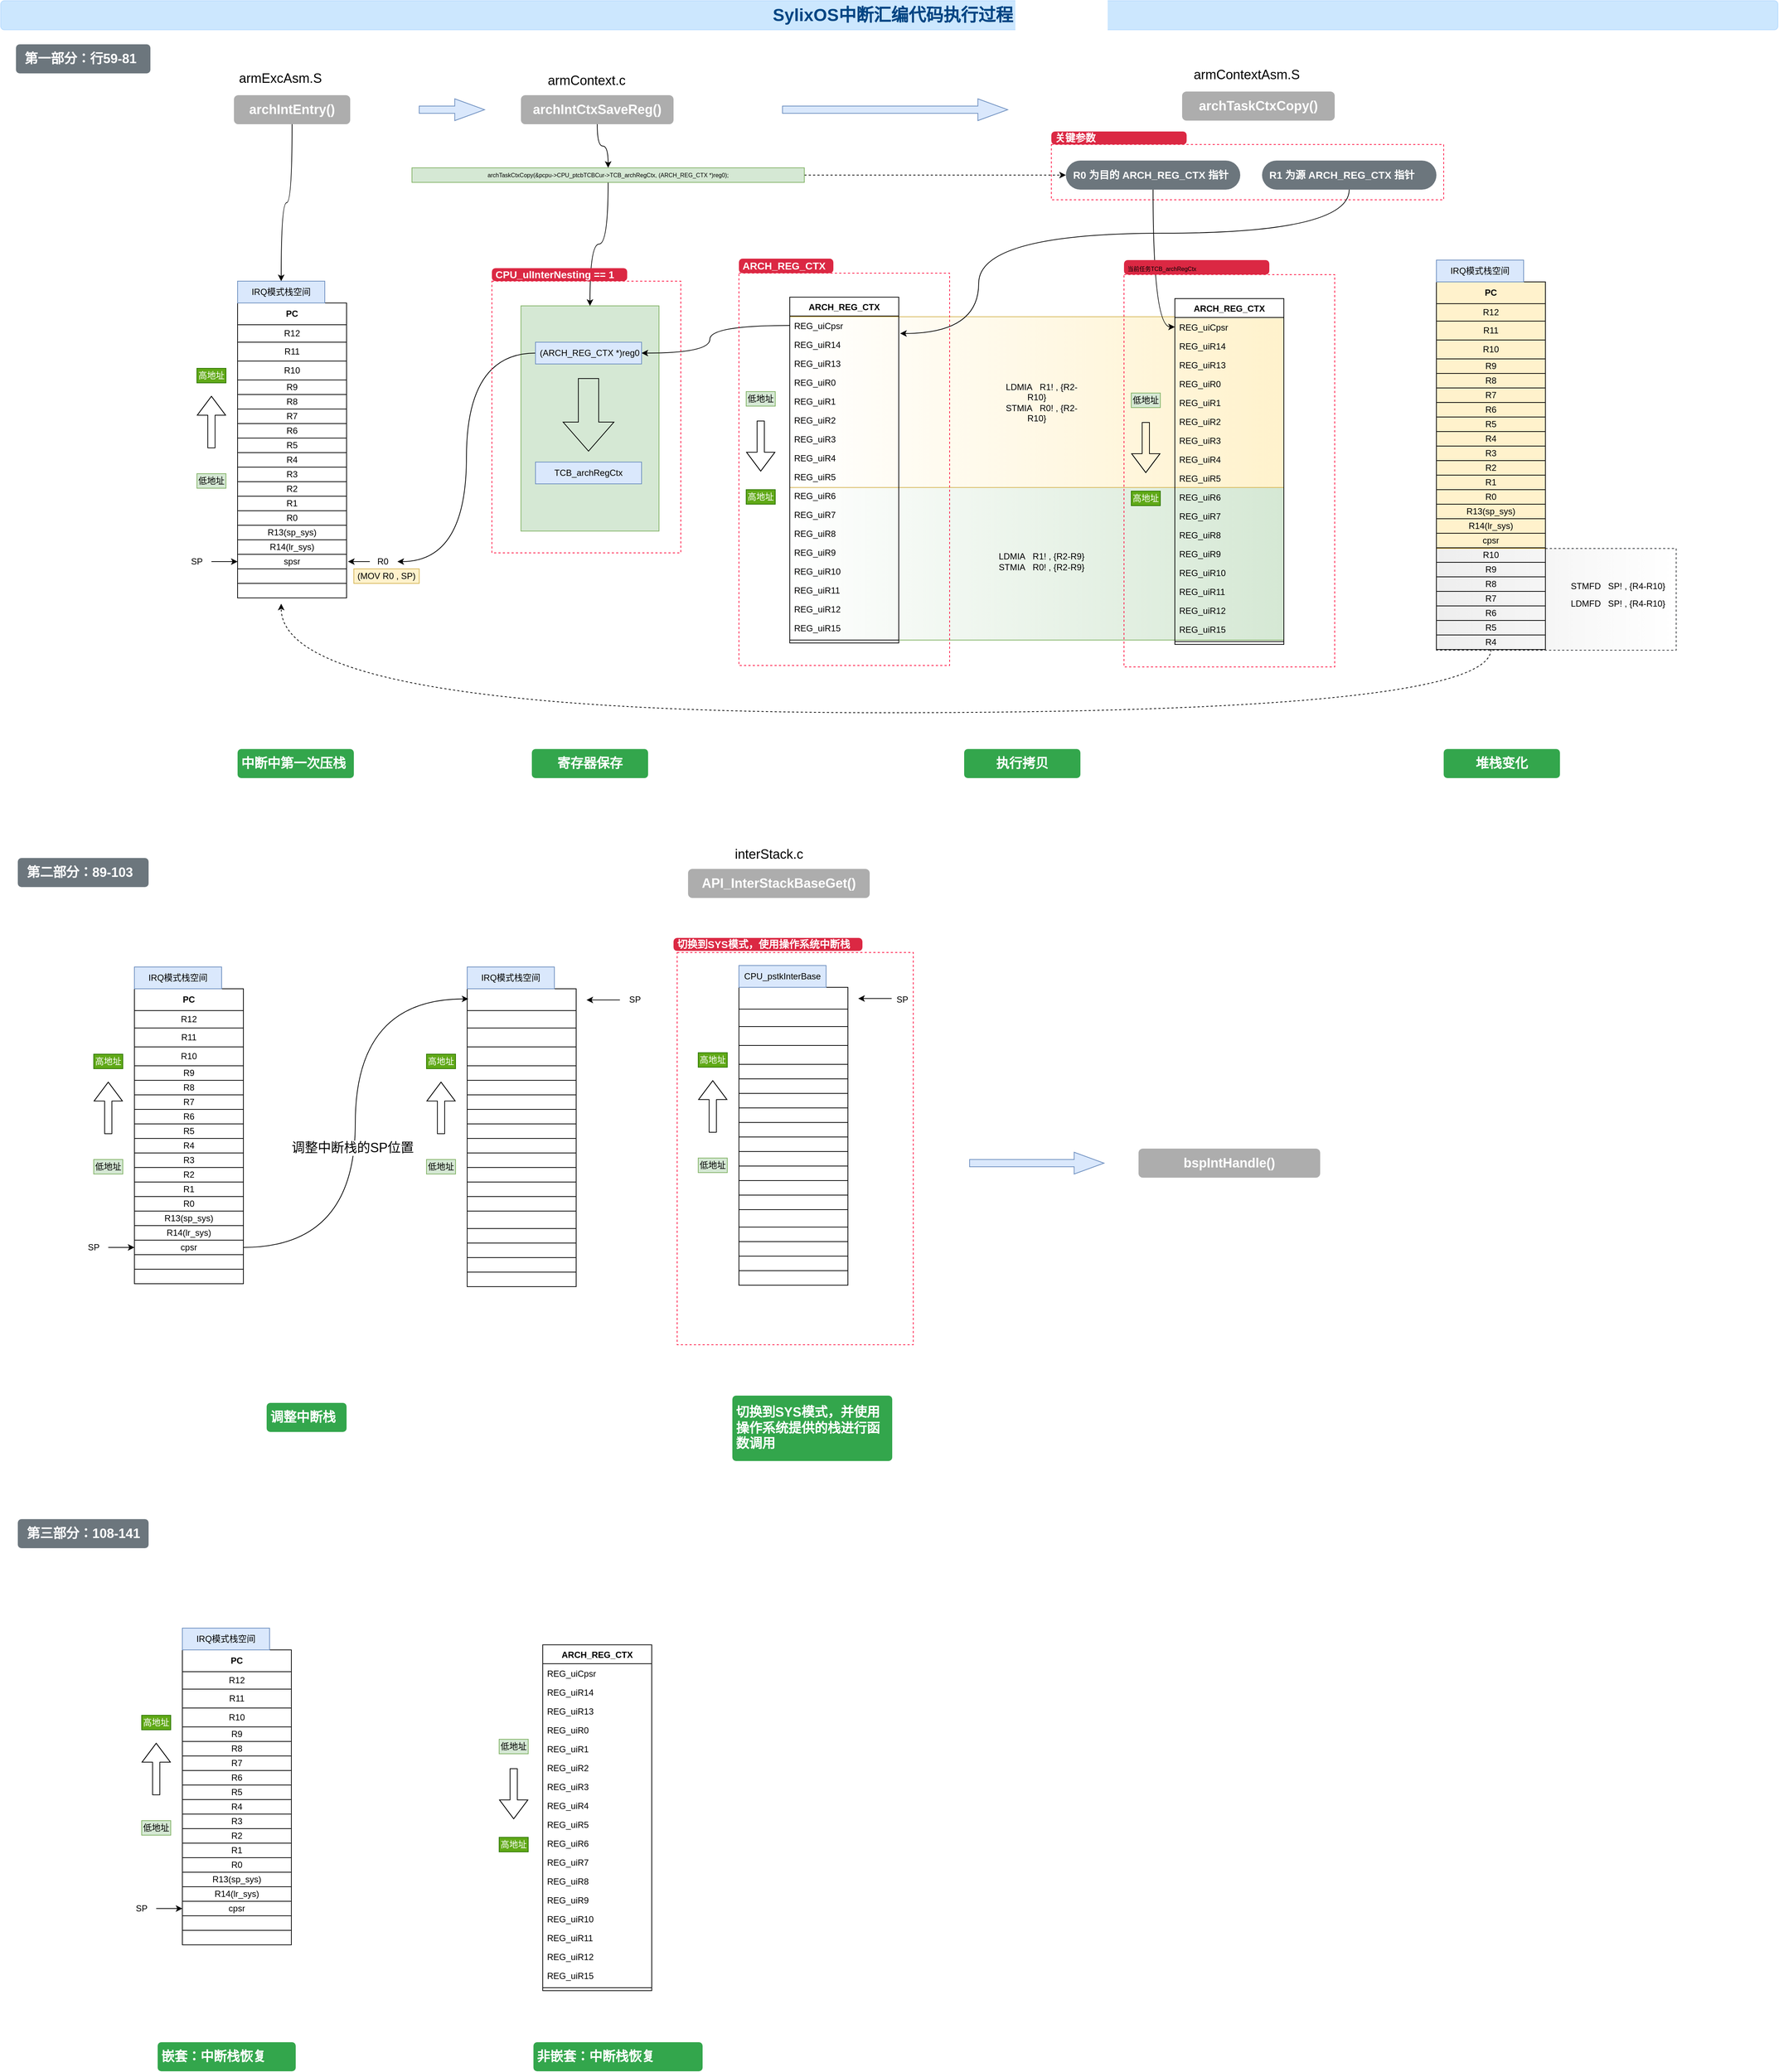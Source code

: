 <mxfile version="14.4.3" type="github" pages="8">
  <diagram id="C5RBs43oDa-KdzZeNtuy" name="中断流程">
    <mxGraphModel dx="2031" dy="1089" grid="1" gridSize="10" guides="1" tooltips="1" connect="1" arrows="1" fold="1" page="1" pageScale="1" pageWidth="827" pageHeight="1169" background="#ffffff" math="0" shadow="0">
      <root>
        <mxCell id="WIyWlLk6GJQsqaUBKTNV-0" />
        <mxCell id="WIyWlLk6GJQsqaUBKTNV-1" parent="WIyWlLk6GJQsqaUBKTNV-0" />
        <mxCell id="1pu_96yfkV8EiqJu70Pg-119" value="" style="rounded=0;whiteSpace=wrap;html=1;fillColor=#d5e8d4;strokeColor=#82b366;gradientDirection=west;gradientColor=#ffffff;" parent="WIyWlLk6GJQsqaUBKTNV-1" vertex="1">
          <mxGeometry x="1100" y="700" width="680" height="210" as="geometry" />
        </mxCell>
        <mxCell id="1pu_96yfkV8EiqJu70Pg-118" value="" style="rounded=0;whiteSpace=wrap;html=1;fillColor=#fff2cc;strokeColor=#d6b656;gradientColor=#ffffff;gradientDirection=west;" parent="WIyWlLk6GJQsqaUBKTNV-1" vertex="1">
          <mxGeometry x="1100" y="465" width="680" height="235" as="geometry" />
        </mxCell>
        <mxCell id="1pu_96yfkV8EiqJu70Pg-73" value="" style="whiteSpace=wrap;html=1;rounded=0;glass=0;labelBackgroundColor=none;sketch=0;gradientColor=none;fontSize=12;fontColor=#000000;align=left;dashed=1;fillColor=none;strokeColor=#FF1241;" parent="WIyWlLk6GJQsqaUBKTNV-1" vertex="1">
          <mxGeometry x="1460" y="227.93" width="540" height="76.07" as="geometry" />
        </mxCell>
        <mxCell id="DCcyLNrI30p7s1O6LToq-112" value="" style="rounded=0;whiteSpace=wrap;html=1;fontSize=18;fillColor=#d5e8d4;strokeColor=#82b366;" parent="WIyWlLk6GJQsqaUBKTNV-1" vertex="1">
          <mxGeometry x="730" y="450" width="190" height="310" as="geometry" />
        </mxCell>
        <mxCell id="DCcyLNrI30p7s1O6LToq-61" value="" style="edgeStyle=orthogonalEdgeStyle;orthogonalLoop=1;jettySize=auto;html=1;curved=1;" parent="WIyWlLk6GJQsqaUBKTNV-1" source="WgdSejzUSwL9TSCPINQa-324" target="DCcyLNrI30p7s1O6LToq-34" edge="1">
          <mxGeometry relative="1" as="geometry" />
        </mxCell>
        <mxCell id="WgdSejzUSwL9TSCPINQa-324" value="&lt;font color=&quot;#ffffff&quot; style=&quot;font-size: 18px;&quot;&gt;&lt;b style=&quot;font-size: 18px;&quot;&gt;archIntEntry()&lt;/b&gt;&lt;/font&gt;" style="rounded=1;whiteSpace=wrap;html=1;glass=0;sketch=0;align=center;fillColor=#ADADAD;strokeColor=none;fontSize=18;" parent="WIyWlLk6GJQsqaUBKTNV-1" vertex="1">
          <mxGeometry x="335" y="160" width="160" height="40" as="geometry" />
        </mxCell>
        <mxCell id="DCcyLNrI30p7s1O6LToq-62" value="" style="group;fontSize=18;" parent="WIyWlLk6GJQsqaUBKTNV-1" vertex="1" connectable="0">
          <mxGeometry x="340" y="416" width="150" height="396" as="geometry" />
        </mxCell>
        <mxCell id="PD33SkjgevjiZklMwX0k-0" value="PC" style="shape=table;html=1;whiteSpace=wrap;startSize=30;container=1;collapsible=0;childLayout=tableLayout;fontStyle=1;align=center;" parent="DCcyLNrI30p7s1O6LToq-62" vertex="1">
          <mxGeometry y="30" width="150" height="406" as="geometry" />
        </mxCell>
        <mxCell id="PD33SkjgevjiZklMwX0k-1" value="" style="shape=partialRectangle;html=1;whiteSpace=wrap;collapsible=0;dropTarget=0;pointerEvents=0;fillColor=none;top=0;left=0;bottom=0;right=0;points=[[0,0.5],[1,0.5]];portConstraint=eastwest;" parent="PD33SkjgevjiZklMwX0k-0" vertex="1">
          <mxGeometry y="30" width="150" height="24" as="geometry" />
        </mxCell>
        <mxCell id="PD33SkjgevjiZklMwX0k-2" value="R12" style="shape=partialRectangle;html=1;whiteSpace=wrap;connectable=0;fillColor=none;top=0;left=0;bottom=0;right=0;overflow=hidden;" parent="PD33SkjgevjiZklMwX0k-1" vertex="1">
          <mxGeometry width="150" height="24" as="geometry" />
        </mxCell>
        <mxCell id="PD33SkjgevjiZklMwX0k-5" value="" style="shape=partialRectangle;html=1;whiteSpace=wrap;collapsible=0;dropTarget=0;pointerEvents=0;fillColor=none;top=0;left=0;bottom=0;right=0;points=[[0,0.5],[1,0.5]];portConstraint=eastwest;" parent="PD33SkjgevjiZklMwX0k-0" vertex="1">
          <mxGeometry y="54" width="150" height="26" as="geometry" />
        </mxCell>
        <mxCell id="PD33SkjgevjiZklMwX0k-6" value="&lt;span&gt;R11&lt;/span&gt;" style="shape=partialRectangle;html=1;whiteSpace=wrap;connectable=0;fillColor=none;top=0;left=0;bottom=0;right=0;overflow=hidden;" parent="PD33SkjgevjiZklMwX0k-5" vertex="1">
          <mxGeometry width="150" height="26" as="geometry" />
        </mxCell>
        <mxCell id="DCcyLNrI30p7s1O6LToq-35" value="" style="shape=partialRectangle;html=1;whiteSpace=wrap;collapsible=0;dropTarget=0;pointerEvents=0;fillColor=none;top=0;left=0;bottom=0;right=0;points=[[0,0.5],[1,0.5]];portConstraint=eastwest;" parent="PD33SkjgevjiZklMwX0k-0" vertex="1">
          <mxGeometry y="80" width="150" height="26" as="geometry" />
        </mxCell>
        <mxCell id="DCcyLNrI30p7s1O6LToq-36" value="&lt;span&gt;R10&lt;/span&gt;" style="shape=partialRectangle;html=1;whiteSpace=wrap;connectable=0;fillColor=none;top=0;left=0;bottom=0;right=0;overflow=hidden;" parent="DCcyLNrI30p7s1O6LToq-35" vertex="1">
          <mxGeometry width="150" height="26" as="geometry" />
        </mxCell>
        <mxCell id="PD33SkjgevjiZklMwX0k-9" value="" style="shape=partialRectangle;html=1;whiteSpace=wrap;collapsible=0;dropTarget=0;pointerEvents=0;fillColor=none;top=0;left=0;bottom=0;right=0;points=[[0,0.5],[1,0.5]];portConstraint=eastwest;" parent="PD33SkjgevjiZklMwX0k-0" vertex="1">
          <mxGeometry y="106" width="150" height="20" as="geometry" />
        </mxCell>
        <mxCell id="PD33SkjgevjiZklMwX0k-10" value="R9" style="shape=partialRectangle;html=1;whiteSpace=wrap;connectable=0;fillColor=none;top=0;left=0;bottom=0;right=0;overflow=hidden;" parent="PD33SkjgevjiZklMwX0k-9" vertex="1">
          <mxGeometry width="150" height="20" as="geometry" />
        </mxCell>
        <mxCell id="DCcyLNrI30p7s1O6LToq-37" value="" style="shape=partialRectangle;html=1;whiteSpace=wrap;collapsible=0;dropTarget=0;pointerEvents=0;fillColor=none;top=0;left=0;bottom=0;right=0;points=[[0,0.5],[1,0.5]];portConstraint=eastwest;" parent="PD33SkjgevjiZklMwX0k-0" vertex="1">
          <mxGeometry y="126" width="150" height="20" as="geometry" />
        </mxCell>
        <mxCell id="DCcyLNrI30p7s1O6LToq-38" value="R8" style="shape=partialRectangle;html=1;whiteSpace=wrap;connectable=0;fillColor=none;top=0;left=0;bottom=0;right=0;overflow=hidden;" parent="DCcyLNrI30p7s1O6LToq-37" vertex="1">
          <mxGeometry width="150" height="20" as="geometry" />
        </mxCell>
        <mxCell id="DCcyLNrI30p7s1O6LToq-39" value="" style="shape=partialRectangle;html=1;whiteSpace=wrap;collapsible=0;dropTarget=0;pointerEvents=0;fillColor=none;top=0;left=0;bottom=0;right=0;points=[[0,0.5],[1,0.5]];portConstraint=eastwest;" parent="PD33SkjgevjiZklMwX0k-0" vertex="1">
          <mxGeometry y="146" width="150" height="20" as="geometry" />
        </mxCell>
        <mxCell id="DCcyLNrI30p7s1O6LToq-40" value="R7" style="shape=partialRectangle;html=1;whiteSpace=wrap;connectable=0;fillColor=none;top=0;left=0;bottom=0;right=0;overflow=hidden;" parent="DCcyLNrI30p7s1O6LToq-39" vertex="1">
          <mxGeometry width="150" height="20" as="geometry" />
        </mxCell>
        <mxCell id="DCcyLNrI30p7s1O6LToq-41" value="" style="shape=partialRectangle;html=1;whiteSpace=wrap;collapsible=0;dropTarget=0;pointerEvents=0;fillColor=none;top=0;left=0;bottom=0;right=0;points=[[0,0.5],[1,0.5]];portConstraint=eastwest;" parent="PD33SkjgevjiZklMwX0k-0" vertex="1">
          <mxGeometry y="166" width="150" height="20" as="geometry" />
        </mxCell>
        <mxCell id="DCcyLNrI30p7s1O6LToq-42" value="R6" style="shape=partialRectangle;html=1;whiteSpace=wrap;connectable=0;fillColor=none;top=0;left=0;bottom=0;right=0;overflow=hidden;" parent="DCcyLNrI30p7s1O6LToq-41" vertex="1">
          <mxGeometry width="150" height="20" as="geometry" />
        </mxCell>
        <mxCell id="DCcyLNrI30p7s1O6LToq-43" value="" style="shape=partialRectangle;html=1;whiteSpace=wrap;collapsible=0;dropTarget=0;pointerEvents=0;fillColor=none;top=0;left=0;bottom=0;right=0;points=[[0,0.5],[1,0.5]];portConstraint=eastwest;" parent="PD33SkjgevjiZklMwX0k-0" vertex="1">
          <mxGeometry y="186" width="150" height="20" as="geometry" />
        </mxCell>
        <mxCell id="DCcyLNrI30p7s1O6LToq-44" value="R5" style="shape=partialRectangle;html=1;whiteSpace=wrap;connectable=0;fillColor=none;top=0;left=0;bottom=0;right=0;overflow=hidden;" parent="DCcyLNrI30p7s1O6LToq-43" vertex="1">
          <mxGeometry width="150" height="20" as="geometry" />
        </mxCell>
        <mxCell id="DCcyLNrI30p7s1O6LToq-45" value="" style="shape=partialRectangle;html=1;whiteSpace=wrap;collapsible=0;dropTarget=0;pointerEvents=0;fillColor=none;top=0;left=0;bottom=0;right=0;points=[[0,0.5],[1,0.5]];portConstraint=eastwest;" parent="PD33SkjgevjiZklMwX0k-0" vertex="1">
          <mxGeometry y="206" width="150" height="20" as="geometry" />
        </mxCell>
        <mxCell id="DCcyLNrI30p7s1O6LToq-46" value="R4" style="shape=partialRectangle;html=1;whiteSpace=wrap;connectable=0;fillColor=none;top=0;left=0;bottom=0;right=0;overflow=hidden;" parent="DCcyLNrI30p7s1O6LToq-45" vertex="1">
          <mxGeometry width="150" height="20" as="geometry" />
        </mxCell>
        <mxCell id="DCcyLNrI30p7s1O6LToq-47" value="" style="shape=partialRectangle;html=1;whiteSpace=wrap;collapsible=0;dropTarget=0;pointerEvents=0;fillColor=none;top=0;left=0;bottom=0;right=0;points=[[0,0.5],[1,0.5]];portConstraint=eastwest;" parent="PD33SkjgevjiZklMwX0k-0" vertex="1">
          <mxGeometry y="226" width="150" height="20" as="geometry" />
        </mxCell>
        <mxCell id="DCcyLNrI30p7s1O6LToq-48" value="R3" style="shape=partialRectangle;html=1;whiteSpace=wrap;connectable=0;fillColor=none;top=0;left=0;bottom=0;right=0;overflow=hidden;" parent="DCcyLNrI30p7s1O6LToq-47" vertex="1">
          <mxGeometry width="150" height="20" as="geometry" />
        </mxCell>
        <mxCell id="DCcyLNrI30p7s1O6LToq-49" value="" style="shape=partialRectangle;html=1;whiteSpace=wrap;collapsible=0;dropTarget=0;pointerEvents=0;fillColor=none;top=0;left=0;bottom=0;right=0;points=[[0,0.5],[1,0.5]];portConstraint=eastwest;" parent="PD33SkjgevjiZklMwX0k-0" vertex="1">
          <mxGeometry y="246" width="150" height="20" as="geometry" />
        </mxCell>
        <mxCell id="DCcyLNrI30p7s1O6LToq-50" value="R2" style="shape=partialRectangle;html=1;whiteSpace=wrap;connectable=0;fillColor=none;top=0;left=0;bottom=0;right=0;overflow=hidden;" parent="DCcyLNrI30p7s1O6LToq-49" vertex="1">
          <mxGeometry width="150" height="20" as="geometry" />
        </mxCell>
        <mxCell id="DCcyLNrI30p7s1O6LToq-51" value="" style="shape=partialRectangle;html=1;whiteSpace=wrap;collapsible=0;dropTarget=0;pointerEvents=0;fillColor=none;top=0;left=0;bottom=0;right=0;points=[[0,0.5],[1,0.5]];portConstraint=eastwest;" parent="PD33SkjgevjiZklMwX0k-0" vertex="1">
          <mxGeometry y="266" width="150" height="20" as="geometry" />
        </mxCell>
        <mxCell id="DCcyLNrI30p7s1O6LToq-52" value="R1" style="shape=partialRectangle;html=1;whiteSpace=wrap;connectable=0;fillColor=none;top=0;left=0;bottom=0;right=0;overflow=hidden;" parent="DCcyLNrI30p7s1O6LToq-51" vertex="1">
          <mxGeometry width="150" height="20" as="geometry" />
        </mxCell>
        <mxCell id="DCcyLNrI30p7s1O6LToq-53" value="" style="shape=partialRectangle;html=1;whiteSpace=wrap;collapsible=0;dropTarget=0;pointerEvents=0;fillColor=none;top=0;left=0;bottom=0;right=0;points=[[0,0.5],[1,0.5]];portConstraint=eastwest;" parent="PD33SkjgevjiZklMwX0k-0" vertex="1">
          <mxGeometry y="286" width="150" height="20" as="geometry" />
        </mxCell>
        <mxCell id="DCcyLNrI30p7s1O6LToq-54" value="R0" style="shape=partialRectangle;html=1;whiteSpace=wrap;connectable=0;fillColor=none;top=0;left=0;bottom=0;right=0;overflow=hidden;" parent="DCcyLNrI30p7s1O6LToq-53" vertex="1">
          <mxGeometry width="150" height="20" as="geometry" />
        </mxCell>
        <mxCell id="DCcyLNrI30p7s1O6LToq-55" value="" style="shape=partialRectangle;html=1;whiteSpace=wrap;collapsible=0;dropTarget=0;pointerEvents=0;fillColor=none;top=0;left=0;bottom=0;right=0;points=[[0,0.5],[1,0.5]];portConstraint=eastwest;" parent="PD33SkjgevjiZklMwX0k-0" vertex="1">
          <mxGeometry y="306" width="150" height="20" as="geometry" />
        </mxCell>
        <mxCell id="DCcyLNrI30p7s1O6LToq-56" value="R13(sp_sys)" style="shape=partialRectangle;html=1;whiteSpace=wrap;connectable=0;fillColor=none;top=0;left=0;bottom=0;right=0;overflow=hidden;" parent="DCcyLNrI30p7s1O6LToq-55" vertex="1">
          <mxGeometry width="150" height="20" as="geometry" />
        </mxCell>
        <mxCell id="DCcyLNrI30p7s1O6LToq-57" value="" style="shape=partialRectangle;html=1;whiteSpace=wrap;collapsible=0;dropTarget=0;pointerEvents=0;fillColor=none;top=0;left=0;bottom=0;right=0;points=[[0,0.5],[1,0.5]];portConstraint=eastwest;" parent="PD33SkjgevjiZklMwX0k-0" vertex="1">
          <mxGeometry y="326" width="150" height="20" as="geometry" />
        </mxCell>
        <mxCell id="DCcyLNrI30p7s1O6LToq-58" value="R14(lr_sys)" style="shape=partialRectangle;html=1;whiteSpace=wrap;connectable=0;fillColor=none;top=0;left=0;bottom=0;right=0;overflow=hidden;" parent="DCcyLNrI30p7s1O6LToq-57" vertex="1">
          <mxGeometry width="150" height="20" as="geometry" />
        </mxCell>
        <mxCell id="DCcyLNrI30p7s1O6LToq-59" value="" style="shape=partialRectangle;html=1;whiteSpace=wrap;collapsible=0;dropTarget=0;pointerEvents=0;fillColor=none;top=0;left=0;bottom=0;right=0;points=[[0,0.5],[1,0.5]];portConstraint=eastwest;" parent="PD33SkjgevjiZklMwX0k-0" vertex="1">
          <mxGeometry y="346" width="150" height="20" as="geometry" />
        </mxCell>
        <mxCell id="DCcyLNrI30p7s1O6LToq-60" value="spsr" style="shape=partialRectangle;html=1;whiteSpace=wrap;connectable=0;fillColor=none;top=0;left=0;bottom=0;right=0;overflow=hidden;" parent="DCcyLNrI30p7s1O6LToq-59" vertex="1">
          <mxGeometry width="150" height="20" as="geometry" />
        </mxCell>
        <mxCell id="DCcyLNrI30p7s1O6LToq-63" value="" style="shape=partialRectangle;html=1;whiteSpace=wrap;collapsible=0;dropTarget=0;pointerEvents=0;fillColor=none;top=0;left=0;bottom=0;right=0;points=[[0,0.5],[1,0.5]];portConstraint=eastwest;" parent="PD33SkjgevjiZklMwX0k-0" vertex="1">
          <mxGeometry y="366" width="150" height="20" as="geometry" />
        </mxCell>
        <mxCell id="DCcyLNrI30p7s1O6LToq-64" value="" style="shape=partialRectangle;html=1;whiteSpace=wrap;connectable=0;fillColor=none;top=0;left=0;bottom=0;right=0;overflow=hidden;" parent="DCcyLNrI30p7s1O6LToq-63" vertex="1">
          <mxGeometry width="150" height="20" as="geometry" />
        </mxCell>
        <mxCell id="DCcyLNrI30p7s1O6LToq-65" value="" style="shape=partialRectangle;html=1;whiteSpace=wrap;collapsible=0;dropTarget=0;pointerEvents=0;fillColor=none;top=0;left=0;bottom=0;right=0;points=[[0,0.5],[1,0.5]];portConstraint=eastwest;" parent="PD33SkjgevjiZklMwX0k-0" vertex="1">
          <mxGeometry y="386" width="150" height="20" as="geometry" />
        </mxCell>
        <mxCell id="DCcyLNrI30p7s1O6LToq-66" value="" style="shape=partialRectangle;html=1;whiteSpace=wrap;connectable=0;fillColor=none;top=0;left=0;bottom=0;right=0;overflow=hidden;" parent="DCcyLNrI30p7s1O6LToq-65" vertex="1">
          <mxGeometry width="150" height="20" as="geometry" />
        </mxCell>
        <mxCell id="DCcyLNrI30p7s1O6LToq-34" value="IRQ模式栈空间" style="rounded=0;whiteSpace=wrap;html=1;fillColor=#dae8fc;strokeColor=#6c8ebf;" parent="DCcyLNrI30p7s1O6LToq-62" vertex="1">
          <mxGeometry width="120" height="30" as="geometry" />
        </mxCell>
        <mxCell id="DCcyLNrI30p7s1O6LToq-72" value="" style="shape=flexArrow;endArrow=classic;html=1;endWidth=28;endSize=8.33;" parent="WIyWlLk6GJQsqaUBKTNV-1" edge="1">
          <mxGeometry width="50" height="50" relative="1" as="geometry">
            <mxPoint x="304" y="646" as="sourcePoint" />
            <mxPoint x="304" y="574" as="targetPoint" />
            <Array as="points">
              <mxPoint x="304" y="636" />
            </Array>
          </mxGeometry>
        </mxCell>
        <mxCell id="DCcyLNrI30p7s1O6LToq-73" value="低地址" style="text;html=1;strokeColor=#82b366;fillColor=#d5e8d4;align=center;verticalAlign=middle;whiteSpace=wrap;rounded=0;" parent="WIyWlLk6GJQsqaUBKTNV-1" vertex="1">
          <mxGeometry x="284" y="681" width="40" height="20" as="geometry" />
        </mxCell>
        <mxCell id="DCcyLNrI30p7s1O6LToq-74" value="高地址" style="text;html=1;strokeColor=#2D7600;fillColor=#60a917;align=center;verticalAlign=middle;whiteSpace=wrap;rounded=0;fontColor=#ffffff;" parent="WIyWlLk6GJQsqaUBKTNV-1" vertex="1">
          <mxGeometry x="284" y="536" width="40" height="20" as="geometry" />
        </mxCell>
        <mxCell id="DCcyLNrI30p7s1O6LToq-75" value="中断中第一次压栈" style="html=1;shadow=0;dashed=0;shape=mxgraph.bootstrap.rrect;rSize=5;strokeColor=none;strokeWidth=1;fillColor=#33A64C;fontColor=#FFFFFF;whiteSpace=wrap;align=left;verticalAlign=middle;spacingLeft=0;fontStyle=1;fontSize=18;spacing=5;" parent="WIyWlLk6GJQsqaUBKTNV-1" vertex="1">
          <mxGeometry x="340" y="1060" width="160" height="40" as="geometry" />
        </mxCell>
        <mxCell id="DCcyLNrI30p7s1O6LToq-81" style="edgeStyle=orthogonalEdgeStyle;curved=1;orthogonalLoop=1;jettySize=auto;html=1;entryX=0;entryY=0.5;entryDx=0;entryDy=0;" parent="WIyWlLk6GJQsqaUBKTNV-1" source="DCcyLNrI30p7s1O6LToq-80" target="DCcyLNrI30p7s1O6LToq-59" edge="1">
          <mxGeometry relative="1" as="geometry" />
        </mxCell>
        <mxCell id="DCcyLNrI30p7s1O6LToq-80" value="SP" style="text;html=1;strokeColor=none;fillColor=none;align=center;verticalAlign=middle;whiteSpace=wrap;rounded=0;" parent="WIyWlLk6GJQsqaUBKTNV-1" vertex="1">
          <mxGeometry x="264" y="792" width="40" height="20" as="geometry" />
        </mxCell>
        <mxCell id="DCcyLNrI30p7s1O6LToq-83" style="edgeStyle=orthogonalEdgeStyle;curved=1;orthogonalLoop=1;jettySize=auto;html=1;exitX=0;exitY=0.5;exitDx=0;exitDy=0;" parent="WIyWlLk6GJQsqaUBKTNV-1" edge="1">
          <mxGeometry relative="1" as="geometry">
            <mxPoint x="492" y="802" as="targetPoint" />
            <mxPoint x="522" y="802" as="sourcePoint" />
          </mxGeometry>
        </mxCell>
        <mxCell id="DCcyLNrI30p7s1O6LToq-82" value="R0" style="text;html=1;strokeColor=none;fillColor=none;align=center;verticalAlign=middle;whiteSpace=wrap;rounded=0;" parent="WIyWlLk6GJQsqaUBKTNV-1" vertex="1">
          <mxGeometry x="520" y="792" width="40" height="20" as="geometry" />
        </mxCell>
        <mxCell id="DCcyLNrI30p7s1O6LToq-84" value="(MOV R0 , SP)" style="text;html=1;strokeColor=#d6b656;fillColor=#fff2cc;align=center;verticalAlign=middle;whiteSpace=wrap;rounded=0;" parent="WIyWlLk6GJQsqaUBKTNV-1" vertex="1">
          <mxGeometry x="500" y="812" width="90" height="20" as="geometry" />
        </mxCell>
        <mxCell id="DCcyLNrI30p7s1O6LToq-89" value="&lt;font style=&quot;font-size: 24px&quot;&gt;SylixOS中断汇编代码执行过程&lt;/font&gt;" style="html=1;shadow=0;dashed=0;shape=mxgraph.bootstrap.rrect;rSize=5;strokeColor=#B8DCFE;strokeWidth=1;fillColor=#CCE7FE;fontColor=#004583;whiteSpace=wrap;align=center;verticalAlign=middle;spacingLeft=10;fontSize=18;fontStyle=1" parent="WIyWlLk6GJQsqaUBKTNV-1" vertex="1">
          <mxGeometry x="14" y="30" width="2446" height="40" as="geometry" />
        </mxCell>
        <mxCell id="DCcyLNrI30p7s1O6LToq-117" style="edgeStyle=orthogonalEdgeStyle;curved=1;orthogonalLoop=1;jettySize=auto;html=1;fontSize=8;" parent="WIyWlLk6GJQsqaUBKTNV-1" source="DCcyLNrI30p7s1O6LToq-91" target="DCcyLNrI30p7s1O6LToq-115" edge="1">
          <mxGeometry relative="1" as="geometry" />
        </mxCell>
        <mxCell id="DCcyLNrI30p7s1O6LToq-91" value="&lt;font color=&quot;#ffffff&quot; style=&quot;font-size: 18px;&quot;&gt;&lt;b style=&quot;font-size: 18px;&quot;&gt;archIntCtxSaveReg()&lt;/b&gt;&lt;/font&gt;" style="rounded=1;whiteSpace=wrap;html=1;glass=0;sketch=0;align=center;fillColor=#ADADAD;strokeColor=none;fontSize=18;" parent="WIyWlLk6GJQsqaUBKTNV-1" vertex="1">
          <mxGeometry x="730" y="160" width="210" height="40" as="geometry" />
        </mxCell>
        <mxCell id="DCcyLNrI30p7s1O6LToq-102" style="edgeStyle=orthogonalEdgeStyle;curved=1;orthogonalLoop=1;jettySize=auto;html=1;entryX=1;entryY=0.5;entryDx=0;entryDy=0;fontSize=18;" parent="WIyWlLk6GJQsqaUBKTNV-1" source="DCcyLNrI30p7s1O6LToq-93" target="DCcyLNrI30p7s1O6LToq-82" edge="1">
          <mxGeometry relative="1" as="geometry" />
        </mxCell>
        <mxCell id="1pu_96yfkV8EiqJu70Pg-123" style="edgeStyle=orthogonalEdgeStyle;curved=1;orthogonalLoop=1;jettySize=auto;html=1;entryX=0;entryY=0.5;entryDx=0;entryDy=0;fontSize=12;startArrow=classic;startFill=1;endArrow=none;endFill=0;" parent="WIyWlLk6GJQsqaUBKTNV-1" source="DCcyLNrI30p7s1O6LToq-93" target="DCcyLNrI30p7s1O6LToq-1" edge="1">
          <mxGeometry relative="1" as="geometry">
            <Array as="points">
              <mxPoint x="990" y="515" />
              <mxPoint x="990" y="477" />
            </Array>
          </mxGeometry>
        </mxCell>
        <mxCell id="DCcyLNrI30p7s1O6LToq-93" value="&lt;span style=&quot;font-family: &amp;#34;helvetica&amp;#34; ; text-align: left&quot;&gt;&amp;nbsp;&lt;/span&gt;&lt;span style=&quot;font-family: &amp;#34;helvetica&amp;#34; ; text-align: left&quot;&gt;(ARCH_REG_CTX *)reg0&lt;/span&gt;" style="rounded=0;whiteSpace=wrap;html=1;fillColor=#dae8fc;strokeColor=#6c8ebf;" parent="WIyWlLk6GJQsqaUBKTNV-1" vertex="1">
          <mxGeometry x="750" y="500" width="146" height="30" as="geometry" />
        </mxCell>
        <mxCell id="DCcyLNrI30p7s1O6LToq-95" value="&lt;span style=&quot;text-align: left&quot;&gt;TCB_archRegCtx&lt;/span&gt;" style="rounded=0;whiteSpace=wrap;html=1;fillColor=#dae8fc;strokeColor=#6c8ebf;" parent="WIyWlLk6GJQsqaUBKTNV-1" vertex="1">
          <mxGeometry x="750" y="665" width="146" height="30" as="geometry" />
        </mxCell>
        <mxCell id="DCcyLNrI30p7s1O6LToq-101" value="" style="group" parent="WIyWlLk6GJQsqaUBKTNV-1" vertex="1" connectable="0">
          <mxGeometry x="1030" y="385" width="290" height="560" as="geometry" />
        </mxCell>
        <mxCell id="DCcyLNrI30p7s1O6LToq-100" value="" style="group" parent="DCcyLNrI30p7s1O6LToq-101" vertex="1" connectable="0">
          <mxGeometry width="290" height="560" as="geometry" />
        </mxCell>
        <mxCell id="WgdSejzUSwL9TSCPINQa-338" value="" style="whiteSpace=wrap;html=1;rounded=0;glass=0;labelBackgroundColor=none;sketch=0;gradientColor=none;fontSize=12;fontColor=#000000;align=left;dashed=1;fillColor=none;strokeColor=#FF1241;" parent="DCcyLNrI30p7s1O6LToq-100" vertex="1">
          <mxGeometry y="20" width="290" height="540" as="geometry" />
        </mxCell>
        <mxCell id="DCcyLNrI30p7s1O6LToq-88" value="ARCH_REG_CTX&amp;nbsp;" style="html=1;shadow=0;dashed=0;shape=mxgraph.bootstrap.rrect;rSize=5;strokeColor=none;strokeWidth=1;fillColor=#DB2843;fontColor=#FFFFFF;whiteSpace=wrap;align=left;verticalAlign=middle;spacingLeft=0;fontStyle=1;fontSize=14;spacing=5;" parent="DCcyLNrI30p7s1O6LToq-100" vertex="1">
          <mxGeometry width="130" height="20" as="geometry" />
        </mxCell>
        <mxCell id="DCcyLNrI30p7s1O6LToq-0" value="ARCH_REG_CTX" style="swimlane;fontStyle=1;align=center;verticalAlign=top;childLayout=stackLayout;horizontal=1;startSize=26;horizontalStack=0;resizeParent=1;resizeParentMax=0;resizeLast=0;collapsible=1;marginBottom=0;" parent="DCcyLNrI30p7s1O6LToq-101" vertex="1">
          <mxGeometry x="70" y="53" width="150" height="476" as="geometry" />
        </mxCell>
        <mxCell id="DCcyLNrI30p7s1O6LToq-1" value="REG_uiCpsr" style="text;strokeColor=none;fillColor=none;align=left;verticalAlign=top;spacingLeft=4;spacingRight=4;overflow=hidden;rotatable=0;points=[[0,0.5],[1,0.5]];portConstraint=eastwest;" parent="DCcyLNrI30p7s1O6LToq-0" vertex="1">
          <mxGeometry y="26" width="150" height="26" as="geometry" />
        </mxCell>
        <mxCell id="DCcyLNrI30p7s1O6LToq-6" value="REG_uiR14" style="text;strokeColor=none;fillColor=none;align=left;verticalAlign=top;spacingLeft=4;spacingRight=4;overflow=hidden;rotatable=0;points=[[0,0.5],[1,0.5]];portConstraint=eastwest;" parent="DCcyLNrI30p7s1O6LToq-0" vertex="1">
          <mxGeometry y="52" width="150" height="26" as="geometry" />
        </mxCell>
        <mxCell id="DCcyLNrI30p7s1O6LToq-8" value="REG_uiR13" style="text;strokeColor=none;fillColor=none;align=left;verticalAlign=top;spacingLeft=4;spacingRight=4;overflow=hidden;rotatable=0;points=[[0,0.5],[1,0.5]];portConstraint=eastwest;" parent="DCcyLNrI30p7s1O6LToq-0" vertex="1">
          <mxGeometry y="78" width="150" height="26" as="geometry" />
        </mxCell>
        <mxCell id="DCcyLNrI30p7s1O6LToq-9" value="REG_uiR0" style="text;strokeColor=none;fillColor=none;align=left;verticalAlign=top;spacingLeft=4;spacingRight=4;overflow=hidden;rotatable=0;points=[[0,0.5],[1,0.5]];portConstraint=eastwest;" parent="DCcyLNrI30p7s1O6LToq-0" vertex="1">
          <mxGeometry y="104" width="150" height="26" as="geometry" />
        </mxCell>
        <mxCell id="DCcyLNrI30p7s1O6LToq-10" value="REG_uiR1" style="text;strokeColor=none;fillColor=none;align=left;verticalAlign=top;spacingLeft=4;spacingRight=4;overflow=hidden;rotatable=0;points=[[0,0.5],[1,0.5]];portConstraint=eastwest;" parent="DCcyLNrI30p7s1O6LToq-0" vertex="1">
          <mxGeometry y="130" width="150" height="26" as="geometry" />
        </mxCell>
        <mxCell id="DCcyLNrI30p7s1O6LToq-11" value="REG_uiR2" style="text;strokeColor=none;fillColor=none;align=left;verticalAlign=top;spacingLeft=4;spacingRight=4;overflow=hidden;rotatable=0;points=[[0,0.5],[1,0.5]];portConstraint=eastwest;" parent="DCcyLNrI30p7s1O6LToq-0" vertex="1">
          <mxGeometry y="156" width="150" height="26" as="geometry" />
        </mxCell>
        <mxCell id="DCcyLNrI30p7s1O6LToq-12" value="REG_uiR3" style="text;strokeColor=none;fillColor=none;align=left;verticalAlign=top;spacingLeft=4;spacingRight=4;overflow=hidden;rotatable=0;points=[[0,0.5],[1,0.5]];portConstraint=eastwest;" parent="DCcyLNrI30p7s1O6LToq-0" vertex="1">
          <mxGeometry y="182" width="150" height="26" as="geometry" />
        </mxCell>
        <mxCell id="DCcyLNrI30p7s1O6LToq-14" value="REG_uiR4" style="text;strokeColor=none;fillColor=none;align=left;verticalAlign=top;spacingLeft=4;spacingRight=4;overflow=hidden;rotatable=0;points=[[0,0.5],[1,0.5]];portConstraint=eastwest;" parent="DCcyLNrI30p7s1O6LToq-0" vertex="1">
          <mxGeometry y="208" width="150" height="26" as="geometry" />
        </mxCell>
        <mxCell id="DCcyLNrI30p7s1O6LToq-15" value="REG_uiR5" style="text;strokeColor=none;fillColor=none;align=left;verticalAlign=top;spacingLeft=4;spacingRight=4;overflow=hidden;rotatable=0;points=[[0,0.5],[1,0.5]];portConstraint=eastwest;" parent="DCcyLNrI30p7s1O6LToq-0" vertex="1">
          <mxGeometry y="234" width="150" height="26" as="geometry" />
        </mxCell>
        <mxCell id="DCcyLNrI30p7s1O6LToq-16" value="REG_uiR6" style="text;strokeColor=none;fillColor=none;align=left;verticalAlign=top;spacingLeft=4;spacingRight=4;overflow=hidden;rotatable=0;points=[[0,0.5],[1,0.5]];portConstraint=eastwest;" parent="DCcyLNrI30p7s1O6LToq-0" vertex="1">
          <mxGeometry y="260" width="150" height="26" as="geometry" />
        </mxCell>
        <mxCell id="DCcyLNrI30p7s1O6LToq-17" value="REG_uiR7" style="text;strokeColor=none;fillColor=none;align=left;verticalAlign=top;spacingLeft=4;spacingRight=4;overflow=hidden;rotatable=0;points=[[0,0.5],[1,0.5]];portConstraint=eastwest;" parent="DCcyLNrI30p7s1O6LToq-0" vertex="1">
          <mxGeometry y="286" width="150" height="26" as="geometry" />
        </mxCell>
        <mxCell id="DCcyLNrI30p7s1O6LToq-18" value="REG_uiR8" style="text;strokeColor=none;fillColor=none;align=left;verticalAlign=top;spacingLeft=4;spacingRight=4;overflow=hidden;rotatable=0;points=[[0,0.5],[1,0.5]];portConstraint=eastwest;" parent="DCcyLNrI30p7s1O6LToq-0" vertex="1">
          <mxGeometry y="312" width="150" height="26" as="geometry" />
        </mxCell>
        <mxCell id="DCcyLNrI30p7s1O6LToq-19" value="REG_uiR9" style="text;strokeColor=none;fillColor=none;align=left;verticalAlign=top;spacingLeft=4;spacingRight=4;overflow=hidden;rotatable=0;points=[[0,0.5],[1,0.5]];portConstraint=eastwest;" parent="DCcyLNrI30p7s1O6LToq-0" vertex="1">
          <mxGeometry y="338" width="150" height="26" as="geometry" />
        </mxCell>
        <mxCell id="DCcyLNrI30p7s1O6LToq-20" value="REG_uiR10" style="text;strokeColor=none;fillColor=none;align=left;verticalAlign=top;spacingLeft=4;spacingRight=4;overflow=hidden;rotatable=0;points=[[0,0.5],[1,0.5]];portConstraint=eastwest;" parent="DCcyLNrI30p7s1O6LToq-0" vertex="1">
          <mxGeometry y="364" width="150" height="26" as="geometry" />
        </mxCell>
        <mxCell id="DCcyLNrI30p7s1O6LToq-21" value="REG_uiR11" style="text;strokeColor=none;fillColor=none;align=left;verticalAlign=top;spacingLeft=4;spacingRight=4;overflow=hidden;rotatable=0;points=[[0,0.5],[1,0.5]];portConstraint=eastwest;" parent="DCcyLNrI30p7s1O6LToq-0" vertex="1">
          <mxGeometry y="390" width="150" height="26" as="geometry" />
        </mxCell>
        <mxCell id="DCcyLNrI30p7s1O6LToq-22" value="REG_uiR12" style="text;strokeColor=none;fillColor=none;align=left;verticalAlign=top;spacingLeft=4;spacingRight=4;overflow=hidden;rotatable=0;points=[[0,0.5],[1,0.5]];portConstraint=eastwest;" parent="DCcyLNrI30p7s1O6LToq-0" vertex="1">
          <mxGeometry y="416" width="150" height="26" as="geometry" />
        </mxCell>
        <mxCell id="DCcyLNrI30p7s1O6LToq-23" value="REG_uiR15" style="text;strokeColor=none;fillColor=none;align=left;verticalAlign=top;spacingLeft=4;spacingRight=4;overflow=hidden;rotatable=0;points=[[0,0.5],[1,0.5]];portConstraint=eastwest;" parent="DCcyLNrI30p7s1O6LToq-0" vertex="1">
          <mxGeometry y="442" width="150" height="26" as="geometry" />
        </mxCell>
        <mxCell id="DCcyLNrI30p7s1O6LToq-2" value="" style="line;strokeWidth=1;fillColor=none;align=left;verticalAlign=middle;spacingTop=-1;spacingLeft=3;spacingRight=3;rotatable=0;labelPosition=right;points=[];portConstraint=eastwest;" parent="DCcyLNrI30p7s1O6LToq-0" vertex="1">
          <mxGeometry y="468" width="150" height="8" as="geometry" />
        </mxCell>
        <mxCell id="DCcyLNrI30p7s1O6LToq-67" value="" style="shape=flexArrow;endArrow=classic;html=1;endWidth=28;endSize=8.33;" parent="DCcyLNrI30p7s1O6LToq-101" edge="1">
          <mxGeometry width="50" height="50" relative="1" as="geometry">
            <mxPoint x="30" y="223" as="sourcePoint" />
            <mxPoint x="30" y="293" as="targetPoint" />
            <Array as="points">
              <mxPoint x="30" y="263" />
            </Array>
          </mxGeometry>
        </mxCell>
        <mxCell id="DCcyLNrI30p7s1O6LToq-68" value="低地址" style="text;html=1;strokeColor=#82b366;fillColor=#d5e8d4;align=center;verticalAlign=middle;whiteSpace=wrap;rounded=0;" parent="DCcyLNrI30p7s1O6LToq-101" vertex="1">
          <mxGeometry x="10" y="183" width="40" height="20" as="geometry" />
        </mxCell>
        <mxCell id="DCcyLNrI30p7s1O6LToq-69" value="高地址" style="text;html=1;strokeColor=#2D7600;fillColor=#60a917;align=center;verticalAlign=middle;whiteSpace=wrap;rounded=0;fontColor=#ffffff;" parent="DCcyLNrI30p7s1O6LToq-101" vertex="1">
          <mxGeometry x="10" y="318" width="40" height="20" as="geometry" />
        </mxCell>
        <mxCell id="DCcyLNrI30p7s1O6LToq-85" value="" style="html=1;shadow=0;dashed=0;align=center;verticalAlign=middle;shape=mxgraph.arrows2.arrow;dy=0.67;dx=41.14;notch=0;fillColor=#dae8fc;strokeColor=#6c8ebf;" parent="WIyWlLk6GJQsqaUBKTNV-1" vertex="1">
          <mxGeometry x="590" y="165" width="90" height="30" as="geometry" />
        </mxCell>
        <mxCell id="DCcyLNrI30p7s1O6LToq-111" value="" style="html=1;shadow=0;dashed=0;align=center;verticalAlign=middle;shape=mxgraph.arrows2.arrow;dy=0.67;dx=41.14;notch=0;fillColor=#dae8fc;strokeColor=#6c8ebf;" parent="WIyWlLk6GJQsqaUBKTNV-1" vertex="1">
          <mxGeometry x="1090" y="165" width="310" height="30" as="geometry" />
        </mxCell>
        <mxCell id="DCcyLNrI30p7s1O6LToq-118" style="edgeStyle=orthogonalEdgeStyle;curved=1;orthogonalLoop=1;jettySize=auto;html=1;entryX=0.5;entryY=0;entryDx=0;entryDy=0;fontSize=8;exitX=0.5;exitY=1;exitDx=0;exitDy=0;" parent="WIyWlLk6GJQsqaUBKTNV-1" source="DCcyLNrI30p7s1O6LToq-115" target="DCcyLNrI30p7s1O6LToq-112" edge="1">
          <mxGeometry relative="1" as="geometry">
            <mxPoint x="850" y="360" as="sourcePoint" />
          </mxGeometry>
        </mxCell>
        <mxCell id="1pu_96yfkV8EiqJu70Pg-45" style="edgeStyle=orthogonalEdgeStyle;rounded=0;orthogonalLoop=1;jettySize=auto;html=1;entryX=0;entryY=0.5;entryDx=0;entryDy=0;dashed=1;" parent="WIyWlLk6GJQsqaUBKTNV-1" source="DCcyLNrI30p7s1O6LToq-115" target="1pu_96yfkV8EiqJu70Pg-43" edge="1">
          <mxGeometry relative="1" as="geometry" />
        </mxCell>
        <mxCell id="DCcyLNrI30p7s1O6LToq-115" value="&lt;span style=&quot;text-align: left&quot;&gt;archTaskCtxCopy(&amp;amp;pcpu-&amp;gt;CPU_ptcbTCBCur-&amp;gt;TCB_archRegCtx, (ARCH_REG_CTX *)reg0);&lt;/span&gt;" style="text;html=1;strokeColor=#82b366;fillColor=#d5e8d4;align=center;verticalAlign=middle;whiteSpace=wrap;rounded=0;fontSize=8;" parent="WIyWlLk6GJQsqaUBKTNV-1" vertex="1">
          <mxGeometry x="580" y="260" width="540" height="20" as="geometry" />
        </mxCell>
        <mxCell id="1pu_96yfkV8EiqJu70Pg-0" value="&lt;font color=&quot;#ffffff&quot;&gt;&lt;b&gt;archTaskCtxCopy()&lt;/b&gt;&lt;/font&gt;" style="rounded=1;whiteSpace=wrap;html=1;glass=0;sketch=0;align=center;fillColor=#ADADAD;strokeColor=none;fontSize=18;" parent="WIyWlLk6GJQsqaUBKTNV-1" vertex="1">
          <mxGeometry x="1640" y="155" width="210" height="40" as="geometry" />
        </mxCell>
        <mxCell id="1pu_96yfkV8EiqJu70Pg-120" style="edgeStyle=orthogonalEdgeStyle;curved=1;orthogonalLoop=1;jettySize=auto;html=1;entryX=0;entryY=0.5;entryDx=0;entryDy=0;" parent="WIyWlLk6GJQsqaUBKTNV-1" source="1pu_96yfkV8EiqJu70Pg-43" target="1pu_96yfkV8EiqJu70Pg-94" edge="1">
          <mxGeometry relative="1" as="geometry" />
        </mxCell>
        <mxCell id="1pu_96yfkV8EiqJu70Pg-43" value="R0 为目的 ARCH_REG_CTX 指针" style="rounded=1;whiteSpace=wrap;html=1;arcSize=50;strokeColor=none;strokeWidth=1;fillColor=#6C767D;fontColor=#FFFFFF;whiteSpace=wrap;align=left;verticalAlign=middle;spacingLeft=0;fontStyle=1;fontSize=14;spacing=10;" parent="WIyWlLk6GJQsqaUBKTNV-1" vertex="1">
          <mxGeometry x="1480" y="250" width="240" height="40" as="geometry" />
        </mxCell>
        <mxCell id="1pu_96yfkV8EiqJu70Pg-117" style="edgeStyle=orthogonalEdgeStyle;curved=1;orthogonalLoop=1;jettySize=auto;html=1;entryX=1.013;entryY=-0.077;entryDx=0;entryDy=0;entryPerimeter=0;" parent="WIyWlLk6GJQsqaUBKTNV-1" source="1pu_96yfkV8EiqJu70Pg-44" target="DCcyLNrI30p7s1O6LToq-6" edge="1">
          <mxGeometry relative="1" as="geometry">
            <Array as="points">
              <mxPoint x="1870" y="350" />
              <mxPoint x="1360" y="350" />
              <mxPoint x="1360" y="488" />
            </Array>
          </mxGeometry>
        </mxCell>
        <mxCell id="1pu_96yfkV8EiqJu70Pg-44" value="R1 为源 ARCH_REG_CTX 指针" style="rounded=1;whiteSpace=wrap;html=1;arcSize=50;strokeColor=none;strokeWidth=1;fillColor=#6C767D;fontColor=#FFFFFF;whiteSpace=wrap;align=left;verticalAlign=middle;spacingLeft=0;fontStyle=1;fontSize=14;spacing=10;" parent="WIyWlLk6GJQsqaUBKTNV-1" vertex="1">
          <mxGeometry x="1750" y="250" width="240" height="40" as="geometry" />
        </mxCell>
        <mxCell id="1pu_96yfkV8EiqJu70Pg-74" value="关键参数" style="html=1;shadow=0;dashed=0;shape=mxgraph.bootstrap.rrect;rSize=5;strokeColor=none;strokeWidth=1;fillColor=#DB2843;fontColor=#FFFFFF;whiteSpace=wrap;align=left;verticalAlign=middle;spacingLeft=0;fontStyle=1;fontSize=14;spacing=5;" parent="WIyWlLk6GJQsqaUBKTNV-1" vertex="1">
          <mxGeometry x="1460" y="210" width="186.21" height="17.93" as="geometry" />
        </mxCell>
        <mxCell id="1pu_96yfkV8EiqJu70Pg-76" value="" style="group" parent="WIyWlLk6GJQsqaUBKTNV-1" vertex="1" connectable="0">
          <mxGeometry x="1990" y="387" width="330" height="537" as="geometry" />
        </mxCell>
        <mxCell id="1pu_96yfkV8EiqJu70Pg-173" value="" style="rounded=0;whiteSpace=wrap;html=1;fillColor=#eeeeee;strokeColor=#36393d;gradientDirection=east;dashed=1;gradientColor=#ffffff;" parent="1pu_96yfkV8EiqJu70Pg-76" vertex="1">
          <mxGeometry y="397" width="330" height="140" as="geometry" />
        </mxCell>
        <mxCell id="1pu_96yfkV8EiqJu70Pg-1" value="" style="group;container=0;fillColor=#fff2cc;strokeColor=#d6b656;" parent="1pu_96yfkV8EiqJu70Pg-76" vertex="1" connectable="0">
          <mxGeometry y="30" width="150" height="367" as="geometry" />
        </mxCell>
        <mxCell id="1pu_96yfkV8EiqJu70Pg-2" value="PC" style="shape=table;html=1;whiteSpace=wrap;startSize=30;container=1;collapsible=0;childLayout=tableLayout;fontStyle=1;align=center;fillColor=none;" parent="1pu_96yfkV8EiqJu70Pg-76" vertex="1">
          <mxGeometry y="30" width="150" height="506" as="geometry" />
        </mxCell>
        <mxCell id="1pu_96yfkV8EiqJu70Pg-3" value="" style="shape=partialRectangle;html=1;whiteSpace=wrap;collapsible=0;dropTarget=0;pointerEvents=0;fillColor=none;top=0;left=0;bottom=0;right=0;points=[[0,0.5],[1,0.5]];portConstraint=eastwest;" parent="1pu_96yfkV8EiqJu70Pg-2" vertex="1">
          <mxGeometry y="30" width="150" height="24" as="geometry" />
        </mxCell>
        <mxCell id="1pu_96yfkV8EiqJu70Pg-4" value="R12" style="shape=partialRectangle;html=1;whiteSpace=wrap;connectable=0;top=0;left=0;bottom=0;right=0;overflow=hidden;fillColor=none;" parent="1pu_96yfkV8EiqJu70Pg-3" vertex="1">
          <mxGeometry width="150" height="24" as="geometry" />
        </mxCell>
        <mxCell id="1pu_96yfkV8EiqJu70Pg-5" value="" style="shape=partialRectangle;html=1;whiteSpace=wrap;collapsible=0;dropTarget=0;pointerEvents=0;fillColor=none;top=0;left=0;bottom=0;right=0;points=[[0,0.5],[1,0.5]];portConstraint=eastwest;" parent="1pu_96yfkV8EiqJu70Pg-2" vertex="1">
          <mxGeometry y="54" width="150" height="26" as="geometry" />
        </mxCell>
        <mxCell id="1pu_96yfkV8EiqJu70Pg-6" value="&lt;span&gt;R11&lt;/span&gt;" style="shape=partialRectangle;html=1;whiteSpace=wrap;connectable=0;fillColor=none;top=0;left=0;bottom=0;right=0;overflow=hidden;" parent="1pu_96yfkV8EiqJu70Pg-5" vertex="1">
          <mxGeometry width="150" height="26" as="geometry" />
        </mxCell>
        <mxCell id="1pu_96yfkV8EiqJu70Pg-7" value="" style="shape=partialRectangle;html=1;whiteSpace=wrap;collapsible=0;dropTarget=0;pointerEvents=0;fillColor=none;top=0;left=0;bottom=0;right=0;points=[[0,0.5],[1,0.5]];portConstraint=eastwest;" parent="1pu_96yfkV8EiqJu70Pg-2" vertex="1">
          <mxGeometry y="80" width="150" height="26" as="geometry" />
        </mxCell>
        <mxCell id="1pu_96yfkV8EiqJu70Pg-8" value="&lt;span&gt;R10&lt;/span&gt;" style="shape=partialRectangle;html=1;whiteSpace=wrap;connectable=0;fillColor=none;top=0;left=0;bottom=0;right=0;overflow=hidden;" parent="1pu_96yfkV8EiqJu70Pg-7" vertex="1">
          <mxGeometry width="150" height="26" as="geometry" />
        </mxCell>
        <mxCell id="1pu_96yfkV8EiqJu70Pg-9" value="" style="shape=partialRectangle;html=1;whiteSpace=wrap;collapsible=0;dropTarget=0;pointerEvents=0;fillColor=none;top=0;left=0;bottom=0;right=0;points=[[0,0.5],[1,0.5]];portConstraint=eastwest;" parent="1pu_96yfkV8EiqJu70Pg-2" vertex="1">
          <mxGeometry y="106" width="150" height="20" as="geometry" />
        </mxCell>
        <mxCell id="1pu_96yfkV8EiqJu70Pg-10" value="R9" style="shape=partialRectangle;html=1;whiteSpace=wrap;connectable=0;fillColor=none;top=0;left=0;bottom=0;right=0;overflow=hidden;" parent="1pu_96yfkV8EiqJu70Pg-9" vertex="1">
          <mxGeometry width="150" height="20" as="geometry" />
        </mxCell>
        <mxCell id="1pu_96yfkV8EiqJu70Pg-11" value="" style="shape=partialRectangle;html=1;whiteSpace=wrap;collapsible=0;dropTarget=0;pointerEvents=0;fillColor=none;top=0;left=0;bottom=0;right=0;points=[[0,0.5],[1,0.5]];portConstraint=eastwest;" parent="1pu_96yfkV8EiqJu70Pg-2" vertex="1">
          <mxGeometry y="126" width="150" height="20" as="geometry" />
        </mxCell>
        <mxCell id="1pu_96yfkV8EiqJu70Pg-12" value="R8" style="shape=partialRectangle;html=1;whiteSpace=wrap;connectable=0;fillColor=none;top=0;left=0;bottom=0;right=0;overflow=hidden;" parent="1pu_96yfkV8EiqJu70Pg-11" vertex="1">
          <mxGeometry width="150" height="20" as="geometry" />
        </mxCell>
        <mxCell id="1pu_96yfkV8EiqJu70Pg-13" value="" style="shape=partialRectangle;html=1;whiteSpace=wrap;collapsible=0;dropTarget=0;pointerEvents=0;fillColor=none;top=0;left=0;bottom=0;right=0;points=[[0,0.5],[1,0.5]];portConstraint=eastwest;" parent="1pu_96yfkV8EiqJu70Pg-2" vertex="1">
          <mxGeometry y="146" width="150" height="20" as="geometry" />
        </mxCell>
        <mxCell id="1pu_96yfkV8EiqJu70Pg-14" value="R7" style="shape=partialRectangle;html=1;whiteSpace=wrap;connectable=0;fillColor=none;top=0;left=0;bottom=0;right=0;overflow=hidden;" parent="1pu_96yfkV8EiqJu70Pg-13" vertex="1">
          <mxGeometry width="150" height="20" as="geometry" />
        </mxCell>
        <mxCell id="1pu_96yfkV8EiqJu70Pg-15" value="" style="shape=partialRectangle;html=1;whiteSpace=wrap;collapsible=0;dropTarget=0;pointerEvents=0;fillColor=none;top=0;left=0;bottom=0;right=0;points=[[0,0.5],[1,0.5]];portConstraint=eastwest;" parent="1pu_96yfkV8EiqJu70Pg-2" vertex="1">
          <mxGeometry y="166" width="150" height="20" as="geometry" />
        </mxCell>
        <mxCell id="1pu_96yfkV8EiqJu70Pg-16" value="R6" style="shape=partialRectangle;html=1;whiteSpace=wrap;connectable=0;fillColor=none;top=0;left=0;bottom=0;right=0;overflow=hidden;" parent="1pu_96yfkV8EiqJu70Pg-15" vertex="1">
          <mxGeometry width="150" height="20" as="geometry" />
        </mxCell>
        <mxCell id="1pu_96yfkV8EiqJu70Pg-17" value="" style="shape=partialRectangle;html=1;whiteSpace=wrap;collapsible=0;dropTarget=0;pointerEvents=0;fillColor=none;top=0;left=0;bottom=0;right=0;points=[[0,0.5],[1,0.5]];portConstraint=eastwest;" parent="1pu_96yfkV8EiqJu70Pg-2" vertex="1">
          <mxGeometry y="186" width="150" height="20" as="geometry" />
        </mxCell>
        <mxCell id="1pu_96yfkV8EiqJu70Pg-18" value="R5" style="shape=partialRectangle;html=1;whiteSpace=wrap;connectable=0;fillColor=none;top=0;left=0;bottom=0;right=0;overflow=hidden;" parent="1pu_96yfkV8EiqJu70Pg-17" vertex="1">
          <mxGeometry width="150" height="20" as="geometry" />
        </mxCell>
        <mxCell id="1pu_96yfkV8EiqJu70Pg-19" value="" style="shape=partialRectangle;html=1;whiteSpace=wrap;collapsible=0;dropTarget=0;pointerEvents=0;fillColor=none;top=0;left=0;bottom=0;right=0;points=[[0,0.5],[1,0.5]];portConstraint=eastwest;" parent="1pu_96yfkV8EiqJu70Pg-2" vertex="1">
          <mxGeometry y="206" width="150" height="20" as="geometry" />
        </mxCell>
        <mxCell id="1pu_96yfkV8EiqJu70Pg-20" value="R4" style="shape=partialRectangle;html=1;whiteSpace=wrap;connectable=0;fillColor=none;top=0;left=0;bottom=0;right=0;overflow=hidden;" parent="1pu_96yfkV8EiqJu70Pg-19" vertex="1">
          <mxGeometry width="150" height="20" as="geometry" />
        </mxCell>
        <mxCell id="1pu_96yfkV8EiqJu70Pg-21" value="" style="shape=partialRectangle;html=1;whiteSpace=wrap;collapsible=0;dropTarget=0;pointerEvents=0;fillColor=none;top=0;left=0;bottom=0;right=0;points=[[0,0.5],[1,0.5]];portConstraint=eastwest;" parent="1pu_96yfkV8EiqJu70Pg-2" vertex="1">
          <mxGeometry y="226" width="150" height="20" as="geometry" />
        </mxCell>
        <mxCell id="1pu_96yfkV8EiqJu70Pg-22" value="R3" style="shape=partialRectangle;html=1;whiteSpace=wrap;connectable=0;fillColor=none;top=0;left=0;bottom=0;right=0;overflow=hidden;" parent="1pu_96yfkV8EiqJu70Pg-21" vertex="1">
          <mxGeometry width="150" height="20" as="geometry" />
        </mxCell>
        <mxCell id="1pu_96yfkV8EiqJu70Pg-23" value="" style="shape=partialRectangle;html=1;whiteSpace=wrap;collapsible=0;dropTarget=0;pointerEvents=0;fillColor=none;top=0;left=0;bottom=0;right=0;points=[[0,0.5],[1,0.5]];portConstraint=eastwest;" parent="1pu_96yfkV8EiqJu70Pg-2" vertex="1">
          <mxGeometry y="246" width="150" height="20" as="geometry" />
        </mxCell>
        <mxCell id="1pu_96yfkV8EiqJu70Pg-24" value="R2" style="shape=partialRectangle;html=1;whiteSpace=wrap;connectable=0;fillColor=none;top=0;left=0;bottom=0;right=0;overflow=hidden;" parent="1pu_96yfkV8EiqJu70Pg-23" vertex="1">
          <mxGeometry width="150" height="20" as="geometry" />
        </mxCell>
        <mxCell id="1pu_96yfkV8EiqJu70Pg-25" value="" style="shape=partialRectangle;html=1;whiteSpace=wrap;collapsible=0;dropTarget=0;pointerEvents=0;fillColor=none;top=0;left=0;bottom=0;right=0;points=[[0,0.5],[1,0.5]];portConstraint=eastwest;" parent="1pu_96yfkV8EiqJu70Pg-2" vertex="1">
          <mxGeometry y="266" width="150" height="20" as="geometry" />
        </mxCell>
        <mxCell id="1pu_96yfkV8EiqJu70Pg-26" value="R1" style="shape=partialRectangle;html=1;whiteSpace=wrap;connectable=0;fillColor=none;top=0;left=0;bottom=0;right=0;overflow=hidden;" parent="1pu_96yfkV8EiqJu70Pg-25" vertex="1">
          <mxGeometry width="150" height="20" as="geometry" />
        </mxCell>
        <mxCell id="1pu_96yfkV8EiqJu70Pg-27" value="" style="shape=partialRectangle;html=1;whiteSpace=wrap;collapsible=0;dropTarget=0;pointerEvents=0;fillColor=none;top=0;left=0;bottom=0;right=0;points=[[0,0.5],[1,0.5]];portConstraint=eastwest;" parent="1pu_96yfkV8EiqJu70Pg-2" vertex="1">
          <mxGeometry y="286" width="150" height="20" as="geometry" />
        </mxCell>
        <mxCell id="1pu_96yfkV8EiqJu70Pg-28" value="R0" style="shape=partialRectangle;html=1;whiteSpace=wrap;connectable=0;fillColor=none;top=0;left=0;bottom=0;right=0;overflow=hidden;" parent="1pu_96yfkV8EiqJu70Pg-27" vertex="1">
          <mxGeometry width="150" height="20" as="geometry" />
        </mxCell>
        <mxCell id="1pu_96yfkV8EiqJu70Pg-29" value="" style="shape=partialRectangle;html=1;whiteSpace=wrap;collapsible=0;dropTarget=0;pointerEvents=0;fillColor=none;top=0;left=0;bottom=0;right=0;points=[[0,0.5],[1,0.5]];portConstraint=eastwest;" parent="1pu_96yfkV8EiqJu70Pg-2" vertex="1">
          <mxGeometry y="306" width="150" height="20" as="geometry" />
        </mxCell>
        <mxCell id="1pu_96yfkV8EiqJu70Pg-30" value="R13(sp_sys)" style="shape=partialRectangle;html=1;whiteSpace=wrap;connectable=0;fillColor=none;top=0;left=0;bottom=0;right=0;overflow=hidden;" parent="1pu_96yfkV8EiqJu70Pg-29" vertex="1">
          <mxGeometry width="150" height="20" as="geometry" />
        </mxCell>
        <mxCell id="1pu_96yfkV8EiqJu70Pg-31" value="" style="shape=partialRectangle;html=1;whiteSpace=wrap;collapsible=0;dropTarget=0;pointerEvents=0;fillColor=none;top=0;left=0;bottom=0;right=0;points=[[0,0.5],[1,0.5]];portConstraint=eastwest;" parent="1pu_96yfkV8EiqJu70Pg-2" vertex="1">
          <mxGeometry y="326" width="150" height="20" as="geometry" />
        </mxCell>
        <mxCell id="1pu_96yfkV8EiqJu70Pg-32" value="R14(lr_sys)" style="shape=partialRectangle;html=1;whiteSpace=wrap;connectable=0;fillColor=none;top=0;left=0;bottom=0;right=0;overflow=hidden;" parent="1pu_96yfkV8EiqJu70Pg-31" vertex="1">
          <mxGeometry width="150" height="20" as="geometry" />
        </mxCell>
        <mxCell id="1pu_96yfkV8EiqJu70Pg-33" value="" style="shape=partialRectangle;html=1;whiteSpace=wrap;collapsible=0;dropTarget=0;pointerEvents=0;fillColor=none;top=0;left=0;bottom=0;right=0;points=[[0,0.5],[1,0.5]];portConstraint=eastwest;" parent="1pu_96yfkV8EiqJu70Pg-2" vertex="1">
          <mxGeometry y="346" width="150" height="20" as="geometry" />
        </mxCell>
        <mxCell id="1pu_96yfkV8EiqJu70Pg-34" value="cpsr" style="shape=partialRectangle;html=1;whiteSpace=wrap;connectable=0;fillColor=none;top=0;left=0;bottom=0;right=0;overflow=hidden;" parent="1pu_96yfkV8EiqJu70Pg-33" vertex="1">
          <mxGeometry width="150" height="20" as="geometry" />
        </mxCell>
        <mxCell id="1pu_96yfkV8EiqJu70Pg-35" value="" style="shape=partialRectangle;html=1;whiteSpace=wrap;collapsible=0;dropTarget=0;pointerEvents=0;fillColor=none;top=0;left=0;bottom=0;right=0;points=[[0,0.5],[1,0.5]];portConstraint=eastwest;" parent="1pu_96yfkV8EiqJu70Pg-2" vertex="1">
          <mxGeometry y="366" width="150" height="20" as="geometry" />
        </mxCell>
        <mxCell id="1pu_96yfkV8EiqJu70Pg-36" value="R10" style="shape=partialRectangle;html=1;whiteSpace=wrap;connectable=0;fillColor=none;top=0;left=0;bottom=0;right=0;overflow=hidden;" parent="1pu_96yfkV8EiqJu70Pg-35" vertex="1">
          <mxGeometry width="150" height="20" as="geometry" />
        </mxCell>
        <mxCell id="1pu_96yfkV8EiqJu70Pg-37" value="" style="shape=partialRectangle;html=1;whiteSpace=wrap;collapsible=0;dropTarget=0;pointerEvents=0;fillColor=none;top=0;left=0;bottom=0;right=0;points=[[0,0.5],[1,0.5]];portConstraint=eastwest;" parent="1pu_96yfkV8EiqJu70Pg-2" vertex="1">
          <mxGeometry y="386" width="150" height="20" as="geometry" />
        </mxCell>
        <mxCell id="1pu_96yfkV8EiqJu70Pg-38" value="R9" style="shape=partialRectangle;html=1;whiteSpace=wrap;connectable=0;fillColor=none;top=0;left=0;bottom=0;right=0;overflow=hidden;" parent="1pu_96yfkV8EiqJu70Pg-37" vertex="1">
          <mxGeometry width="150" height="20" as="geometry" />
        </mxCell>
        <mxCell id="1pu_96yfkV8EiqJu70Pg-77" value="" style="shape=partialRectangle;html=1;whiteSpace=wrap;collapsible=0;dropTarget=0;pointerEvents=0;fillColor=none;top=0;left=0;bottom=0;right=0;points=[[0,0.5],[1,0.5]];portConstraint=eastwest;" parent="1pu_96yfkV8EiqJu70Pg-2" vertex="1">
          <mxGeometry y="406" width="150" height="20" as="geometry" />
        </mxCell>
        <mxCell id="1pu_96yfkV8EiqJu70Pg-78" value="R8" style="shape=partialRectangle;html=1;whiteSpace=wrap;connectable=0;fillColor=none;top=0;left=0;bottom=0;right=0;overflow=hidden;" parent="1pu_96yfkV8EiqJu70Pg-77" vertex="1">
          <mxGeometry width="150" height="20" as="geometry" />
        </mxCell>
        <mxCell id="1pu_96yfkV8EiqJu70Pg-81" value="" style="shape=partialRectangle;html=1;whiteSpace=wrap;collapsible=0;dropTarget=0;pointerEvents=0;fillColor=none;top=0;left=0;bottom=0;right=0;points=[[0,0.5],[1,0.5]];portConstraint=eastwest;" parent="1pu_96yfkV8EiqJu70Pg-2" vertex="1">
          <mxGeometry y="426" width="150" height="20" as="geometry" />
        </mxCell>
        <mxCell id="1pu_96yfkV8EiqJu70Pg-82" value="R7" style="shape=partialRectangle;html=1;whiteSpace=wrap;connectable=0;fillColor=none;top=0;left=0;bottom=0;right=0;overflow=hidden;" parent="1pu_96yfkV8EiqJu70Pg-81" vertex="1">
          <mxGeometry width="150" height="20" as="geometry" />
        </mxCell>
        <mxCell id="1pu_96yfkV8EiqJu70Pg-79" value="" style="shape=partialRectangle;html=1;whiteSpace=wrap;collapsible=0;dropTarget=0;pointerEvents=0;fillColor=none;top=0;left=0;bottom=0;right=0;points=[[0,0.5],[1,0.5]];portConstraint=eastwest;" parent="1pu_96yfkV8EiqJu70Pg-2" vertex="1">
          <mxGeometry y="446" width="150" height="20" as="geometry" />
        </mxCell>
        <mxCell id="1pu_96yfkV8EiqJu70Pg-80" value="R6" style="shape=partialRectangle;html=1;whiteSpace=wrap;connectable=0;fillColor=none;top=0;left=0;bottom=0;right=0;overflow=hidden;" parent="1pu_96yfkV8EiqJu70Pg-79" vertex="1">
          <mxGeometry width="150" height="20" as="geometry" />
        </mxCell>
        <mxCell id="1pu_96yfkV8EiqJu70Pg-83" value="" style="shape=partialRectangle;html=1;whiteSpace=wrap;collapsible=0;dropTarget=0;pointerEvents=0;fillColor=none;top=0;left=0;bottom=0;right=0;points=[[0,0.5],[1,0.5]];portConstraint=eastwest;" parent="1pu_96yfkV8EiqJu70Pg-2" vertex="1">
          <mxGeometry y="466" width="150" height="20" as="geometry" />
        </mxCell>
        <mxCell id="1pu_96yfkV8EiqJu70Pg-84" value="R5" style="shape=partialRectangle;html=1;whiteSpace=wrap;connectable=0;fillColor=none;top=0;left=0;bottom=0;right=0;overflow=hidden;" parent="1pu_96yfkV8EiqJu70Pg-83" vertex="1">
          <mxGeometry width="150" height="20" as="geometry" />
        </mxCell>
        <mxCell id="1pu_96yfkV8EiqJu70Pg-85" value="" style="shape=partialRectangle;html=1;whiteSpace=wrap;collapsible=0;dropTarget=0;pointerEvents=0;fillColor=none;top=0;left=0;bottom=0;right=0;points=[[0,0.5],[1,0.5]];portConstraint=eastwest;" parent="1pu_96yfkV8EiqJu70Pg-2" vertex="1">
          <mxGeometry y="486" width="150" height="20" as="geometry" />
        </mxCell>
        <mxCell id="1pu_96yfkV8EiqJu70Pg-86" value="R4" style="shape=partialRectangle;html=1;whiteSpace=wrap;connectable=0;fillColor=none;top=0;left=0;bottom=0;right=0;overflow=hidden;" parent="1pu_96yfkV8EiqJu70Pg-85" vertex="1">
          <mxGeometry width="150" height="20" as="geometry" />
        </mxCell>
        <mxCell id="1pu_96yfkV8EiqJu70Pg-39" value="IRQ模式栈空间" style="rounded=0;whiteSpace=wrap;html=1;fillColor=#dae8fc;strokeColor=#6c8ebf;" parent="1pu_96yfkV8EiqJu70Pg-76" vertex="1">
          <mxGeometry width="120" height="30" as="geometry" />
        </mxCell>
        <mxCell id="1pu_96yfkV8EiqJu70Pg-174" value="STMFD&amp;nbsp; &amp;nbsp;SP! , {R4-R10}" style="text;html=1;strokeColor=none;fillColor=none;align=center;verticalAlign=middle;whiteSpace=wrap;rounded=0;fontSize=12;" parent="1pu_96yfkV8EiqJu70Pg-76" vertex="1">
          <mxGeometry x="180" y="439" width="140" height="20" as="geometry" />
        </mxCell>
        <mxCell id="1pu_96yfkV8EiqJu70Pg-227" value="LDMFD&amp;nbsp; &amp;nbsp;SP! , {R4-R10}" style="text;html=1;strokeColor=none;fillColor=none;align=center;verticalAlign=middle;whiteSpace=wrap;rounded=0;fontSize=12;" parent="1pu_96yfkV8EiqJu70Pg-76" vertex="1">
          <mxGeometry x="180" y="463" width="140" height="20" as="geometry" />
        </mxCell>
        <mxCell id="1pu_96yfkV8EiqJu70Pg-89" value="" style="group" parent="WIyWlLk6GJQsqaUBKTNV-1" vertex="1" connectable="0">
          <mxGeometry x="1560" y="387" width="290" height="560" as="geometry" />
        </mxCell>
        <mxCell id="1pu_96yfkV8EiqJu70Pg-90" value="" style="group" parent="1pu_96yfkV8EiqJu70Pg-89" vertex="1" connectable="0">
          <mxGeometry width="290" height="560" as="geometry" />
        </mxCell>
        <mxCell id="1pu_96yfkV8EiqJu70Pg-91" value="" style="whiteSpace=wrap;html=1;rounded=0;glass=0;labelBackgroundColor=none;sketch=0;gradientColor=none;fontSize=12;fontColor=#000000;align=left;dashed=1;fillColor=none;strokeColor=#FF1241;" parent="1pu_96yfkV8EiqJu70Pg-90" vertex="1">
          <mxGeometry y="20" width="290" height="540" as="geometry" />
        </mxCell>
        <mxCell id="1pu_96yfkV8EiqJu70Pg-92" value="&lt;span style=&quot;color: rgb(0 , 0 , 0) ; font-size: 8px ; font-weight: 400&quot;&gt;当前任务TCB_archRegCtx&lt;/span&gt;" style="html=1;shadow=0;dashed=0;shape=mxgraph.bootstrap.rrect;rSize=5;strokeColor=none;strokeWidth=1;fillColor=#DB2843;fontColor=#FFFFFF;whiteSpace=wrap;align=left;verticalAlign=middle;spacingLeft=0;fontStyle=1;fontSize=14;spacing=5;" parent="1pu_96yfkV8EiqJu70Pg-90" vertex="1">
          <mxGeometry width="200" height="20" as="geometry" />
        </mxCell>
        <mxCell id="1pu_96yfkV8EiqJu70Pg-93" value="ARCH_REG_CTX" style="swimlane;fontStyle=1;align=center;verticalAlign=top;childLayout=stackLayout;horizontal=1;startSize=26;horizontalStack=0;resizeParent=1;resizeParentMax=0;resizeLast=0;collapsible=1;marginBottom=0;" parent="1pu_96yfkV8EiqJu70Pg-89" vertex="1">
          <mxGeometry x="70" y="53" width="150" height="476" as="geometry" />
        </mxCell>
        <mxCell id="1pu_96yfkV8EiqJu70Pg-94" value="REG_uiCpsr" style="text;strokeColor=none;fillColor=none;align=left;verticalAlign=top;spacingLeft=4;spacingRight=4;overflow=hidden;rotatable=0;points=[[0,0.5],[1,0.5]];portConstraint=eastwest;" parent="1pu_96yfkV8EiqJu70Pg-93" vertex="1">
          <mxGeometry y="26" width="150" height="26" as="geometry" />
        </mxCell>
        <mxCell id="1pu_96yfkV8EiqJu70Pg-95" value="REG_uiR14" style="text;strokeColor=none;fillColor=none;align=left;verticalAlign=top;spacingLeft=4;spacingRight=4;overflow=hidden;rotatable=0;points=[[0,0.5],[1,0.5]];portConstraint=eastwest;" parent="1pu_96yfkV8EiqJu70Pg-93" vertex="1">
          <mxGeometry y="52" width="150" height="26" as="geometry" />
        </mxCell>
        <mxCell id="1pu_96yfkV8EiqJu70Pg-96" value="REG_uiR13" style="text;strokeColor=none;fillColor=none;align=left;verticalAlign=top;spacingLeft=4;spacingRight=4;overflow=hidden;rotatable=0;points=[[0,0.5],[1,0.5]];portConstraint=eastwest;" parent="1pu_96yfkV8EiqJu70Pg-93" vertex="1">
          <mxGeometry y="78" width="150" height="26" as="geometry" />
        </mxCell>
        <mxCell id="1pu_96yfkV8EiqJu70Pg-97" value="REG_uiR0" style="text;strokeColor=none;fillColor=none;align=left;verticalAlign=top;spacingLeft=4;spacingRight=4;overflow=hidden;rotatable=0;points=[[0,0.5],[1,0.5]];portConstraint=eastwest;" parent="1pu_96yfkV8EiqJu70Pg-93" vertex="1">
          <mxGeometry y="104" width="150" height="26" as="geometry" />
        </mxCell>
        <mxCell id="1pu_96yfkV8EiqJu70Pg-98" value="REG_uiR1" style="text;strokeColor=none;fillColor=none;align=left;verticalAlign=top;spacingLeft=4;spacingRight=4;overflow=hidden;rotatable=0;points=[[0,0.5],[1,0.5]];portConstraint=eastwest;" parent="1pu_96yfkV8EiqJu70Pg-93" vertex="1">
          <mxGeometry y="130" width="150" height="26" as="geometry" />
        </mxCell>
        <mxCell id="1pu_96yfkV8EiqJu70Pg-99" value="REG_uiR2" style="text;strokeColor=none;fillColor=none;align=left;verticalAlign=top;spacingLeft=4;spacingRight=4;overflow=hidden;rotatable=0;points=[[0,0.5],[1,0.5]];portConstraint=eastwest;" parent="1pu_96yfkV8EiqJu70Pg-93" vertex="1">
          <mxGeometry y="156" width="150" height="26" as="geometry" />
        </mxCell>
        <mxCell id="1pu_96yfkV8EiqJu70Pg-100" value="REG_uiR3" style="text;strokeColor=none;fillColor=none;align=left;verticalAlign=top;spacingLeft=4;spacingRight=4;overflow=hidden;rotatable=0;points=[[0,0.5],[1,0.5]];portConstraint=eastwest;" parent="1pu_96yfkV8EiqJu70Pg-93" vertex="1">
          <mxGeometry y="182" width="150" height="26" as="geometry" />
        </mxCell>
        <mxCell id="1pu_96yfkV8EiqJu70Pg-101" value="REG_uiR4" style="text;strokeColor=none;fillColor=none;align=left;verticalAlign=top;spacingLeft=4;spacingRight=4;overflow=hidden;rotatable=0;points=[[0,0.5],[1,0.5]];portConstraint=eastwest;" parent="1pu_96yfkV8EiqJu70Pg-93" vertex="1">
          <mxGeometry y="208" width="150" height="26" as="geometry" />
        </mxCell>
        <mxCell id="1pu_96yfkV8EiqJu70Pg-102" value="REG_uiR5" style="text;strokeColor=none;fillColor=none;align=left;verticalAlign=top;spacingLeft=4;spacingRight=4;overflow=hidden;rotatable=0;points=[[0,0.5],[1,0.5]];portConstraint=eastwest;" parent="1pu_96yfkV8EiqJu70Pg-93" vertex="1">
          <mxGeometry y="234" width="150" height="26" as="geometry" />
        </mxCell>
        <mxCell id="1pu_96yfkV8EiqJu70Pg-103" value="REG_uiR6" style="text;strokeColor=none;fillColor=none;align=left;verticalAlign=top;spacingLeft=4;spacingRight=4;overflow=hidden;rotatable=0;points=[[0,0.5],[1,0.5]];portConstraint=eastwest;" parent="1pu_96yfkV8EiqJu70Pg-93" vertex="1">
          <mxGeometry y="260" width="150" height="26" as="geometry" />
        </mxCell>
        <mxCell id="1pu_96yfkV8EiqJu70Pg-104" value="REG_uiR7" style="text;strokeColor=none;fillColor=none;align=left;verticalAlign=top;spacingLeft=4;spacingRight=4;overflow=hidden;rotatable=0;points=[[0,0.5],[1,0.5]];portConstraint=eastwest;" parent="1pu_96yfkV8EiqJu70Pg-93" vertex="1">
          <mxGeometry y="286" width="150" height="26" as="geometry" />
        </mxCell>
        <mxCell id="1pu_96yfkV8EiqJu70Pg-105" value="REG_uiR8" style="text;strokeColor=none;fillColor=none;align=left;verticalAlign=top;spacingLeft=4;spacingRight=4;overflow=hidden;rotatable=0;points=[[0,0.5],[1,0.5]];portConstraint=eastwest;" parent="1pu_96yfkV8EiqJu70Pg-93" vertex="1">
          <mxGeometry y="312" width="150" height="26" as="geometry" />
        </mxCell>
        <mxCell id="1pu_96yfkV8EiqJu70Pg-106" value="REG_uiR9" style="text;strokeColor=none;fillColor=none;align=left;verticalAlign=top;spacingLeft=4;spacingRight=4;overflow=hidden;rotatable=0;points=[[0,0.5],[1,0.5]];portConstraint=eastwest;" parent="1pu_96yfkV8EiqJu70Pg-93" vertex="1">
          <mxGeometry y="338" width="150" height="26" as="geometry" />
        </mxCell>
        <mxCell id="1pu_96yfkV8EiqJu70Pg-107" value="REG_uiR10" style="text;strokeColor=none;fillColor=none;align=left;verticalAlign=top;spacingLeft=4;spacingRight=4;overflow=hidden;rotatable=0;points=[[0,0.5],[1,0.5]];portConstraint=eastwest;" parent="1pu_96yfkV8EiqJu70Pg-93" vertex="1">
          <mxGeometry y="364" width="150" height="26" as="geometry" />
        </mxCell>
        <mxCell id="1pu_96yfkV8EiqJu70Pg-108" value="REG_uiR11" style="text;strokeColor=none;fillColor=none;align=left;verticalAlign=top;spacingLeft=4;spacingRight=4;overflow=hidden;rotatable=0;points=[[0,0.5],[1,0.5]];portConstraint=eastwest;" parent="1pu_96yfkV8EiqJu70Pg-93" vertex="1">
          <mxGeometry y="390" width="150" height="26" as="geometry" />
        </mxCell>
        <mxCell id="1pu_96yfkV8EiqJu70Pg-109" value="REG_uiR12" style="text;strokeColor=none;fillColor=none;align=left;verticalAlign=top;spacingLeft=4;spacingRight=4;overflow=hidden;rotatable=0;points=[[0,0.5],[1,0.5]];portConstraint=eastwest;" parent="1pu_96yfkV8EiqJu70Pg-93" vertex="1">
          <mxGeometry y="416" width="150" height="26" as="geometry" />
        </mxCell>
        <mxCell id="1pu_96yfkV8EiqJu70Pg-110" value="REG_uiR15" style="text;strokeColor=none;fillColor=none;align=left;verticalAlign=top;spacingLeft=4;spacingRight=4;overflow=hidden;rotatable=0;points=[[0,0.5],[1,0.5]];portConstraint=eastwest;" parent="1pu_96yfkV8EiqJu70Pg-93" vertex="1">
          <mxGeometry y="442" width="150" height="26" as="geometry" />
        </mxCell>
        <mxCell id="1pu_96yfkV8EiqJu70Pg-111" value="" style="line;strokeWidth=1;fillColor=none;align=left;verticalAlign=middle;spacingTop=-1;spacingLeft=3;spacingRight=3;rotatable=0;labelPosition=right;points=[];portConstraint=eastwest;" parent="1pu_96yfkV8EiqJu70Pg-93" vertex="1">
          <mxGeometry y="468" width="150" height="8" as="geometry" />
        </mxCell>
        <mxCell id="1pu_96yfkV8EiqJu70Pg-112" value="" style="shape=flexArrow;endArrow=classic;html=1;endWidth=28;endSize=8.33;" parent="1pu_96yfkV8EiqJu70Pg-89" edge="1">
          <mxGeometry width="50" height="50" relative="1" as="geometry">
            <mxPoint x="30" y="223" as="sourcePoint" />
            <mxPoint x="30" y="293" as="targetPoint" />
            <Array as="points">
              <mxPoint x="30" y="263" />
            </Array>
          </mxGeometry>
        </mxCell>
        <mxCell id="1pu_96yfkV8EiqJu70Pg-113" value="低地址" style="text;html=1;strokeColor=#82b366;fillColor=#d5e8d4;align=center;verticalAlign=middle;whiteSpace=wrap;rounded=0;" parent="1pu_96yfkV8EiqJu70Pg-89" vertex="1">
          <mxGeometry x="10" y="183" width="40" height="20" as="geometry" />
        </mxCell>
        <mxCell id="1pu_96yfkV8EiqJu70Pg-114" value="高地址" style="text;html=1;strokeColor=#2D7600;fillColor=#60a917;align=center;verticalAlign=middle;whiteSpace=wrap;rounded=0;fontColor=#ffffff;" parent="1pu_96yfkV8EiqJu70Pg-89" vertex="1">
          <mxGeometry x="10" y="318" width="40" height="20" as="geometry" />
        </mxCell>
        <mxCell id="1pu_96yfkV8EiqJu70Pg-121" value="&lt;div style=&quot;font-size: 12px;&quot;&gt;&amp;nbsp; &amp;nbsp; LDMIA&amp;nbsp; &amp;nbsp;R1! , {R2-R10}&lt;/div&gt;&lt;div style=&quot;font-size: 12px;&quot;&gt;&amp;nbsp; &amp;nbsp; STMIA&amp;nbsp; &amp;nbsp;R0! , {R2-R10}&lt;/div&gt;" style="text;html=1;strokeColor=none;fillColor=none;align=center;verticalAlign=middle;whiteSpace=wrap;rounded=0;fontSize=12;" parent="WIyWlLk6GJQsqaUBKTNV-1" vertex="1">
          <mxGeometry x="1370" y="555.5" width="140" height="54" as="geometry" />
        </mxCell>
        <mxCell id="1pu_96yfkV8EiqJu70Pg-122" value="&lt;div style=&quot;font-size: 12px&quot;&gt;&lt;div&gt;&amp;nbsp; &amp;nbsp; LDMIA&amp;nbsp; &amp;nbsp;R1! , {R2-R9}&lt;/div&gt;&lt;div&gt;&amp;nbsp; &amp;nbsp; STMIA&amp;nbsp; &amp;nbsp;R0! , {R2-R9}&lt;/div&gt;&lt;/div&gt;" style="text;html=1;strokeColor=none;fillColor=none;align=center;verticalAlign=middle;whiteSpace=wrap;rounded=0;fontSize=12;" parent="WIyWlLk6GJQsqaUBKTNV-1" vertex="1">
          <mxGeometry x="1370" y="775" width="140" height="54" as="geometry" />
        </mxCell>
        <mxCell id="1pu_96yfkV8EiqJu70Pg-124" value="" style="html=1;shadow=0;dashed=0;align=center;verticalAlign=middle;shape=mxgraph.arrows2.arrow;dy=0.6;dx=40;direction=south;notch=0;rounded=0;fillColor=none;gradientColor=#ffffff;fontSize=12;" parent="WIyWlLk6GJQsqaUBKTNV-1" vertex="1">
          <mxGeometry x="788" y="550" width="70" height="100" as="geometry" />
        </mxCell>
        <mxCell id="1pu_96yfkV8EiqJu70Pg-228" value="执行拷贝" style="html=1;shadow=0;dashed=0;shape=mxgraph.bootstrap.rrect;rSize=5;strokeColor=none;strokeWidth=1;fillColor=#33A64C;fontColor=#FFFFFF;whiteSpace=wrap;align=center;verticalAlign=middle;spacingLeft=0;fontStyle=1;fontSize=18;spacing=5;" parent="WIyWlLk6GJQsqaUBKTNV-1" vertex="1">
          <mxGeometry x="1340" y="1060" width="160" height="40" as="geometry" />
        </mxCell>
        <mxCell id="1pu_96yfkV8EiqJu70Pg-229" value="堆栈变化" style="html=1;shadow=0;dashed=0;shape=mxgraph.bootstrap.rrect;rSize=5;strokeColor=none;strokeWidth=1;fillColor=#33A64C;fontColor=#FFFFFF;whiteSpace=wrap;align=center;verticalAlign=middle;spacingLeft=0;fontStyle=1;fontSize=18;spacing=5;" parent="WIyWlLk6GJQsqaUBKTNV-1" vertex="1">
          <mxGeometry x="2000" y="1060" width="160" height="40" as="geometry" />
        </mxCell>
        <mxCell id="1pu_96yfkV8EiqJu70Pg-256" value="" style="whiteSpace=wrap;html=1;rounded=0;glass=0;labelBackgroundColor=none;sketch=0;gradientColor=none;fontSize=12;fontColor=#000000;align=left;dashed=1;fillColor=none;strokeColor=#FF1241;" parent="WIyWlLk6GJQsqaUBKTNV-1" vertex="1">
          <mxGeometry x="690" y="416" width="260" height="374" as="geometry" />
        </mxCell>
        <mxCell id="1pu_96yfkV8EiqJu70Pg-257" value="CPU_ulInterNesting == 1" style="html=1;shadow=0;dashed=0;shape=mxgraph.bootstrap.rrect;rSize=5;strokeColor=none;strokeWidth=1;fillColor=#DB2843;fontColor=#FFFFFF;whiteSpace=wrap;align=left;verticalAlign=middle;spacingLeft=0;fontStyle=1;fontSize=14;spacing=5;" parent="WIyWlLk6GJQsqaUBKTNV-1" vertex="1">
          <mxGeometry x="690" y="398.07" width="186.21" height="17.93" as="geometry" />
        </mxCell>
        <mxCell id="1pu_96yfkV8EiqJu70Pg-258" style="edgeStyle=orthogonalEdgeStyle;curved=1;orthogonalLoop=1;jettySize=auto;html=1;startArrow=none;startFill=0;endArrow=classic;endFill=1;fontSize=18;dashed=1;" parent="WIyWlLk6GJQsqaUBKTNV-1" source="1pu_96yfkV8EiqJu70Pg-2" edge="1">
          <mxGeometry relative="1" as="geometry">
            <mxPoint x="400" y="860" as="targetPoint" />
            <Array as="points">
              <mxPoint x="2065" y="1010" />
              <mxPoint x="400" y="1010" />
            </Array>
          </mxGeometry>
        </mxCell>
        <mxCell id="1pu_96yfkV8EiqJu70Pg-260" value="寄存器保存" style="html=1;shadow=0;dashed=0;shape=mxgraph.bootstrap.rrect;rSize=5;strokeColor=none;strokeWidth=1;fillColor=#33A64C;fontColor=#FFFFFF;whiteSpace=wrap;align=center;verticalAlign=middle;spacingLeft=0;fontStyle=1;fontSize=18;spacing=5;" parent="WIyWlLk6GJQsqaUBKTNV-1" vertex="1">
          <mxGeometry x="745" y="1060" width="160" height="40" as="geometry" />
        </mxCell>
        <mxCell id="1pu_96yfkV8EiqJu70Pg-262" value="armContext.c" style="text;html=1;strokeColor=none;fillColor=none;align=center;verticalAlign=middle;whiteSpace=wrap;rounded=0;dashed=1;fontSize=18;" parent="WIyWlLk6GJQsqaUBKTNV-1" vertex="1">
          <mxGeometry x="748.5" y="130" width="143" height="20" as="geometry" />
        </mxCell>
        <mxCell id="1pu_96yfkV8EiqJu70Pg-263" value="armContextAsm.S" style="text;whiteSpace=wrap;html=1;fontSize=18;" parent="WIyWlLk6GJQsqaUBKTNV-1" vertex="1">
          <mxGeometry x="1654" y="115" width="170" height="40" as="geometry" />
        </mxCell>
        <mxCell id="1pu_96yfkV8EiqJu70Pg-264" value="armExcAsm.S" style="text;whiteSpace=wrap;html=1;fontSize=18;" parent="WIyWlLk6GJQsqaUBKTNV-1" vertex="1">
          <mxGeometry x="340" y="120" width="140" height="40" as="geometry" />
        </mxCell>
        <mxCell id="K7ecCQw_-WQs9thhqa-t-0" value="第一部分：行59-81" style="html=1;shadow=0;dashed=0;shape=mxgraph.bootstrap.rrect;rSize=5;strokeColor=none;strokeWidth=1;fillColor=#6C767D;fontColor=#FFFFFF;whiteSpace=wrap;align=left;verticalAlign=middle;spacingLeft=10;fontStyle=1;fontSize=18;" parent="WIyWlLk6GJQsqaUBKTNV-1" vertex="1">
          <mxGeometry x="35" y="90" width="185" height="40" as="geometry" />
        </mxCell>
        <mxCell id="K7ecCQw_-WQs9thhqa-t-1" value="第二部分：89-103" style="html=1;shadow=0;dashed=0;shape=mxgraph.bootstrap.rrect;rSize=5;strokeColor=none;strokeWidth=1;fillColor=#6C767D;fontColor=#FFFFFF;whiteSpace=wrap;align=left;verticalAlign=middle;spacingLeft=10;fontStyle=1;fontSize=18;" parent="WIyWlLk6GJQsqaUBKTNV-1" vertex="1">
          <mxGeometry x="37.5" y="1210" width="180" height="40" as="geometry" />
        </mxCell>
        <mxCell id="K7ecCQw_-WQs9thhqa-t-2" value="" style="group;fontSize=18;" parent="WIyWlLk6GJQsqaUBKTNV-1" vertex="1" connectable="0">
          <mxGeometry x="198" y="1360" width="150" height="396" as="geometry" />
        </mxCell>
        <mxCell id="K7ecCQw_-WQs9thhqa-t-3" value="PC" style="shape=table;html=1;whiteSpace=wrap;startSize=30;container=1;collapsible=0;childLayout=tableLayout;fontStyle=1;align=center;" parent="K7ecCQw_-WQs9thhqa-t-2" vertex="1">
          <mxGeometry y="30" width="150" height="406" as="geometry" />
        </mxCell>
        <mxCell id="K7ecCQw_-WQs9thhqa-t-4" value="" style="shape=partialRectangle;html=1;whiteSpace=wrap;collapsible=0;dropTarget=0;pointerEvents=0;fillColor=none;top=0;left=0;bottom=0;right=0;points=[[0,0.5],[1,0.5]];portConstraint=eastwest;" parent="K7ecCQw_-WQs9thhqa-t-3" vertex="1">
          <mxGeometry y="30" width="150" height="24" as="geometry" />
        </mxCell>
        <mxCell id="K7ecCQw_-WQs9thhqa-t-5" value="R12" style="shape=partialRectangle;html=1;whiteSpace=wrap;connectable=0;fillColor=none;top=0;left=0;bottom=0;right=0;overflow=hidden;" parent="K7ecCQw_-WQs9thhqa-t-4" vertex="1">
          <mxGeometry width="150" height="24" as="geometry" />
        </mxCell>
        <mxCell id="K7ecCQw_-WQs9thhqa-t-6" value="" style="shape=partialRectangle;html=1;whiteSpace=wrap;collapsible=0;dropTarget=0;pointerEvents=0;fillColor=none;top=0;left=0;bottom=0;right=0;points=[[0,0.5],[1,0.5]];portConstraint=eastwest;" parent="K7ecCQw_-WQs9thhqa-t-3" vertex="1">
          <mxGeometry y="54" width="150" height="26" as="geometry" />
        </mxCell>
        <mxCell id="K7ecCQw_-WQs9thhqa-t-7" value="&lt;span&gt;R11&lt;/span&gt;" style="shape=partialRectangle;html=1;whiteSpace=wrap;connectable=0;fillColor=none;top=0;left=0;bottom=0;right=0;overflow=hidden;" parent="K7ecCQw_-WQs9thhqa-t-6" vertex="1">
          <mxGeometry width="150" height="26" as="geometry" />
        </mxCell>
        <mxCell id="K7ecCQw_-WQs9thhqa-t-8" value="" style="shape=partialRectangle;html=1;whiteSpace=wrap;collapsible=0;dropTarget=0;pointerEvents=0;fillColor=none;top=0;left=0;bottom=0;right=0;points=[[0,0.5],[1,0.5]];portConstraint=eastwest;" parent="K7ecCQw_-WQs9thhqa-t-3" vertex="1">
          <mxGeometry y="80" width="150" height="26" as="geometry" />
        </mxCell>
        <mxCell id="K7ecCQw_-WQs9thhqa-t-9" value="&lt;span&gt;R10&lt;/span&gt;" style="shape=partialRectangle;html=1;whiteSpace=wrap;connectable=0;fillColor=none;top=0;left=0;bottom=0;right=0;overflow=hidden;" parent="K7ecCQw_-WQs9thhqa-t-8" vertex="1">
          <mxGeometry width="150" height="26" as="geometry" />
        </mxCell>
        <mxCell id="K7ecCQw_-WQs9thhqa-t-10" value="" style="shape=partialRectangle;html=1;whiteSpace=wrap;collapsible=0;dropTarget=0;pointerEvents=0;fillColor=none;top=0;left=0;bottom=0;right=0;points=[[0,0.5],[1,0.5]];portConstraint=eastwest;" parent="K7ecCQw_-WQs9thhqa-t-3" vertex="1">
          <mxGeometry y="106" width="150" height="20" as="geometry" />
        </mxCell>
        <mxCell id="K7ecCQw_-WQs9thhqa-t-11" value="R9" style="shape=partialRectangle;html=1;whiteSpace=wrap;connectable=0;fillColor=none;top=0;left=0;bottom=0;right=0;overflow=hidden;" parent="K7ecCQw_-WQs9thhqa-t-10" vertex="1">
          <mxGeometry width="150" height="20" as="geometry" />
        </mxCell>
        <mxCell id="K7ecCQw_-WQs9thhqa-t-12" value="" style="shape=partialRectangle;html=1;whiteSpace=wrap;collapsible=0;dropTarget=0;pointerEvents=0;fillColor=none;top=0;left=0;bottom=0;right=0;points=[[0,0.5],[1,0.5]];portConstraint=eastwest;" parent="K7ecCQw_-WQs9thhqa-t-3" vertex="1">
          <mxGeometry y="126" width="150" height="20" as="geometry" />
        </mxCell>
        <mxCell id="K7ecCQw_-WQs9thhqa-t-13" value="R8" style="shape=partialRectangle;html=1;whiteSpace=wrap;connectable=0;fillColor=none;top=0;left=0;bottom=0;right=0;overflow=hidden;" parent="K7ecCQw_-WQs9thhqa-t-12" vertex="1">
          <mxGeometry width="150" height="20" as="geometry" />
        </mxCell>
        <mxCell id="K7ecCQw_-WQs9thhqa-t-14" value="" style="shape=partialRectangle;html=1;whiteSpace=wrap;collapsible=0;dropTarget=0;pointerEvents=0;fillColor=none;top=0;left=0;bottom=0;right=0;points=[[0,0.5],[1,0.5]];portConstraint=eastwest;" parent="K7ecCQw_-WQs9thhqa-t-3" vertex="1">
          <mxGeometry y="146" width="150" height="20" as="geometry" />
        </mxCell>
        <mxCell id="K7ecCQw_-WQs9thhqa-t-15" value="R7" style="shape=partialRectangle;html=1;whiteSpace=wrap;connectable=0;fillColor=none;top=0;left=0;bottom=0;right=0;overflow=hidden;" parent="K7ecCQw_-WQs9thhqa-t-14" vertex="1">
          <mxGeometry width="150" height="20" as="geometry" />
        </mxCell>
        <mxCell id="K7ecCQw_-WQs9thhqa-t-16" value="" style="shape=partialRectangle;html=1;whiteSpace=wrap;collapsible=0;dropTarget=0;pointerEvents=0;fillColor=none;top=0;left=0;bottom=0;right=0;points=[[0,0.5],[1,0.5]];portConstraint=eastwest;" parent="K7ecCQw_-WQs9thhqa-t-3" vertex="1">
          <mxGeometry y="166" width="150" height="20" as="geometry" />
        </mxCell>
        <mxCell id="K7ecCQw_-WQs9thhqa-t-17" value="R6" style="shape=partialRectangle;html=1;whiteSpace=wrap;connectable=0;fillColor=none;top=0;left=0;bottom=0;right=0;overflow=hidden;" parent="K7ecCQw_-WQs9thhqa-t-16" vertex="1">
          <mxGeometry width="150" height="20" as="geometry" />
        </mxCell>
        <mxCell id="K7ecCQw_-WQs9thhqa-t-18" value="" style="shape=partialRectangle;html=1;whiteSpace=wrap;collapsible=0;dropTarget=0;pointerEvents=0;fillColor=none;top=0;left=0;bottom=0;right=0;points=[[0,0.5],[1,0.5]];portConstraint=eastwest;" parent="K7ecCQw_-WQs9thhqa-t-3" vertex="1">
          <mxGeometry y="186" width="150" height="20" as="geometry" />
        </mxCell>
        <mxCell id="K7ecCQw_-WQs9thhqa-t-19" value="R5" style="shape=partialRectangle;html=1;whiteSpace=wrap;connectable=0;fillColor=none;top=0;left=0;bottom=0;right=0;overflow=hidden;" parent="K7ecCQw_-WQs9thhqa-t-18" vertex="1">
          <mxGeometry width="150" height="20" as="geometry" />
        </mxCell>
        <mxCell id="K7ecCQw_-WQs9thhqa-t-20" value="" style="shape=partialRectangle;html=1;whiteSpace=wrap;collapsible=0;dropTarget=0;pointerEvents=0;fillColor=none;top=0;left=0;bottom=0;right=0;points=[[0,0.5],[1,0.5]];portConstraint=eastwest;" parent="K7ecCQw_-WQs9thhqa-t-3" vertex="1">
          <mxGeometry y="206" width="150" height="20" as="geometry" />
        </mxCell>
        <mxCell id="K7ecCQw_-WQs9thhqa-t-21" value="R4" style="shape=partialRectangle;html=1;whiteSpace=wrap;connectable=0;fillColor=none;top=0;left=0;bottom=0;right=0;overflow=hidden;" parent="K7ecCQw_-WQs9thhqa-t-20" vertex="1">
          <mxGeometry width="150" height="20" as="geometry" />
        </mxCell>
        <mxCell id="K7ecCQw_-WQs9thhqa-t-22" value="" style="shape=partialRectangle;html=1;whiteSpace=wrap;collapsible=0;dropTarget=0;pointerEvents=0;fillColor=none;top=0;left=0;bottom=0;right=0;points=[[0,0.5],[1,0.5]];portConstraint=eastwest;" parent="K7ecCQw_-WQs9thhqa-t-3" vertex="1">
          <mxGeometry y="226" width="150" height="20" as="geometry" />
        </mxCell>
        <mxCell id="K7ecCQw_-WQs9thhqa-t-23" value="R3" style="shape=partialRectangle;html=1;whiteSpace=wrap;connectable=0;fillColor=none;top=0;left=0;bottom=0;right=0;overflow=hidden;" parent="K7ecCQw_-WQs9thhqa-t-22" vertex="1">
          <mxGeometry width="150" height="20" as="geometry" />
        </mxCell>
        <mxCell id="K7ecCQw_-WQs9thhqa-t-24" value="" style="shape=partialRectangle;html=1;whiteSpace=wrap;collapsible=0;dropTarget=0;pointerEvents=0;fillColor=none;top=0;left=0;bottom=0;right=0;points=[[0,0.5],[1,0.5]];portConstraint=eastwest;" parent="K7ecCQw_-WQs9thhqa-t-3" vertex="1">
          <mxGeometry y="246" width="150" height="20" as="geometry" />
        </mxCell>
        <mxCell id="K7ecCQw_-WQs9thhqa-t-25" value="R2" style="shape=partialRectangle;html=1;whiteSpace=wrap;connectable=0;fillColor=none;top=0;left=0;bottom=0;right=0;overflow=hidden;" parent="K7ecCQw_-WQs9thhqa-t-24" vertex="1">
          <mxGeometry width="150" height="20" as="geometry" />
        </mxCell>
        <mxCell id="K7ecCQw_-WQs9thhqa-t-26" value="" style="shape=partialRectangle;html=1;whiteSpace=wrap;collapsible=0;dropTarget=0;pointerEvents=0;fillColor=none;top=0;left=0;bottom=0;right=0;points=[[0,0.5],[1,0.5]];portConstraint=eastwest;" parent="K7ecCQw_-WQs9thhqa-t-3" vertex="1">
          <mxGeometry y="266" width="150" height="20" as="geometry" />
        </mxCell>
        <mxCell id="K7ecCQw_-WQs9thhqa-t-27" value="R1" style="shape=partialRectangle;html=1;whiteSpace=wrap;connectable=0;fillColor=none;top=0;left=0;bottom=0;right=0;overflow=hidden;" parent="K7ecCQw_-WQs9thhqa-t-26" vertex="1">
          <mxGeometry width="150" height="20" as="geometry" />
        </mxCell>
        <mxCell id="K7ecCQw_-WQs9thhqa-t-28" value="" style="shape=partialRectangle;html=1;whiteSpace=wrap;collapsible=0;dropTarget=0;pointerEvents=0;fillColor=none;top=0;left=0;bottom=0;right=0;points=[[0,0.5],[1,0.5]];portConstraint=eastwest;" parent="K7ecCQw_-WQs9thhqa-t-3" vertex="1">
          <mxGeometry y="286" width="150" height="20" as="geometry" />
        </mxCell>
        <mxCell id="K7ecCQw_-WQs9thhqa-t-29" value="R0" style="shape=partialRectangle;html=1;whiteSpace=wrap;connectable=0;fillColor=none;top=0;left=0;bottom=0;right=0;overflow=hidden;" parent="K7ecCQw_-WQs9thhqa-t-28" vertex="1">
          <mxGeometry width="150" height="20" as="geometry" />
        </mxCell>
        <mxCell id="K7ecCQw_-WQs9thhqa-t-30" value="" style="shape=partialRectangle;html=1;whiteSpace=wrap;collapsible=0;dropTarget=0;pointerEvents=0;fillColor=none;top=0;left=0;bottom=0;right=0;points=[[0,0.5],[1,0.5]];portConstraint=eastwest;" parent="K7ecCQw_-WQs9thhqa-t-3" vertex="1">
          <mxGeometry y="306" width="150" height="20" as="geometry" />
        </mxCell>
        <mxCell id="K7ecCQw_-WQs9thhqa-t-31" value="R13(sp_sys)" style="shape=partialRectangle;html=1;whiteSpace=wrap;connectable=0;fillColor=none;top=0;left=0;bottom=0;right=0;overflow=hidden;" parent="K7ecCQw_-WQs9thhqa-t-30" vertex="1">
          <mxGeometry width="150" height="20" as="geometry" />
        </mxCell>
        <mxCell id="K7ecCQw_-WQs9thhqa-t-32" value="" style="shape=partialRectangle;html=1;whiteSpace=wrap;collapsible=0;dropTarget=0;pointerEvents=0;fillColor=none;top=0;left=0;bottom=0;right=0;points=[[0,0.5],[1,0.5]];portConstraint=eastwest;" parent="K7ecCQw_-WQs9thhqa-t-3" vertex="1">
          <mxGeometry y="326" width="150" height="20" as="geometry" />
        </mxCell>
        <mxCell id="K7ecCQw_-WQs9thhqa-t-33" value="R14(lr_sys)" style="shape=partialRectangle;html=1;whiteSpace=wrap;connectable=0;fillColor=none;top=0;left=0;bottom=0;right=0;overflow=hidden;" parent="K7ecCQw_-WQs9thhqa-t-32" vertex="1">
          <mxGeometry width="150" height="20" as="geometry" />
        </mxCell>
        <mxCell id="K7ecCQw_-WQs9thhqa-t-34" value="" style="shape=partialRectangle;html=1;whiteSpace=wrap;collapsible=0;dropTarget=0;pointerEvents=0;fillColor=none;top=0;left=0;bottom=0;right=0;points=[[0,0.5],[1,0.5]];portConstraint=eastwest;" parent="K7ecCQw_-WQs9thhqa-t-3" vertex="1">
          <mxGeometry y="346" width="150" height="20" as="geometry" />
        </mxCell>
        <mxCell id="K7ecCQw_-WQs9thhqa-t-35" value="cpsr" style="shape=partialRectangle;html=1;whiteSpace=wrap;connectable=0;fillColor=none;top=0;left=0;bottom=0;right=0;overflow=hidden;" parent="K7ecCQw_-WQs9thhqa-t-34" vertex="1">
          <mxGeometry width="150" height="20" as="geometry" />
        </mxCell>
        <mxCell id="K7ecCQw_-WQs9thhqa-t-36" value="" style="shape=partialRectangle;html=1;whiteSpace=wrap;collapsible=0;dropTarget=0;pointerEvents=0;fillColor=none;top=0;left=0;bottom=0;right=0;points=[[0,0.5],[1,0.5]];portConstraint=eastwest;" parent="K7ecCQw_-WQs9thhqa-t-3" vertex="1">
          <mxGeometry y="366" width="150" height="20" as="geometry" />
        </mxCell>
        <mxCell id="K7ecCQw_-WQs9thhqa-t-37" value="" style="shape=partialRectangle;html=1;whiteSpace=wrap;connectable=0;fillColor=none;top=0;left=0;bottom=0;right=0;overflow=hidden;" parent="K7ecCQw_-WQs9thhqa-t-36" vertex="1">
          <mxGeometry width="150" height="20" as="geometry" />
        </mxCell>
        <mxCell id="K7ecCQw_-WQs9thhqa-t-38" value="" style="shape=partialRectangle;html=1;whiteSpace=wrap;collapsible=0;dropTarget=0;pointerEvents=0;fillColor=none;top=0;left=0;bottom=0;right=0;points=[[0,0.5],[1,0.5]];portConstraint=eastwest;" parent="K7ecCQw_-WQs9thhqa-t-3" vertex="1">
          <mxGeometry y="386" width="150" height="20" as="geometry" />
        </mxCell>
        <mxCell id="K7ecCQw_-WQs9thhqa-t-39" value="" style="shape=partialRectangle;html=1;whiteSpace=wrap;connectable=0;fillColor=none;top=0;left=0;bottom=0;right=0;overflow=hidden;" parent="K7ecCQw_-WQs9thhqa-t-38" vertex="1">
          <mxGeometry width="150" height="20" as="geometry" />
        </mxCell>
        <mxCell id="K7ecCQw_-WQs9thhqa-t-40" value="IRQ模式栈空间" style="rounded=0;whiteSpace=wrap;html=1;fillColor=#dae8fc;strokeColor=#6c8ebf;" parent="K7ecCQw_-WQs9thhqa-t-2" vertex="1">
          <mxGeometry width="120" height="30" as="geometry" />
        </mxCell>
        <mxCell id="K7ecCQw_-WQs9thhqa-t-41" value="" style="shape=flexArrow;endArrow=classic;html=1;endWidth=28;endSize=8.33;" parent="WIyWlLk6GJQsqaUBKTNV-1" edge="1">
          <mxGeometry width="50" height="50" relative="1" as="geometry">
            <mxPoint x="162" y="1590" as="sourcePoint" />
            <mxPoint x="162" y="1518" as="targetPoint" />
            <Array as="points">
              <mxPoint x="162" y="1580" />
            </Array>
          </mxGeometry>
        </mxCell>
        <mxCell id="K7ecCQw_-WQs9thhqa-t-42" value="低地址" style="text;html=1;strokeColor=#82b366;fillColor=#d5e8d4;align=center;verticalAlign=middle;whiteSpace=wrap;rounded=0;" parent="WIyWlLk6GJQsqaUBKTNV-1" vertex="1">
          <mxGeometry x="142" y="1625" width="40" height="20" as="geometry" />
        </mxCell>
        <mxCell id="K7ecCQw_-WQs9thhqa-t-43" value="高地址" style="text;html=1;strokeColor=#2D7600;fillColor=#60a917;align=center;verticalAlign=middle;whiteSpace=wrap;rounded=0;fontColor=#ffffff;" parent="WIyWlLk6GJQsqaUBKTNV-1" vertex="1">
          <mxGeometry x="142" y="1480" width="40" height="20" as="geometry" />
        </mxCell>
        <mxCell id="K7ecCQw_-WQs9thhqa-t-44" style="edgeStyle=orthogonalEdgeStyle;curved=1;orthogonalLoop=1;jettySize=auto;html=1;entryX=0;entryY=0.5;entryDx=0;entryDy=0;" parent="WIyWlLk6GJQsqaUBKTNV-1" source="K7ecCQw_-WQs9thhqa-t-45" target="K7ecCQw_-WQs9thhqa-t-34" edge="1">
          <mxGeometry relative="1" as="geometry" />
        </mxCell>
        <mxCell id="K7ecCQw_-WQs9thhqa-t-45" value="SP" style="text;html=1;strokeColor=none;fillColor=none;align=center;verticalAlign=middle;whiteSpace=wrap;rounded=0;" parent="WIyWlLk6GJQsqaUBKTNV-1" vertex="1">
          <mxGeometry x="122" y="1736" width="40" height="20" as="geometry" />
        </mxCell>
        <mxCell id="K7ecCQw_-WQs9thhqa-t-46" value="" style="group;fontSize=18;" parent="WIyWlLk6GJQsqaUBKTNV-1" vertex="1" connectable="0">
          <mxGeometry x="656" y="1360" width="150" height="396" as="geometry" />
        </mxCell>
        <mxCell id="K7ecCQw_-WQs9thhqa-t-47" value="" style="shape=table;html=1;whiteSpace=wrap;startSize=30;container=1;collapsible=0;childLayout=tableLayout;fontStyle=1;align=center;" parent="K7ecCQw_-WQs9thhqa-t-46" vertex="1">
          <mxGeometry y="30" width="150" height="410" as="geometry" />
        </mxCell>
        <mxCell id="K7ecCQw_-WQs9thhqa-t-48" value="" style="shape=partialRectangle;html=1;whiteSpace=wrap;collapsible=0;dropTarget=0;pointerEvents=0;fillColor=none;top=0;left=0;bottom=0;right=0;points=[[0,0.5],[1,0.5]];portConstraint=eastwest;" parent="K7ecCQw_-WQs9thhqa-t-47" vertex="1">
          <mxGeometry y="30" width="150" height="24" as="geometry" />
        </mxCell>
        <mxCell id="K7ecCQw_-WQs9thhqa-t-49" value="" style="shape=partialRectangle;html=1;whiteSpace=wrap;connectable=0;fillColor=none;top=0;left=0;bottom=0;right=0;overflow=hidden;" parent="K7ecCQw_-WQs9thhqa-t-48" vertex="1">
          <mxGeometry width="150" height="24" as="geometry" />
        </mxCell>
        <mxCell id="K7ecCQw_-WQs9thhqa-t-50" value="" style="shape=partialRectangle;html=1;whiteSpace=wrap;collapsible=0;dropTarget=0;pointerEvents=0;fillColor=none;top=0;left=0;bottom=0;right=0;points=[[0,0.5],[1,0.5]];portConstraint=eastwest;" parent="K7ecCQw_-WQs9thhqa-t-47" vertex="1">
          <mxGeometry y="54" width="150" height="26" as="geometry" />
        </mxCell>
        <mxCell id="K7ecCQw_-WQs9thhqa-t-51" value="" style="shape=partialRectangle;html=1;whiteSpace=wrap;connectable=0;fillColor=none;top=0;left=0;bottom=0;right=0;overflow=hidden;" parent="K7ecCQw_-WQs9thhqa-t-50" vertex="1">
          <mxGeometry width="150" height="26" as="geometry" />
        </mxCell>
        <mxCell id="K7ecCQw_-WQs9thhqa-t-52" value="" style="shape=partialRectangle;html=1;whiteSpace=wrap;collapsible=0;dropTarget=0;pointerEvents=0;fillColor=none;top=0;left=0;bottom=0;right=0;points=[[0,0.5],[1,0.5]];portConstraint=eastwest;" parent="K7ecCQw_-WQs9thhqa-t-47" vertex="1">
          <mxGeometry y="80" width="150" height="26" as="geometry" />
        </mxCell>
        <mxCell id="K7ecCQw_-WQs9thhqa-t-53" value="" style="shape=partialRectangle;html=1;whiteSpace=wrap;connectable=0;fillColor=none;top=0;left=0;bottom=0;right=0;overflow=hidden;" parent="K7ecCQw_-WQs9thhqa-t-52" vertex="1">
          <mxGeometry width="150" height="26" as="geometry" />
        </mxCell>
        <mxCell id="K7ecCQw_-WQs9thhqa-t-54" value="" style="shape=partialRectangle;html=1;whiteSpace=wrap;collapsible=0;dropTarget=0;pointerEvents=0;fillColor=none;top=0;left=0;bottom=0;right=0;points=[[0,0.5],[1,0.5]];portConstraint=eastwest;" parent="K7ecCQw_-WQs9thhqa-t-47" vertex="1">
          <mxGeometry y="106" width="150" height="20" as="geometry" />
        </mxCell>
        <mxCell id="K7ecCQw_-WQs9thhqa-t-55" value="" style="shape=partialRectangle;html=1;whiteSpace=wrap;connectable=0;fillColor=none;top=0;left=0;bottom=0;right=0;overflow=hidden;" parent="K7ecCQw_-WQs9thhqa-t-54" vertex="1">
          <mxGeometry width="150" height="20" as="geometry" />
        </mxCell>
        <mxCell id="K7ecCQw_-WQs9thhqa-t-56" value="" style="shape=partialRectangle;html=1;whiteSpace=wrap;collapsible=0;dropTarget=0;pointerEvents=0;fillColor=none;top=0;left=0;bottom=0;right=0;points=[[0,0.5],[1,0.5]];portConstraint=eastwest;" parent="K7ecCQw_-WQs9thhqa-t-47" vertex="1">
          <mxGeometry y="126" width="150" height="20" as="geometry" />
        </mxCell>
        <mxCell id="K7ecCQw_-WQs9thhqa-t-57" value="" style="shape=partialRectangle;html=1;whiteSpace=wrap;connectable=0;fillColor=none;top=0;left=0;bottom=0;right=0;overflow=hidden;" parent="K7ecCQw_-WQs9thhqa-t-56" vertex="1">
          <mxGeometry width="150" height="20" as="geometry" />
        </mxCell>
        <mxCell id="K7ecCQw_-WQs9thhqa-t-58" value="" style="shape=partialRectangle;html=1;whiteSpace=wrap;collapsible=0;dropTarget=0;pointerEvents=0;fillColor=none;top=0;left=0;bottom=0;right=0;points=[[0,0.5],[1,0.5]];portConstraint=eastwest;" parent="K7ecCQw_-WQs9thhqa-t-47" vertex="1">
          <mxGeometry y="146" width="150" height="20" as="geometry" />
        </mxCell>
        <mxCell id="K7ecCQw_-WQs9thhqa-t-59" value="" style="shape=partialRectangle;html=1;whiteSpace=wrap;connectable=0;fillColor=none;top=0;left=0;bottom=0;right=0;overflow=hidden;" parent="K7ecCQw_-WQs9thhqa-t-58" vertex="1">
          <mxGeometry width="150" height="20" as="geometry" />
        </mxCell>
        <mxCell id="K7ecCQw_-WQs9thhqa-t-60" value="" style="shape=partialRectangle;html=1;whiteSpace=wrap;collapsible=0;dropTarget=0;pointerEvents=0;fillColor=none;top=0;left=0;bottom=0;right=0;points=[[0,0.5],[1,0.5]];portConstraint=eastwest;" parent="K7ecCQw_-WQs9thhqa-t-47" vertex="1">
          <mxGeometry y="166" width="150" height="20" as="geometry" />
        </mxCell>
        <mxCell id="K7ecCQw_-WQs9thhqa-t-61" value="" style="shape=partialRectangle;html=1;whiteSpace=wrap;connectable=0;fillColor=none;top=0;left=0;bottom=0;right=0;overflow=hidden;" parent="K7ecCQw_-WQs9thhqa-t-60" vertex="1">
          <mxGeometry width="150" height="20" as="geometry" />
        </mxCell>
        <mxCell id="K7ecCQw_-WQs9thhqa-t-62" value="" style="shape=partialRectangle;html=1;whiteSpace=wrap;collapsible=0;dropTarget=0;pointerEvents=0;fillColor=none;top=0;left=0;bottom=0;right=0;points=[[0,0.5],[1,0.5]];portConstraint=eastwest;" parent="K7ecCQw_-WQs9thhqa-t-47" vertex="1">
          <mxGeometry y="186" width="150" height="20" as="geometry" />
        </mxCell>
        <mxCell id="K7ecCQw_-WQs9thhqa-t-63" value="" style="shape=partialRectangle;html=1;whiteSpace=wrap;connectable=0;fillColor=none;top=0;left=0;bottom=0;right=0;overflow=hidden;" parent="K7ecCQw_-WQs9thhqa-t-62" vertex="1">
          <mxGeometry width="150" height="20" as="geometry" />
        </mxCell>
        <mxCell id="K7ecCQw_-WQs9thhqa-t-64" value="" style="shape=partialRectangle;html=1;whiteSpace=wrap;collapsible=0;dropTarget=0;pointerEvents=0;fillColor=none;top=0;left=0;bottom=0;right=0;points=[[0,0.5],[1,0.5]];portConstraint=eastwest;" parent="K7ecCQw_-WQs9thhqa-t-47" vertex="1">
          <mxGeometry y="206" width="150" height="20" as="geometry" />
        </mxCell>
        <mxCell id="K7ecCQw_-WQs9thhqa-t-65" value="" style="shape=partialRectangle;html=1;whiteSpace=wrap;connectable=0;fillColor=none;top=0;left=0;bottom=0;right=0;overflow=hidden;" parent="K7ecCQw_-WQs9thhqa-t-64" vertex="1">
          <mxGeometry width="150" height="20" as="geometry" />
        </mxCell>
        <mxCell id="K7ecCQw_-WQs9thhqa-t-66" value="" style="shape=partialRectangle;html=1;whiteSpace=wrap;collapsible=0;dropTarget=0;pointerEvents=0;fillColor=none;top=0;left=0;bottom=0;right=0;points=[[0,0.5],[1,0.5]];portConstraint=eastwest;" parent="K7ecCQw_-WQs9thhqa-t-47" vertex="1">
          <mxGeometry y="226" width="150" height="20" as="geometry" />
        </mxCell>
        <mxCell id="K7ecCQw_-WQs9thhqa-t-67" value="" style="shape=partialRectangle;html=1;whiteSpace=wrap;connectable=0;fillColor=none;top=0;left=0;bottom=0;right=0;overflow=hidden;" parent="K7ecCQw_-WQs9thhqa-t-66" vertex="1">
          <mxGeometry width="150" height="20" as="geometry" />
        </mxCell>
        <mxCell id="K7ecCQw_-WQs9thhqa-t-68" value="" style="shape=partialRectangle;html=1;whiteSpace=wrap;collapsible=0;dropTarget=0;pointerEvents=0;fillColor=none;top=0;left=0;bottom=0;right=0;points=[[0,0.5],[1,0.5]];portConstraint=eastwest;" parent="K7ecCQw_-WQs9thhqa-t-47" vertex="1">
          <mxGeometry y="246" width="150" height="20" as="geometry" />
        </mxCell>
        <mxCell id="K7ecCQw_-WQs9thhqa-t-69" value="" style="shape=partialRectangle;html=1;whiteSpace=wrap;connectable=0;fillColor=none;top=0;left=0;bottom=0;right=0;overflow=hidden;" parent="K7ecCQw_-WQs9thhqa-t-68" vertex="1">
          <mxGeometry width="150" height="20" as="geometry" />
        </mxCell>
        <mxCell id="K7ecCQw_-WQs9thhqa-t-70" value="" style="shape=partialRectangle;html=1;whiteSpace=wrap;collapsible=0;dropTarget=0;pointerEvents=0;fillColor=none;top=0;left=0;bottom=0;right=0;points=[[0,0.5],[1,0.5]];portConstraint=eastwest;" parent="K7ecCQw_-WQs9thhqa-t-47" vertex="1">
          <mxGeometry y="266" width="150" height="20" as="geometry" />
        </mxCell>
        <mxCell id="K7ecCQw_-WQs9thhqa-t-71" value="" style="shape=partialRectangle;html=1;whiteSpace=wrap;connectable=0;fillColor=none;top=0;left=0;bottom=0;right=0;overflow=hidden;" parent="K7ecCQw_-WQs9thhqa-t-70" vertex="1">
          <mxGeometry width="150" height="20" as="geometry" />
        </mxCell>
        <mxCell id="K7ecCQw_-WQs9thhqa-t-72" value="" style="shape=partialRectangle;html=1;whiteSpace=wrap;collapsible=0;dropTarget=0;pointerEvents=0;fillColor=none;top=0;left=0;bottom=0;right=0;points=[[0,0.5],[1,0.5]];portConstraint=eastwest;" parent="K7ecCQw_-WQs9thhqa-t-47" vertex="1">
          <mxGeometry y="286" width="150" height="20" as="geometry" />
        </mxCell>
        <mxCell id="K7ecCQw_-WQs9thhqa-t-73" value="" style="shape=partialRectangle;html=1;whiteSpace=wrap;connectable=0;fillColor=none;top=0;left=0;bottom=0;right=0;overflow=hidden;" parent="K7ecCQw_-WQs9thhqa-t-72" vertex="1">
          <mxGeometry width="150" height="20" as="geometry" />
        </mxCell>
        <mxCell id="K7ecCQw_-WQs9thhqa-t-74" value="" style="shape=partialRectangle;html=1;whiteSpace=wrap;collapsible=0;dropTarget=0;pointerEvents=0;fillColor=none;top=0;left=0;bottom=0;right=0;points=[[0,0.5],[1,0.5]];portConstraint=eastwest;" parent="K7ecCQw_-WQs9thhqa-t-47" vertex="1">
          <mxGeometry y="306" width="150" height="24" as="geometry" />
        </mxCell>
        <mxCell id="K7ecCQw_-WQs9thhqa-t-75" value="" style="shape=partialRectangle;html=1;whiteSpace=wrap;connectable=0;fillColor=none;top=0;left=0;bottom=0;right=0;overflow=hidden;" parent="K7ecCQw_-WQs9thhqa-t-74" vertex="1">
          <mxGeometry width="150" height="24" as="geometry" />
        </mxCell>
        <mxCell id="K7ecCQw_-WQs9thhqa-t-76" value="" style="shape=partialRectangle;html=1;whiteSpace=wrap;collapsible=0;dropTarget=0;pointerEvents=0;fillColor=none;top=0;left=0;bottom=0;right=0;points=[[0,0.5],[1,0.5]];portConstraint=eastwest;" parent="K7ecCQw_-WQs9thhqa-t-47" vertex="1">
          <mxGeometry y="330" width="150" height="20" as="geometry" />
        </mxCell>
        <mxCell id="K7ecCQw_-WQs9thhqa-t-77" value="" style="shape=partialRectangle;html=1;whiteSpace=wrap;connectable=0;fillColor=none;top=0;left=0;bottom=0;right=0;overflow=hidden;" parent="K7ecCQw_-WQs9thhqa-t-76" vertex="1">
          <mxGeometry width="150" height="20" as="geometry" />
        </mxCell>
        <mxCell id="K7ecCQw_-WQs9thhqa-t-78" value="" style="shape=partialRectangle;html=1;whiteSpace=wrap;collapsible=0;dropTarget=0;pointerEvents=0;fillColor=none;top=0;left=0;bottom=0;right=0;points=[[0,0.5],[1,0.5]];portConstraint=eastwest;" parent="K7ecCQw_-WQs9thhqa-t-47" vertex="1">
          <mxGeometry y="350" width="150" height="20" as="geometry" />
        </mxCell>
        <mxCell id="K7ecCQw_-WQs9thhqa-t-79" value="" style="shape=partialRectangle;html=1;whiteSpace=wrap;connectable=0;fillColor=none;top=0;left=0;bottom=0;right=0;overflow=hidden;" parent="K7ecCQw_-WQs9thhqa-t-78" vertex="1">
          <mxGeometry width="150" height="20" as="geometry" />
        </mxCell>
        <mxCell id="K7ecCQw_-WQs9thhqa-t-80" value="" style="shape=partialRectangle;html=1;whiteSpace=wrap;collapsible=0;dropTarget=0;pointerEvents=0;fillColor=none;top=0;left=0;bottom=0;right=0;points=[[0,0.5],[1,0.5]];portConstraint=eastwest;" parent="K7ecCQw_-WQs9thhqa-t-47" vertex="1">
          <mxGeometry y="370" width="150" height="20" as="geometry" />
        </mxCell>
        <mxCell id="K7ecCQw_-WQs9thhqa-t-81" value="" style="shape=partialRectangle;html=1;whiteSpace=wrap;connectable=0;fillColor=none;top=0;left=0;bottom=0;right=0;overflow=hidden;" parent="K7ecCQw_-WQs9thhqa-t-80" vertex="1">
          <mxGeometry width="150" height="20" as="geometry" />
        </mxCell>
        <mxCell id="K7ecCQw_-WQs9thhqa-t-82" value="" style="shape=partialRectangle;html=1;whiteSpace=wrap;collapsible=0;dropTarget=0;pointerEvents=0;fillColor=none;top=0;left=0;bottom=0;right=0;points=[[0,0.5],[1,0.5]];portConstraint=eastwest;" parent="K7ecCQw_-WQs9thhqa-t-47" vertex="1">
          <mxGeometry y="390" width="150" height="20" as="geometry" />
        </mxCell>
        <mxCell id="K7ecCQw_-WQs9thhqa-t-83" value="" style="shape=partialRectangle;html=1;whiteSpace=wrap;connectable=0;fillColor=none;top=0;left=0;bottom=0;right=0;overflow=hidden;" parent="K7ecCQw_-WQs9thhqa-t-82" vertex="1">
          <mxGeometry width="150" height="20" as="geometry" />
        </mxCell>
        <mxCell id="K7ecCQw_-WQs9thhqa-t-84" value="IRQ模式栈空间" style="rounded=0;whiteSpace=wrap;html=1;fillColor=#dae8fc;strokeColor=#6c8ebf;" parent="K7ecCQw_-WQs9thhqa-t-46" vertex="1">
          <mxGeometry width="120" height="30" as="geometry" />
        </mxCell>
        <mxCell id="K7ecCQw_-WQs9thhqa-t-85" value="" style="shape=flexArrow;endArrow=classic;html=1;endWidth=28;endSize=8.33;" parent="WIyWlLk6GJQsqaUBKTNV-1" edge="1">
          <mxGeometry width="50" height="50" relative="1" as="geometry">
            <mxPoint x="620" y="1590" as="sourcePoint" />
            <mxPoint x="620" y="1518" as="targetPoint" />
            <Array as="points">
              <mxPoint x="620" y="1580" />
            </Array>
          </mxGeometry>
        </mxCell>
        <mxCell id="K7ecCQw_-WQs9thhqa-t-86" value="低地址" style="text;html=1;strokeColor=#82b366;fillColor=#d5e8d4;align=center;verticalAlign=middle;whiteSpace=wrap;rounded=0;" parent="WIyWlLk6GJQsqaUBKTNV-1" vertex="1">
          <mxGeometry x="600" y="1625" width="40" height="20" as="geometry" />
        </mxCell>
        <mxCell id="K7ecCQw_-WQs9thhqa-t-87" value="高地址" style="text;html=1;strokeColor=#2D7600;fillColor=#60a917;align=center;verticalAlign=middle;whiteSpace=wrap;rounded=0;fontColor=#ffffff;" parent="WIyWlLk6GJQsqaUBKTNV-1" vertex="1">
          <mxGeometry x="600" y="1480" width="40" height="20" as="geometry" />
        </mxCell>
        <mxCell id="K7ecCQw_-WQs9thhqa-t-88" style="edgeStyle=orthogonalEdgeStyle;curved=1;orthogonalLoop=1;jettySize=auto;html=1;entryX=0;entryY=0.5;entryDx=0;entryDy=0;startArrow=classic;startFill=1;endArrow=none;endFill=0;" parent="WIyWlLk6GJQsqaUBKTNV-1" edge="1">
          <mxGeometry relative="1" as="geometry">
            <mxPoint x="820.21" y="1405.41" as="sourcePoint" />
            <mxPoint x="866.21" y="1405.41" as="targetPoint" />
          </mxGeometry>
        </mxCell>
        <mxCell id="K7ecCQw_-WQs9thhqa-t-89" value="SP" style="text;html=1;strokeColor=none;fillColor=none;align=center;verticalAlign=middle;whiteSpace=wrap;rounded=0;" parent="WIyWlLk6GJQsqaUBKTNV-1" vertex="1">
          <mxGeometry x="867.21" y="1395" width="40" height="20" as="geometry" />
        </mxCell>
        <mxCell id="K7ecCQw_-WQs9thhqa-t-90" style="edgeStyle=orthogonalEdgeStyle;orthogonalLoop=1;jettySize=auto;html=1;curved=1;entryX=0.011;entryY=0.034;entryDx=0;entryDy=0;entryPerimeter=0;" parent="WIyWlLk6GJQsqaUBKTNV-1" source="K7ecCQw_-WQs9thhqa-t-34" target="K7ecCQw_-WQs9thhqa-t-47" edge="1">
          <mxGeometry relative="1" as="geometry">
            <mxPoint x="560" y="1410" as="targetPoint" />
          </mxGeometry>
        </mxCell>
        <mxCell id="K7ecCQw_-WQs9thhqa-t-92" value="调整中断栈的SP位置" style="edgeLabel;html=1;align=center;verticalAlign=middle;resizable=0;points=[];fontSize=18;" parent="K7ecCQw_-WQs9thhqa-t-90" vertex="1" connectable="0">
          <mxGeometry x="-0.106" y="4" relative="1" as="geometry">
            <mxPoint as="offset" />
          </mxGeometry>
        </mxCell>
        <mxCell id="K7ecCQw_-WQs9thhqa-t-95" value="调整中断栈" style="html=1;shadow=0;dashed=0;shape=mxgraph.bootstrap.rrect;rSize=5;strokeColor=none;strokeWidth=1;fillColor=#33A64C;fontColor=#FFFFFF;whiteSpace=wrap;align=left;verticalAlign=middle;spacingLeft=0;fontStyle=1;fontSize=18;spacing=5;" parent="WIyWlLk6GJQsqaUBKTNV-1" vertex="1">
          <mxGeometry x="380" y="1960" width="110" height="40" as="geometry" />
        </mxCell>
        <mxCell id="K7ecCQw_-WQs9thhqa-t-96" value="&lt;font color=&quot;#ffffff&quot;&gt;&lt;b&gt;API_InterStackBaseGet&lt;/b&gt;&lt;b style=&quot;font-size: 18px&quot;&gt;()&lt;/b&gt;&lt;/font&gt;" style="rounded=1;whiteSpace=wrap;html=1;glass=0;sketch=0;align=center;fillColor=#ADADAD;strokeColor=none;fontSize=18;" parent="WIyWlLk6GJQsqaUBKTNV-1" vertex="1">
          <mxGeometry x="960" y="1225" width="250" height="40" as="geometry" />
        </mxCell>
        <mxCell id="K7ecCQw_-WQs9thhqa-t-97" value="interStack.c" style="text;html=1;strokeColor=none;fillColor=none;align=center;verticalAlign=middle;whiteSpace=wrap;rounded=0;dashed=1;fontSize=18;" parent="WIyWlLk6GJQsqaUBKTNV-1" vertex="1">
          <mxGeometry x="1000" y="1195" width="143" height="20" as="geometry" />
        </mxCell>
        <mxCell id="K7ecCQw_-WQs9thhqa-t-98" value="" style="group;fontSize=18;" parent="WIyWlLk6GJQsqaUBKTNV-1" vertex="1" connectable="0">
          <mxGeometry x="1030" y="1358" width="240" height="522" as="geometry" />
        </mxCell>
        <mxCell id="K7ecCQw_-WQs9thhqa-t-99" value="" style="shape=table;html=1;whiteSpace=wrap;startSize=30;container=1;collapsible=0;childLayout=tableLayout;fontStyle=1;align=center;" parent="K7ecCQw_-WQs9thhqa-t-98" vertex="1">
          <mxGeometry y="30" width="150" height="410" as="geometry" />
        </mxCell>
        <mxCell id="K7ecCQw_-WQs9thhqa-t-100" value="" style="shape=partialRectangle;html=1;whiteSpace=wrap;collapsible=0;dropTarget=0;pointerEvents=0;fillColor=none;top=0;left=0;bottom=0;right=0;points=[[0,0.5],[1,0.5]];portConstraint=eastwest;" parent="K7ecCQw_-WQs9thhqa-t-99" vertex="1">
          <mxGeometry y="30" width="150" height="24" as="geometry" />
        </mxCell>
        <mxCell id="K7ecCQw_-WQs9thhqa-t-101" value="" style="shape=partialRectangle;html=1;whiteSpace=wrap;connectable=0;fillColor=none;top=0;left=0;bottom=0;right=0;overflow=hidden;" parent="K7ecCQw_-WQs9thhqa-t-100" vertex="1">
          <mxGeometry width="150" height="24" as="geometry" />
        </mxCell>
        <mxCell id="K7ecCQw_-WQs9thhqa-t-102" value="" style="shape=partialRectangle;html=1;whiteSpace=wrap;collapsible=0;dropTarget=0;pointerEvents=0;fillColor=none;top=0;left=0;bottom=0;right=0;points=[[0,0.5],[1,0.5]];portConstraint=eastwest;" parent="K7ecCQw_-WQs9thhqa-t-99" vertex="1">
          <mxGeometry y="54" width="150" height="26" as="geometry" />
        </mxCell>
        <mxCell id="K7ecCQw_-WQs9thhqa-t-103" value="" style="shape=partialRectangle;html=1;whiteSpace=wrap;connectable=0;fillColor=none;top=0;left=0;bottom=0;right=0;overflow=hidden;" parent="K7ecCQw_-WQs9thhqa-t-102" vertex="1">
          <mxGeometry width="150" height="26" as="geometry" />
        </mxCell>
        <mxCell id="K7ecCQw_-WQs9thhqa-t-104" value="" style="shape=partialRectangle;html=1;whiteSpace=wrap;collapsible=0;dropTarget=0;pointerEvents=0;fillColor=none;top=0;left=0;bottom=0;right=0;points=[[0,0.5],[1,0.5]];portConstraint=eastwest;" parent="K7ecCQw_-WQs9thhqa-t-99" vertex="1">
          <mxGeometry y="80" width="150" height="26" as="geometry" />
        </mxCell>
        <mxCell id="K7ecCQw_-WQs9thhqa-t-105" value="" style="shape=partialRectangle;html=1;whiteSpace=wrap;connectable=0;fillColor=none;top=0;left=0;bottom=0;right=0;overflow=hidden;" parent="K7ecCQw_-WQs9thhqa-t-104" vertex="1">
          <mxGeometry width="150" height="26" as="geometry" />
        </mxCell>
        <mxCell id="K7ecCQw_-WQs9thhqa-t-106" value="" style="shape=partialRectangle;html=1;whiteSpace=wrap;collapsible=0;dropTarget=0;pointerEvents=0;fillColor=none;top=0;left=0;bottom=0;right=0;points=[[0,0.5],[1,0.5]];portConstraint=eastwest;" parent="K7ecCQw_-WQs9thhqa-t-99" vertex="1">
          <mxGeometry y="106" width="150" height="20" as="geometry" />
        </mxCell>
        <mxCell id="K7ecCQw_-WQs9thhqa-t-107" value="" style="shape=partialRectangle;html=1;whiteSpace=wrap;connectable=0;fillColor=none;top=0;left=0;bottom=0;right=0;overflow=hidden;" parent="K7ecCQw_-WQs9thhqa-t-106" vertex="1">
          <mxGeometry width="150" height="20" as="geometry" />
        </mxCell>
        <mxCell id="K7ecCQw_-WQs9thhqa-t-108" value="" style="shape=partialRectangle;html=1;whiteSpace=wrap;collapsible=0;dropTarget=0;pointerEvents=0;fillColor=none;top=0;left=0;bottom=0;right=0;points=[[0,0.5],[1,0.5]];portConstraint=eastwest;" parent="K7ecCQw_-WQs9thhqa-t-99" vertex="1">
          <mxGeometry y="126" width="150" height="20" as="geometry" />
        </mxCell>
        <mxCell id="K7ecCQw_-WQs9thhqa-t-109" value="" style="shape=partialRectangle;html=1;whiteSpace=wrap;connectable=0;fillColor=none;top=0;left=0;bottom=0;right=0;overflow=hidden;" parent="K7ecCQw_-WQs9thhqa-t-108" vertex="1">
          <mxGeometry width="150" height="20" as="geometry" />
        </mxCell>
        <mxCell id="K7ecCQw_-WQs9thhqa-t-110" value="" style="shape=partialRectangle;html=1;whiteSpace=wrap;collapsible=0;dropTarget=0;pointerEvents=0;fillColor=none;top=0;left=0;bottom=0;right=0;points=[[0,0.5],[1,0.5]];portConstraint=eastwest;" parent="K7ecCQw_-WQs9thhqa-t-99" vertex="1">
          <mxGeometry y="146" width="150" height="20" as="geometry" />
        </mxCell>
        <mxCell id="K7ecCQw_-WQs9thhqa-t-111" value="" style="shape=partialRectangle;html=1;whiteSpace=wrap;connectable=0;fillColor=none;top=0;left=0;bottom=0;right=0;overflow=hidden;" parent="K7ecCQw_-WQs9thhqa-t-110" vertex="1">
          <mxGeometry width="150" height="20" as="geometry" />
        </mxCell>
        <mxCell id="K7ecCQw_-WQs9thhqa-t-112" value="" style="shape=partialRectangle;html=1;whiteSpace=wrap;collapsible=0;dropTarget=0;pointerEvents=0;fillColor=none;top=0;left=0;bottom=0;right=0;points=[[0,0.5],[1,0.5]];portConstraint=eastwest;" parent="K7ecCQw_-WQs9thhqa-t-99" vertex="1">
          <mxGeometry y="166" width="150" height="20" as="geometry" />
        </mxCell>
        <mxCell id="K7ecCQw_-WQs9thhqa-t-113" value="" style="shape=partialRectangle;html=1;whiteSpace=wrap;connectable=0;fillColor=none;top=0;left=0;bottom=0;right=0;overflow=hidden;" parent="K7ecCQw_-WQs9thhqa-t-112" vertex="1">
          <mxGeometry width="150" height="20" as="geometry" />
        </mxCell>
        <mxCell id="K7ecCQw_-WQs9thhqa-t-114" value="" style="shape=partialRectangle;html=1;whiteSpace=wrap;collapsible=0;dropTarget=0;pointerEvents=0;fillColor=none;top=0;left=0;bottom=0;right=0;points=[[0,0.5],[1,0.5]];portConstraint=eastwest;" parent="K7ecCQw_-WQs9thhqa-t-99" vertex="1">
          <mxGeometry y="186" width="150" height="20" as="geometry" />
        </mxCell>
        <mxCell id="K7ecCQw_-WQs9thhqa-t-115" value="" style="shape=partialRectangle;html=1;whiteSpace=wrap;connectable=0;fillColor=none;top=0;left=0;bottom=0;right=0;overflow=hidden;" parent="K7ecCQw_-WQs9thhqa-t-114" vertex="1">
          <mxGeometry width="150" height="20" as="geometry" />
        </mxCell>
        <mxCell id="K7ecCQw_-WQs9thhqa-t-116" value="" style="shape=partialRectangle;html=1;whiteSpace=wrap;collapsible=0;dropTarget=0;pointerEvents=0;fillColor=none;top=0;left=0;bottom=0;right=0;points=[[0,0.5],[1,0.5]];portConstraint=eastwest;" parent="K7ecCQw_-WQs9thhqa-t-99" vertex="1">
          <mxGeometry y="206" width="150" height="20" as="geometry" />
        </mxCell>
        <mxCell id="K7ecCQw_-WQs9thhqa-t-117" value="" style="shape=partialRectangle;html=1;whiteSpace=wrap;connectable=0;fillColor=none;top=0;left=0;bottom=0;right=0;overflow=hidden;" parent="K7ecCQw_-WQs9thhqa-t-116" vertex="1">
          <mxGeometry width="150" height="20" as="geometry" />
        </mxCell>
        <mxCell id="K7ecCQw_-WQs9thhqa-t-118" value="" style="shape=partialRectangle;html=1;whiteSpace=wrap;collapsible=0;dropTarget=0;pointerEvents=0;fillColor=none;top=0;left=0;bottom=0;right=0;points=[[0,0.5],[1,0.5]];portConstraint=eastwest;" parent="K7ecCQw_-WQs9thhqa-t-99" vertex="1">
          <mxGeometry y="226" width="150" height="20" as="geometry" />
        </mxCell>
        <mxCell id="K7ecCQw_-WQs9thhqa-t-119" value="" style="shape=partialRectangle;html=1;whiteSpace=wrap;connectable=0;fillColor=none;top=0;left=0;bottom=0;right=0;overflow=hidden;" parent="K7ecCQw_-WQs9thhqa-t-118" vertex="1">
          <mxGeometry width="150" height="20" as="geometry" />
        </mxCell>
        <mxCell id="K7ecCQw_-WQs9thhqa-t-120" value="" style="shape=partialRectangle;html=1;whiteSpace=wrap;collapsible=0;dropTarget=0;pointerEvents=0;fillColor=none;top=0;left=0;bottom=0;right=0;points=[[0,0.5],[1,0.5]];portConstraint=eastwest;" parent="K7ecCQw_-WQs9thhqa-t-99" vertex="1">
          <mxGeometry y="246" width="150" height="20" as="geometry" />
        </mxCell>
        <mxCell id="K7ecCQw_-WQs9thhqa-t-121" value="" style="shape=partialRectangle;html=1;whiteSpace=wrap;connectable=0;fillColor=none;top=0;left=0;bottom=0;right=0;overflow=hidden;" parent="K7ecCQw_-WQs9thhqa-t-120" vertex="1">
          <mxGeometry width="150" height="20" as="geometry" />
        </mxCell>
        <mxCell id="K7ecCQw_-WQs9thhqa-t-122" value="" style="shape=partialRectangle;html=1;whiteSpace=wrap;collapsible=0;dropTarget=0;pointerEvents=0;fillColor=none;top=0;left=0;bottom=0;right=0;points=[[0,0.5],[1,0.5]];portConstraint=eastwest;" parent="K7ecCQw_-WQs9thhqa-t-99" vertex="1">
          <mxGeometry y="266" width="150" height="20" as="geometry" />
        </mxCell>
        <mxCell id="K7ecCQw_-WQs9thhqa-t-123" value="" style="shape=partialRectangle;html=1;whiteSpace=wrap;connectable=0;fillColor=none;top=0;left=0;bottom=0;right=0;overflow=hidden;" parent="K7ecCQw_-WQs9thhqa-t-122" vertex="1">
          <mxGeometry width="150" height="20" as="geometry" />
        </mxCell>
        <mxCell id="K7ecCQw_-WQs9thhqa-t-124" value="" style="shape=partialRectangle;html=1;whiteSpace=wrap;collapsible=0;dropTarget=0;pointerEvents=0;fillColor=none;top=0;left=0;bottom=0;right=0;points=[[0,0.5],[1,0.5]];portConstraint=eastwest;" parent="K7ecCQw_-WQs9thhqa-t-99" vertex="1">
          <mxGeometry y="286" width="150" height="20" as="geometry" />
        </mxCell>
        <mxCell id="K7ecCQw_-WQs9thhqa-t-125" value="" style="shape=partialRectangle;html=1;whiteSpace=wrap;connectable=0;fillColor=none;top=0;left=0;bottom=0;right=0;overflow=hidden;" parent="K7ecCQw_-WQs9thhqa-t-124" vertex="1">
          <mxGeometry width="150" height="20" as="geometry" />
        </mxCell>
        <mxCell id="K7ecCQw_-WQs9thhqa-t-126" value="" style="shape=partialRectangle;html=1;whiteSpace=wrap;collapsible=0;dropTarget=0;pointerEvents=0;fillColor=none;top=0;left=0;bottom=0;right=0;points=[[0,0.5],[1,0.5]];portConstraint=eastwest;" parent="K7ecCQw_-WQs9thhqa-t-99" vertex="1">
          <mxGeometry y="306" width="150" height="24" as="geometry" />
        </mxCell>
        <mxCell id="K7ecCQw_-WQs9thhqa-t-127" value="" style="shape=partialRectangle;html=1;whiteSpace=wrap;connectable=0;fillColor=none;top=0;left=0;bottom=0;right=0;overflow=hidden;" parent="K7ecCQw_-WQs9thhqa-t-126" vertex="1">
          <mxGeometry width="150" height="24" as="geometry" />
        </mxCell>
        <mxCell id="K7ecCQw_-WQs9thhqa-t-128" value="" style="shape=partialRectangle;html=1;whiteSpace=wrap;collapsible=0;dropTarget=0;pointerEvents=0;fillColor=none;top=0;left=0;bottom=0;right=0;points=[[0,0.5],[1,0.5]];portConstraint=eastwest;" parent="K7ecCQw_-WQs9thhqa-t-99" vertex="1">
          <mxGeometry y="330" width="150" height="20" as="geometry" />
        </mxCell>
        <mxCell id="K7ecCQw_-WQs9thhqa-t-129" value="" style="shape=partialRectangle;html=1;whiteSpace=wrap;connectable=0;fillColor=none;top=0;left=0;bottom=0;right=0;overflow=hidden;" parent="K7ecCQw_-WQs9thhqa-t-128" vertex="1">
          <mxGeometry width="150" height="20" as="geometry" />
        </mxCell>
        <mxCell id="K7ecCQw_-WQs9thhqa-t-130" value="" style="shape=partialRectangle;html=1;whiteSpace=wrap;collapsible=0;dropTarget=0;pointerEvents=0;fillColor=none;top=0;left=0;bottom=0;right=0;points=[[0,0.5],[1,0.5]];portConstraint=eastwest;" parent="K7ecCQw_-WQs9thhqa-t-99" vertex="1">
          <mxGeometry y="350" width="150" height="20" as="geometry" />
        </mxCell>
        <mxCell id="K7ecCQw_-WQs9thhqa-t-131" value="" style="shape=partialRectangle;html=1;whiteSpace=wrap;connectable=0;fillColor=none;top=0;left=0;bottom=0;right=0;overflow=hidden;" parent="K7ecCQw_-WQs9thhqa-t-130" vertex="1">
          <mxGeometry width="150" height="20" as="geometry" />
        </mxCell>
        <mxCell id="K7ecCQw_-WQs9thhqa-t-132" value="" style="shape=partialRectangle;html=1;whiteSpace=wrap;collapsible=0;dropTarget=0;pointerEvents=0;fillColor=none;top=0;left=0;bottom=0;right=0;points=[[0,0.5],[1,0.5]];portConstraint=eastwest;" parent="K7ecCQw_-WQs9thhqa-t-99" vertex="1">
          <mxGeometry y="370" width="150" height="20" as="geometry" />
        </mxCell>
        <mxCell id="K7ecCQw_-WQs9thhqa-t-133" value="" style="shape=partialRectangle;html=1;whiteSpace=wrap;connectable=0;fillColor=none;top=0;left=0;bottom=0;right=0;overflow=hidden;" parent="K7ecCQw_-WQs9thhqa-t-132" vertex="1">
          <mxGeometry width="150" height="20" as="geometry" />
        </mxCell>
        <mxCell id="K7ecCQw_-WQs9thhqa-t-134" value="" style="shape=partialRectangle;html=1;whiteSpace=wrap;collapsible=0;dropTarget=0;pointerEvents=0;fillColor=none;top=0;left=0;bottom=0;right=0;points=[[0,0.5],[1,0.5]];portConstraint=eastwest;" parent="K7ecCQw_-WQs9thhqa-t-99" vertex="1">
          <mxGeometry y="390" width="150" height="20" as="geometry" />
        </mxCell>
        <mxCell id="K7ecCQw_-WQs9thhqa-t-135" value="" style="shape=partialRectangle;html=1;whiteSpace=wrap;connectable=0;fillColor=none;top=0;left=0;bottom=0;right=0;overflow=hidden;" parent="K7ecCQw_-WQs9thhqa-t-134" vertex="1">
          <mxGeometry width="150" height="20" as="geometry" />
        </mxCell>
        <mxCell id="K7ecCQw_-WQs9thhqa-t-136" value="CPU_pstkInterBase" style="rounded=0;whiteSpace=wrap;html=1;fillColor=#dae8fc;strokeColor=#6c8ebf;" parent="K7ecCQw_-WQs9thhqa-t-98" vertex="1">
          <mxGeometry width="120" height="30" as="geometry" />
        </mxCell>
        <mxCell id="K7ecCQw_-WQs9thhqa-t-141" value="" style="whiteSpace=wrap;html=1;rounded=0;glass=0;labelBackgroundColor=none;sketch=0;gradientColor=none;fontSize=12;fontColor=#000000;align=left;dashed=1;fillColor=none;strokeColor=#FF1241;" parent="K7ecCQw_-WQs9thhqa-t-98" vertex="1">
          <mxGeometry x="-85" y="-18" width="325" height="540" as="geometry" />
        </mxCell>
        <mxCell id="K7ecCQw_-WQs9thhqa-t-137" value="" style="shape=flexArrow;endArrow=classic;html=1;endWidth=28;endSize=8.33;" parent="WIyWlLk6GJQsqaUBKTNV-1" edge="1">
          <mxGeometry width="50" height="50" relative="1" as="geometry">
            <mxPoint x="994" y="1588" as="sourcePoint" />
            <mxPoint x="994" y="1516" as="targetPoint" />
            <Array as="points">
              <mxPoint x="994" y="1578" />
            </Array>
          </mxGeometry>
        </mxCell>
        <mxCell id="K7ecCQw_-WQs9thhqa-t-138" value="低地址" style="text;html=1;strokeColor=#82b366;fillColor=#d5e8d4;align=center;verticalAlign=middle;whiteSpace=wrap;rounded=0;" parent="WIyWlLk6GJQsqaUBKTNV-1" vertex="1">
          <mxGeometry x="974" y="1623" width="40" height="20" as="geometry" />
        </mxCell>
        <mxCell id="K7ecCQw_-WQs9thhqa-t-139" value="高地址" style="text;html=1;strokeColor=#2D7600;fillColor=#60a917;align=center;verticalAlign=middle;whiteSpace=wrap;rounded=0;fontColor=#ffffff;" parent="WIyWlLk6GJQsqaUBKTNV-1" vertex="1">
          <mxGeometry x="974" y="1478" width="40" height="20" as="geometry" />
        </mxCell>
        <mxCell id="K7ecCQw_-WQs9thhqa-t-140" style="edgeStyle=orthogonalEdgeStyle;curved=1;orthogonalLoop=1;jettySize=auto;html=1;entryX=0;entryY=0.5;entryDx=0;entryDy=0;startArrow=classic;startFill=1;endArrow=none;endFill=0;" parent="WIyWlLk6GJQsqaUBKTNV-1" edge="1">
          <mxGeometry relative="1" as="geometry">
            <mxPoint x="1194.21" y="1403.41" as="sourcePoint" />
            <mxPoint x="1240.21" y="1403.41" as="targetPoint" />
          </mxGeometry>
        </mxCell>
        <mxCell id="K7ecCQw_-WQs9thhqa-t-142" value="SP" style="text;html=1;strokeColor=none;fillColor=none;align=center;verticalAlign=middle;whiteSpace=wrap;rounded=0;" parent="WIyWlLk6GJQsqaUBKTNV-1" vertex="1">
          <mxGeometry x="1235" y="1395" width="40" height="20" as="geometry" />
        </mxCell>
        <mxCell id="K7ecCQw_-WQs9thhqa-t-143" value="切换到SYS模式，使用操作系统中断栈" style="html=1;shadow=0;dashed=0;shape=mxgraph.bootstrap.rrect;rSize=5;strokeColor=none;strokeWidth=1;fillColor=#DB2843;fontColor=#FFFFFF;whiteSpace=wrap;align=left;verticalAlign=middle;spacingLeft=0;fontStyle=1;fontSize=14;spacing=5;" parent="WIyWlLk6GJQsqaUBKTNV-1" vertex="1">
          <mxGeometry x="940" y="1320" width="260" height="17.93" as="geometry" />
        </mxCell>
        <mxCell id="K7ecCQw_-WQs9thhqa-t-231" value="切换到SYS模式，并使用操作系统提供的栈进行函数调用" style="html=1;shadow=0;dashed=0;shape=mxgraph.bootstrap.rrect;rSize=5;strokeColor=none;strokeWidth=1;fillColor=#33A64C;fontColor=#FFFFFF;whiteSpace=wrap;align=left;verticalAlign=middle;spacingLeft=0;fontStyle=1;fontSize=18;spacing=5;" parent="WIyWlLk6GJQsqaUBKTNV-1" vertex="1">
          <mxGeometry x="1021" y="1950" width="220" height="90" as="geometry" />
        </mxCell>
        <mxCell id="K7ecCQw_-WQs9thhqa-t-232" value="&lt;font color=&quot;#ffffff&quot;&gt;&lt;b&gt;bspIntHandle&lt;/b&gt;&lt;b style=&quot;font-size: 18px&quot;&gt;()&lt;/b&gt;&lt;/font&gt;" style="rounded=1;whiteSpace=wrap;html=1;glass=0;sketch=0;align=center;fillColor=#ADADAD;strokeColor=none;fontSize=18;" parent="WIyWlLk6GJQsqaUBKTNV-1" vertex="1">
          <mxGeometry x="1580" y="1610" width="250" height="40" as="geometry" />
        </mxCell>
        <mxCell id="K7ecCQw_-WQs9thhqa-t-234" value="" style="html=1;shadow=0;dashed=0;align=center;verticalAlign=middle;shape=mxgraph.arrows2.arrow;dy=0.67;dx=41.14;notch=0;fillColor=#dae8fc;strokeColor=#6c8ebf;" parent="WIyWlLk6GJQsqaUBKTNV-1" vertex="1">
          <mxGeometry x="1347.5" y="1615" width="185" height="30" as="geometry" />
        </mxCell>
        <mxCell id="K7ecCQw_-WQs9thhqa-t-236" value="第三部分：108-141" style="html=1;shadow=0;dashed=0;shape=mxgraph.bootstrap.rrect;rSize=5;strokeColor=none;strokeWidth=1;fillColor=#6C767D;fontColor=#FFFFFF;whiteSpace=wrap;align=left;verticalAlign=middle;spacingLeft=10;fontStyle=1;fontSize=18;" parent="WIyWlLk6GJQsqaUBKTNV-1" vertex="1">
          <mxGeometry x="37.5" y="2120" width="180" height="40" as="geometry" />
        </mxCell>
        <mxCell id="K7ecCQw_-WQs9thhqa-t-237" value="" style="group;fontSize=18;" parent="WIyWlLk6GJQsqaUBKTNV-1" vertex="1" connectable="0">
          <mxGeometry x="264" y="2270" width="150" height="396" as="geometry" />
        </mxCell>
        <mxCell id="K7ecCQw_-WQs9thhqa-t-238" value="PC" style="shape=table;html=1;whiteSpace=wrap;startSize=30;container=1;collapsible=0;childLayout=tableLayout;fontStyle=1;align=center;" parent="K7ecCQw_-WQs9thhqa-t-237" vertex="1">
          <mxGeometry y="30" width="150" height="406" as="geometry" />
        </mxCell>
        <mxCell id="K7ecCQw_-WQs9thhqa-t-239" value="" style="shape=partialRectangle;html=1;whiteSpace=wrap;collapsible=0;dropTarget=0;pointerEvents=0;fillColor=none;top=0;left=0;bottom=0;right=0;points=[[0,0.5],[1,0.5]];portConstraint=eastwest;" parent="K7ecCQw_-WQs9thhqa-t-238" vertex="1">
          <mxGeometry y="30" width="150" height="24" as="geometry" />
        </mxCell>
        <mxCell id="K7ecCQw_-WQs9thhqa-t-240" value="R12" style="shape=partialRectangle;html=1;whiteSpace=wrap;connectable=0;fillColor=none;top=0;left=0;bottom=0;right=0;overflow=hidden;" parent="K7ecCQw_-WQs9thhqa-t-239" vertex="1">
          <mxGeometry width="150" height="24" as="geometry" />
        </mxCell>
        <mxCell id="K7ecCQw_-WQs9thhqa-t-241" value="" style="shape=partialRectangle;html=1;whiteSpace=wrap;collapsible=0;dropTarget=0;pointerEvents=0;fillColor=none;top=0;left=0;bottom=0;right=0;points=[[0,0.5],[1,0.5]];portConstraint=eastwest;" parent="K7ecCQw_-WQs9thhqa-t-238" vertex="1">
          <mxGeometry y="54" width="150" height="26" as="geometry" />
        </mxCell>
        <mxCell id="K7ecCQw_-WQs9thhqa-t-242" value="&lt;span&gt;R11&lt;/span&gt;" style="shape=partialRectangle;html=1;whiteSpace=wrap;connectable=0;fillColor=none;top=0;left=0;bottom=0;right=0;overflow=hidden;" parent="K7ecCQw_-WQs9thhqa-t-241" vertex="1">
          <mxGeometry width="150" height="26" as="geometry" />
        </mxCell>
        <mxCell id="K7ecCQw_-WQs9thhqa-t-243" value="" style="shape=partialRectangle;html=1;whiteSpace=wrap;collapsible=0;dropTarget=0;pointerEvents=0;fillColor=none;top=0;left=0;bottom=0;right=0;points=[[0,0.5],[1,0.5]];portConstraint=eastwest;" parent="K7ecCQw_-WQs9thhqa-t-238" vertex="1">
          <mxGeometry y="80" width="150" height="26" as="geometry" />
        </mxCell>
        <mxCell id="K7ecCQw_-WQs9thhqa-t-244" value="&lt;span&gt;R10&lt;/span&gt;" style="shape=partialRectangle;html=1;whiteSpace=wrap;connectable=0;fillColor=none;top=0;left=0;bottom=0;right=0;overflow=hidden;" parent="K7ecCQw_-WQs9thhqa-t-243" vertex="1">
          <mxGeometry width="150" height="26" as="geometry" />
        </mxCell>
        <mxCell id="K7ecCQw_-WQs9thhqa-t-245" value="" style="shape=partialRectangle;html=1;whiteSpace=wrap;collapsible=0;dropTarget=0;pointerEvents=0;fillColor=none;top=0;left=0;bottom=0;right=0;points=[[0,0.5],[1,0.5]];portConstraint=eastwest;" parent="K7ecCQw_-WQs9thhqa-t-238" vertex="1">
          <mxGeometry y="106" width="150" height="20" as="geometry" />
        </mxCell>
        <mxCell id="K7ecCQw_-WQs9thhqa-t-246" value="R9" style="shape=partialRectangle;html=1;whiteSpace=wrap;connectable=0;fillColor=none;top=0;left=0;bottom=0;right=0;overflow=hidden;" parent="K7ecCQw_-WQs9thhqa-t-245" vertex="1">
          <mxGeometry width="150" height="20" as="geometry" />
        </mxCell>
        <mxCell id="K7ecCQw_-WQs9thhqa-t-247" value="" style="shape=partialRectangle;html=1;whiteSpace=wrap;collapsible=0;dropTarget=0;pointerEvents=0;fillColor=none;top=0;left=0;bottom=0;right=0;points=[[0,0.5],[1,0.5]];portConstraint=eastwest;" parent="K7ecCQw_-WQs9thhqa-t-238" vertex="1">
          <mxGeometry y="126" width="150" height="20" as="geometry" />
        </mxCell>
        <mxCell id="K7ecCQw_-WQs9thhqa-t-248" value="R8" style="shape=partialRectangle;html=1;whiteSpace=wrap;connectable=0;fillColor=none;top=0;left=0;bottom=0;right=0;overflow=hidden;" parent="K7ecCQw_-WQs9thhqa-t-247" vertex="1">
          <mxGeometry width="150" height="20" as="geometry" />
        </mxCell>
        <mxCell id="K7ecCQw_-WQs9thhqa-t-249" value="" style="shape=partialRectangle;html=1;whiteSpace=wrap;collapsible=0;dropTarget=0;pointerEvents=0;fillColor=none;top=0;left=0;bottom=0;right=0;points=[[0,0.5],[1,0.5]];portConstraint=eastwest;" parent="K7ecCQw_-WQs9thhqa-t-238" vertex="1">
          <mxGeometry y="146" width="150" height="20" as="geometry" />
        </mxCell>
        <mxCell id="K7ecCQw_-WQs9thhqa-t-250" value="R7" style="shape=partialRectangle;html=1;whiteSpace=wrap;connectable=0;fillColor=none;top=0;left=0;bottom=0;right=0;overflow=hidden;" parent="K7ecCQw_-WQs9thhqa-t-249" vertex="1">
          <mxGeometry width="150" height="20" as="geometry" />
        </mxCell>
        <mxCell id="K7ecCQw_-WQs9thhqa-t-251" value="" style="shape=partialRectangle;html=1;whiteSpace=wrap;collapsible=0;dropTarget=0;pointerEvents=0;fillColor=none;top=0;left=0;bottom=0;right=0;points=[[0,0.5],[1,0.5]];portConstraint=eastwest;" parent="K7ecCQw_-WQs9thhqa-t-238" vertex="1">
          <mxGeometry y="166" width="150" height="20" as="geometry" />
        </mxCell>
        <mxCell id="K7ecCQw_-WQs9thhqa-t-252" value="R6" style="shape=partialRectangle;html=1;whiteSpace=wrap;connectable=0;fillColor=none;top=0;left=0;bottom=0;right=0;overflow=hidden;" parent="K7ecCQw_-WQs9thhqa-t-251" vertex="1">
          <mxGeometry width="150" height="20" as="geometry" />
        </mxCell>
        <mxCell id="K7ecCQw_-WQs9thhqa-t-253" value="" style="shape=partialRectangle;html=1;whiteSpace=wrap;collapsible=0;dropTarget=0;pointerEvents=0;fillColor=none;top=0;left=0;bottom=0;right=0;points=[[0,0.5],[1,0.5]];portConstraint=eastwest;" parent="K7ecCQw_-WQs9thhqa-t-238" vertex="1">
          <mxGeometry y="186" width="150" height="20" as="geometry" />
        </mxCell>
        <mxCell id="K7ecCQw_-WQs9thhqa-t-254" value="R5" style="shape=partialRectangle;html=1;whiteSpace=wrap;connectable=0;fillColor=none;top=0;left=0;bottom=0;right=0;overflow=hidden;" parent="K7ecCQw_-WQs9thhqa-t-253" vertex="1">
          <mxGeometry width="150" height="20" as="geometry" />
        </mxCell>
        <mxCell id="K7ecCQw_-WQs9thhqa-t-255" value="" style="shape=partialRectangle;html=1;whiteSpace=wrap;collapsible=0;dropTarget=0;pointerEvents=0;fillColor=none;top=0;left=0;bottom=0;right=0;points=[[0,0.5],[1,0.5]];portConstraint=eastwest;" parent="K7ecCQw_-WQs9thhqa-t-238" vertex="1">
          <mxGeometry y="206" width="150" height="20" as="geometry" />
        </mxCell>
        <mxCell id="K7ecCQw_-WQs9thhqa-t-256" value="R4" style="shape=partialRectangle;html=1;whiteSpace=wrap;connectable=0;fillColor=none;top=0;left=0;bottom=0;right=0;overflow=hidden;" parent="K7ecCQw_-WQs9thhqa-t-255" vertex="1">
          <mxGeometry width="150" height="20" as="geometry" />
        </mxCell>
        <mxCell id="K7ecCQw_-WQs9thhqa-t-257" value="" style="shape=partialRectangle;html=1;whiteSpace=wrap;collapsible=0;dropTarget=0;pointerEvents=0;fillColor=none;top=0;left=0;bottom=0;right=0;points=[[0,0.5],[1,0.5]];portConstraint=eastwest;" parent="K7ecCQw_-WQs9thhqa-t-238" vertex="1">
          <mxGeometry y="226" width="150" height="20" as="geometry" />
        </mxCell>
        <mxCell id="K7ecCQw_-WQs9thhqa-t-258" value="R3" style="shape=partialRectangle;html=1;whiteSpace=wrap;connectable=0;fillColor=none;top=0;left=0;bottom=0;right=0;overflow=hidden;" parent="K7ecCQw_-WQs9thhqa-t-257" vertex="1">
          <mxGeometry width="150" height="20" as="geometry" />
        </mxCell>
        <mxCell id="K7ecCQw_-WQs9thhqa-t-259" value="" style="shape=partialRectangle;html=1;whiteSpace=wrap;collapsible=0;dropTarget=0;pointerEvents=0;fillColor=none;top=0;left=0;bottom=0;right=0;points=[[0,0.5],[1,0.5]];portConstraint=eastwest;" parent="K7ecCQw_-WQs9thhqa-t-238" vertex="1">
          <mxGeometry y="246" width="150" height="20" as="geometry" />
        </mxCell>
        <mxCell id="K7ecCQw_-WQs9thhqa-t-260" value="R2" style="shape=partialRectangle;html=1;whiteSpace=wrap;connectable=0;fillColor=none;top=0;left=0;bottom=0;right=0;overflow=hidden;" parent="K7ecCQw_-WQs9thhqa-t-259" vertex="1">
          <mxGeometry width="150" height="20" as="geometry" />
        </mxCell>
        <mxCell id="K7ecCQw_-WQs9thhqa-t-261" value="" style="shape=partialRectangle;html=1;whiteSpace=wrap;collapsible=0;dropTarget=0;pointerEvents=0;fillColor=none;top=0;left=0;bottom=0;right=0;points=[[0,0.5],[1,0.5]];portConstraint=eastwest;" parent="K7ecCQw_-WQs9thhqa-t-238" vertex="1">
          <mxGeometry y="266" width="150" height="20" as="geometry" />
        </mxCell>
        <mxCell id="K7ecCQw_-WQs9thhqa-t-262" value="R1" style="shape=partialRectangle;html=1;whiteSpace=wrap;connectable=0;fillColor=none;top=0;left=0;bottom=0;right=0;overflow=hidden;" parent="K7ecCQw_-WQs9thhqa-t-261" vertex="1">
          <mxGeometry width="150" height="20" as="geometry" />
        </mxCell>
        <mxCell id="K7ecCQw_-WQs9thhqa-t-263" value="" style="shape=partialRectangle;html=1;whiteSpace=wrap;collapsible=0;dropTarget=0;pointerEvents=0;fillColor=none;top=0;left=0;bottom=0;right=0;points=[[0,0.5],[1,0.5]];portConstraint=eastwest;" parent="K7ecCQw_-WQs9thhqa-t-238" vertex="1">
          <mxGeometry y="286" width="150" height="20" as="geometry" />
        </mxCell>
        <mxCell id="K7ecCQw_-WQs9thhqa-t-264" value="R0" style="shape=partialRectangle;html=1;whiteSpace=wrap;connectable=0;fillColor=none;top=0;left=0;bottom=0;right=0;overflow=hidden;" parent="K7ecCQw_-WQs9thhqa-t-263" vertex="1">
          <mxGeometry width="150" height="20" as="geometry" />
        </mxCell>
        <mxCell id="K7ecCQw_-WQs9thhqa-t-265" value="" style="shape=partialRectangle;html=1;whiteSpace=wrap;collapsible=0;dropTarget=0;pointerEvents=0;fillColor=none;top=0;left=0;bottom=0;right=0;points=[[0,0.5],[1,0.5]];portConstraint=eastwest;" parent="K7ecCQw_-WQs9thhqa-t-238" vertex="1">
          <mxGeometry y="306" width="150" height="20" as="geometry" />
        </mxCell>
        <mxCell id="K7ecCQw_-WQs9thhqa-t-266" value="R13(sp_sys)" style="shape=partialRectangle;html=1;whiteSpace=wrap;connectable=0;fillColor=none;top=0;left=0;bottom=0;right=0;overflow=hidden;" parent="K7ecCQw_-WQs9thhqa-t-265" vertex="1">
          <mxGeometry width="150" height="20" as="geometry" />
        </mxCell>
        <mxCell id="K7ecCQw_-WQs9thhqa-t-267" value="" style="shape=partialRectangle;html=1;whiteSpace=wrap;collapsible=0;dropTarget=0;pointerEvents=0;fillColor=none;top=0;left=0;bottom=0;right=0;points=[[0,0.5],[1,0.5]];portConstraint=eastwest;" parent="K7ecCQw_-WQs9thhqa-t-238" vertex="1">
          <mxGeometry y="326" width="150" height="20" as="geometry" />
        </mxCell>
        <mxCell id="K7ecCQw_-WQs9thhqa-t-268" value="R14(lr_sys)" style="shape=partialRectangle;html=1;whiteSpace=wrap;connectable=0;fillColor=none;top=0;left=0;bottom=0;right=0;overflow=hidden;" parent="K7ecCQw_-WQs9thhqa-t-267" vertex="1">
          <mxGeometry width="150" height="20" as="geometry" />
        </mxCell>
        <mxCell id="K7ecCQw_-WQs9thhqa-t-269" value="" style="shape=partialRectangle;html=1;whiteSpace=wrap;collapsible=0;dropTarget=0;pointerEvents=0;fillColor=none;top=0;left=0;bottom=0;right=0;points=[[0,0.5],[1,0.5]];portConstraint=eastwest;" parent="K7ecCQw_-WQs9thhqa-t-238" vertex="1">
          <mxGeometry y="346" width="150" height="20" as="geometry" />
        </mxCell>
        <mxCell id="K7ecCQw_-WQs9thhqa-t-270" value="cpsr" style="shape=partialRectangle;html=1;whiteSpace=wrap;connectable=0;fillColor=none;top=0;left=0;bottom=0;right=0;overflow=hidden;" parent="K7ecCQw_-WQs9thhqa-t-269" vertex="1">
          <mxGeometry width="150" height="20" as="geometry" />
        </mxCell>
        <mxCell id="K7ecCQw_-WQs9thhqa-t-271" value="" style="shape=partialRectangle;html=1;whiteSpace=wrap;collapsible=0;dropTarget=0;pointerEvents=0;fillColor=none;top=0;left=0;bottom=0;right=0;points=[[0,0.5],[1,0.5]];portConstraint=eastwest;" parent="K7ecCQw_-WQs9thhqa-t-238" vertex="1">
          <mxGeometry y="366" width="150" height="20" as="geometry" />
        </mxCell>
        <mxCell id="K7ecCQw_-WQs9thhqa-t-272" value="" style="shape=partialRectangle;html=1;whiteSpace=wrap;connectable=0;fillColor=none;top=0;left=0;bottom=0;right=0;overflow=hidden;" parent="K7ecCQw_-WQs9thhqa-t-271" vertex="1">
          <mxGeometry width="150" height="20" as="geometry" />
        </mxCell>
        <mxCell id="K7ecCQw_-WQs9thhqa-t-273" value="" style="shape=partialRectangle;html=1;whiteSpace=wrap;collapsible=0;dropTarget=0;pointerEvents=0;fillColor=none;top=0;left=0;bottom=0;right=0;points=[[0,0.5],[1,0.5]];portConstraint=eastwest;" parent="K7ecCQw_-WQs9thhqa-t-238" vertex="1">
          <mxGeometry y="386" width="150" height="20" as="geometry" />
        </mxCell>
        <mxCell id="K7ecCQw_-WQs9thhqa-t-274" value="" style="shape=partialRectangle;html=1;whiteSpace=wrap;connectable=0;fillColor=none;top=0;left=0;bottom=0;right=0;overflow=hidden;" parent="K7ecCQw_-WQs9thhqa-t-273" vertex="1">
          <mxGeometry width="150" height="20" as="geometry" />
        </mxCell>
        <mxCell id="K7ecCQw_-WQs9thhqa-t-275" value="IRQ模式栈空间" style="rounded=0;whiteSpace=wrap;html=1;fillColor=#dae8fc;strokeColor=#6c8ebf;" parent="K7ecCQw_-WQs9thhqa-t-237" vertex="1">
          <mxGeometry width="120" height="30" as="geometry" />
        </mxCell>
        <mxCell id="K7ecCQw_-WQs9thhqa-t-276" value="" style="shape=flexArrow;endArrow=classic;html=1;endWidth=28;endSize=8.33;" parent="WIyWlLk6GJQsqaUBKTNV-1" edge="1">
          <mxGeometry width="50" height="50" relative="1" as="geometry">
            <mxPoint x="228" y="2500" as="sourcePoint" />
            <mxPoint x="228" y="2428" as="targetPoint" />
            <Array as="points">
              <mxPoint x="228" y="2490" />
            </Array>
          </mxGeometry>
        </mxCell>
        <mxCell id="K7ecCQw_-WQs9thhqa-t-277" value="低地址" style="text;html=1;strokeColor=#82b366;fillColor=#d5e8d4;align=center;verticalAlign=middle;whiteSpace=wrap;rounded=0;" parent="WIyWlLk6GJQsqaUBKTNV-1" vertex="1">
          <mxGeometry x="208" y="2535" width="40" height="20" as="geometry" />
        </mxCell>
        <mxCell id="K7ecCQw_-WQs9thhqa-t-278" value="高地址" style="text;html=1;strokeColor=#2D7600;fillColor=#60a917;align=center;verticalAlign=middle;whiteSpace=wrap;rounded=0;fontColor=#ffffff;" parent="WIyWlLk6GJQsqaUBKTNV-1" vertex="1">
          <mxGeometry x="208" y="2390" width="40" height="20" as="geometry" />
        </mxCell>
        <mxCell id="K7ecCQw_-WQs9thhqa-t-279" style="edgeStyle=orthogonalEdgeStyle;curved=1;orthogonalLoop=1;jettySize=auto;html=1;entryX=0;entryY=0.5;entryDx=0;entryDy=0;" parent="WIyWlLk6GJQsqaUBKTNV-1" source="K7ecCQw_-WQs9thhqa-t-280" target="K7ecCQw_-WQs9thhqa-t-269" edge="1">
          <mxGeometry relative="1" as="geometry" />
        </mxCell>
        <mxCell id="K7ecCQw_-WQs9thhqa-t-280" value="SP" style="text;html=1;strokeColor=none;fillColor=none;align=center;verticalAlign=middle;whiteSpace=wrap;rounded=0;" parent="WIyWlLk6GJQsqaUBKTNV-1" vertex="1">
          <mxGeometry x="188" y="2646" width="40" height="20" as="geometry" />
        </mxCell>
        <mxCell id="K7ecCQw_-WQs9thhqa-t-281" value="" style="group" parent="WIyWlLk6GJQsqaUBKTNV-1" vertex="1" connectable="0">
          <mxGeometry x="690" y="2240" width="290" height="560" as="geometry" />
        </mxCell>
        <mxCell id="K7ecCQw_-WQs9thhqa-t-285" value="ARCH_REG_CTX" style="swimlane;fontStyle=1;align=center;verticalAlign=top;childLayout=stackLayout;horizontal=1;startSize=26;horizontalStack=0;resizeParent=1;resizeParentMax=0;resizeLast=0;collapsible=1;marginBottom=0;" parent="K7ecCQw_-WQs9thhqa-t-281" vertex="1">
          <mxGeometry x="70" y="53" width="150" height="476" as="geometry" />
        </mxCell>
        <mxCell id="K7ecCQw_-WQs9thhqa-t-286" value="REG_uiCpsr" style="text;strokeColor=none;fillColor=none;align=left;verticalAlign=top;spacingLeft=4;spacingRight=4;overflow=hidden;rotatable=0;points=[[0,0.5],[1,0.5]];portConstraint=eastwest;" parent="K7ecCQw_-WQs9thhqa-t-285" vertex="1">
          <mxGeometry y="26" width="150" height="26" as="geometry" />
        </mxCell>
        <mxCell id="K7ecCQw_-WQs9thhqa-t-287" value="REG_uiR14" style="text;strokeColor=none;fillColor=none;align=left;verticalAlign=top;spacingLeft=4;spacingRight=4;overflow=hidden;rotatable=0;points=[[0,0.5],[1,0.5]];portConstraint=eastwest;" parent="K7ecCQw_-WQs9thhqa-t-285" vertex="1">
          <mxGeometry y="52" width="150" height="26" as="geometry" />
        </mxCell>
        <mxCell id="K7ecCQw_-WQs9thhqa-t-288" value="REG_uiR13" style="text;strokeColor=none;fillColor=none;align=left;verticalAlign=top;spacingLeft=4;spacingRight=4;overflow=hidden;rotatable=0;points=[[0,0.5],[1,0.5]];portConstraint=eastwest;" parent="K7ecCQw_-WQs9thhqa-t-285" vertex="1">
          <mxGeometry y="78" width="150" height="26" as="geometry" />
        </mxCell>
        <mxCell id="K7ecCQw_-WQs9thhqa-t-289" value="REG_uiR0" style="text;strokeColor=none;fillColor=none;align=left;verticalAlign=top;spacingLeft=4;spacingRight=4;overflow=hidden;rotatable=0;points=[[0,0.5],[1,0.5]];portConstraint=eastwest;" parent="K7ecCQw_-WQs9thhqa-t-285" vertex="1">
          <mxGeometry y="104" width="150" height="26" as="geometry" />
        </mxCell>
        <mxCell id="K7ecCQw_-WQs9thhqa-t-290" value="REG_uiR1" style="text;strokeColor=none;fillColor=none;align=left;verticalAlign=top;spacingLeft=4;spacingRight=4;overflow=hidden;rotatable=0;points=[[0,0.5],[1,0.5]];portConstraint=eastwest;" parent="K7ecCQw_-WQs9thhqa-t-285" vertex="1">
          <mxGeometry y="130" width="150" height="26" as="geometry" />
        </mxCell>
        <mxCell id="K7ecCQw_-WQs9thhqa-t-291" value="REG_uiR2" style="text;strokeColor=none;fillColor=none;align=left;verticalAlign=top;spacingLeft=4;spacingRight=4;overflow=hidden;rotatable=0;points=[[0,0.5],[1,0.5]];portConstraint=eastwest;" parent="K7ecCQw_-WQs9thhqa-t-285" vertex="1">
          <mxGeometry y="156" width="150" height="26" as="geometry" />
        </mxCell>
        <mxCell id="K7ecCQw_-WQs9thhqa-t-292" value="REG_uiR3" style="text;strokeColor=none;fillColor=none;align=left;verticalAlign=top;spacingLeft=4;spacingRight=4;overflow=hidden;rotatable=0;points=[[0,0.5],[1,0.5]];portConstraint=eastwest;" parent="K7ecCQw_-WQs9thhqa-t-285" vertex="1">
          <mxGeometry y="182" width="150" height="26" as="geometry" />
        </mxCell>
        <mxCell id="K7ecCQw_-WQs9thhqa-t-293" value="REG_uiR4" style="text;strokeColor=none;fillColor=none;align=left;verticalAlign=top;spacingLeft=4;spacingRight=4;overflow=hidden;rotatable=0;points=[[0,0.5],[1,0.5]];portConstraint=eastwest;" parent="K7ecCQw_-WQs9thhqa-t-285" vertex="1">
          <mxGeometry y="208" width="150" height="26" as="geometry" />
        </mxCell>
        <mxCell id="K7ecCQw_-WQs9thhqa-t-294" value="REG_uiR5" style="text;strokeColor=none;fillColor=none;align=left;verticalAlign=top;spacingLeft=4;spacingRight=4;overflow=hidden;rotatable=0;points=[[0,0.5],[1,0.5]];portConstraint=eastwest;" parent="K7ecCQw_-WQs9thhqa-t-285" vertex="1">
          <mxGeometry y="234" width="150" height="26" as="geometry" />
        </mxCell>
        <mxCell id="K7ecCQw_-WQs9thhqa-t-295" value="REG_uiR6" style="text;strokeColor=none;fillColor=none;align=left;verticalAlign=top;spacingLeft=4;spacingRight=4;overflow=hidden;rotatable=0;points=[[0,0.5],[1,0.5]];portConstraint=eastwest;" parent="K7ecCQw_-WQs9thhqa-t-285" vertex="1">
          <mxGeometry y="260" width="150" height="26" as="geometry" />
        </mxCell>
        <mxCell id="K7ecCQw_-WQs9thhqa-t-296" value="REG_uiR7" style="text;strokeColor=none;fillColor=none;align=left;verticalAlign=top;spacingLeft=4;spacingRight=4;overflow=hidden;rotatable=0;points=[[0,0.5],[1,0.5]];portConstraint=eastwest;" parent="K7ecCQw_-WQs9thhqa-t-285" vertex="1">
          <mxGeometry y="286" width="150" height="26" as="geometry" />
        </mxCell>
        <mxCell id="K7ecCQw_-WQs9thhqa-t-297" value="REG_uiR8" style="text;strokeColor=none;fillColor=none;align=left;verticalAlign=top;spacingLeft=4;spacingRight=4;overflow=hidden;rotatable=0;points=[[0,0.5],[1,0.5]];portConstraint=eastwest;" parent="K7ecCQw_-WQs9thhqa-t-285" vertex="1">
          <mxGeometry y="312" width="150" height="26" as="geometry" />
        </mxCell>
        <mxCell id="K7ecCQw_-WQs9thhqa-t-298" value="REG_uiR9" style="text;strokeColor=none;fillColor=none;align=left;verticalAlign=top;spacingLeft=4;spacingRight=4;overflow=hidden;rotatable=0;points=[[0,0.5],[1,0.5]];portConstraint=eastwest;" parent="K7ecCQw_-WQs9thhqa-t-285" vertex="1">
          <mxGeometry y="338" width="150" height="26" as="geometry" />
        </mxCell>
        <mxCell id="K7ecCQw_-WQs9thhqa-t-299" value="REG_uiR10" style="text;strokeColor=none;fillColor=none;align=left;verticalAlign=top;spacingLeft=4;spacingRight=4;overflow=hidden;rotatable=0;points=[[0,0.5],[1,0.5]];portConstraint=eastwest;" parent="K7ecCQw_-WQs9thhqa-t-285" vertex="1">
          <mxGeometry y="364" width="150" height="26" as="geometry" />
        </mxCell>
        <mxCell id="K7ecCQw_-WQs9thhqa-t-300" value="REG_uiR11" style="text;strokeColor=none;fillColor=none;align=left;verticalAlign=top;spacingLeft=4;spacingRight=4;overflow=hidden;rotatable=0;points=[[0,0.5],[1,0.5]];portConstraint=eastwest;" parent="K7ecCQw_-WQs9thhqa-t-285" vertex="1">
          <mxGeometry y="390" width="150" height="26" as="geometry" />
        </mxCell>
        <mxCell id="K7ecCQw_-WQs9thhqa-t-301" value="REG_uiR12" style="text;strokeColor=none;fillColor=none;align=left;verticalAlign=top;spacingLeft=4;spacingRight=4;overflow=hidden;rotatable=0;points=[[0,0.5],[1,0.5]];portConstraint=eastwest;" parent="K7ecCQw_-WQs9thhqa-t-285" vertex="1">
          <mxGeometry y="416" width="150" height="26" as="geometry" />
        </mxCell>
        <mxCell id="K7ecCQw_-WQs9thhqa-t-302" value="REG_uiR15" style="text;strokeColor=none;fillColor=none;align=left;verticalAlign=top;spacingLeft=4;spacingRight=4;overflow=hidden;rotatable=0;points=[[0,0.5],[1,0.5]];portConstraint=eastwest;" parent="K7ecCQw_-WQs9thhqa-t-285" vertex="1">
          <mxGeometry y="442" width="150" height="26" as="geometry" />
        </mxCell>
        <mxCell id="K7ecCQw_-WQs9thhqa-t-303" value="" style="line;strokeWidth=1;fillColor=none;align=left;verticalAlign=middle;spacingTop=-1;spacingLeft=3;spacingRight=3;rotatable=0;labelPosition=right;points=[];portConstraint=eastwest;" parent="K7ecCQw_-WQs9thhqa-t-285" vertex="1">
          <mxGeometry y="468" width="150" height="8" as="geometry" />
        </mxCell>
        <mxCell id="K7ecCQw_-WQs9thhqa-t-304" value="" style="shape=flexArrow;endArrow=classic;html=1;endWidth=28;endSize=8.33;" parent="K7ecCQw_-WQs9thhqa-t-281" edge="1">
          <mxGeometry width="50" height="50" relative="1" as="geometry">
            <mxPoint x="30" y="223" as="sourcePoint" />
            <mxPoint x="30" y="293" as="targetPoint" />
            <Array as="points">
              <mxPoint x="30" y="263" />
            </Array>
          </mxGeometry>
        </mxCell>
        <mxCell id="K7ecCQw_-WQs9thhqa-t-305" value="低地址" style="text;html=1;strokeColor=#82b366;fillColor=#d5e8d4;align=center;verticalAlign=middle;whiteSpace=wrap;rounded=0;" parent="K7ecCQw_-WQs9thhqa-t-281" vertex="1">
          <mxGeometry x="10" y="183" width="40" height="20" as="geometry" />
        </mxCell>
        <mxCell id="K7ecCQw_-WQs9thhqa-t-306" value="高地址" style="text;html=1;strokeColor=#2D7600;fillColor=#60a917;align=center;verticalAlign=middle;whiteSpace=wrap;rounded=0;fontColor=#ffffff;" parent="K7ecCQw_-WQs9thhqa-t-281" vertex="1">
          <mxGeometry x="10" y="318" width="40" height="20" as="geometry" />
        </mxCell>
        <mxCell id="K7ecCQw_-WQs9thhqa-t-308" value="嵌套：中断栈恢复" style="html=1;shadow=0;dashed=0;shape=mxgraph.bootstrap.rrect;rSize=5;strokeColor=none;strokeWidth=1;fillColor=#33A64C;fontColor=#FFFFFF;whiteSpace=wrap;align=left;verticalAlign=middle;spacingLeft=0;fontStyle=1;fontSize=18;spacing=5;" parent="WIyWlLk6GJQsqaUBKTNV-1" vertex="1">
          <mxGeometry x="230" y="2840" width="190" height="40" as="geometry" />
        </mxCell>
        <mxCell id="K7ecCQw_-WQs9thhqa-t-309" value="非嵌套：中断栈恢复" style="html=1;shadow=0;dashed=0;shape=mxgraph.bootstrap.rrect;rSize=5;strokeColor=none;strokeWidth=1;fillColor=#33A64C;fontColor=#FFFFFF;whiteSpace=wrap;align=left;verticalAlign=middle;spacingLeft=0;fontStyle=1;fontSize=18;spacing=5;" parent="WIyWlLk6GJQsqaUBKTNV-1" vertex="1">
          <mxGeometry x="747.21" y="2840" width="232.79" height="40" as="geometry" />
        </mxCell>
      </root>
    </mxGraphModel>
  </diagram>
  <diagram id="EV4deVu7B0rk5ZoC0i2o" name="中断控制器">
    <mxGraphModel dx="1080" dy="662" grid="1" gridSize="10" guides="1" tooltips="1" connect="1" arrows="1" fold="1" page="1" pageScale="1" pageWidth="827" pageHeight="1169" math="0" shadow="0">
      <root>
        <mxCell id="JRXFVu-flBKuq-wHvEXe-0" />
        <mxCell id="JRXFVu-flBKuq-wHvEXe-1" parent="JRXFVu-flBKuq-wHvEXe-0" />
        <mxCell id="JRXFVu-flBKuq-wHvEXe-8" value="" style="edgeStyle=orthogonalEdgeStyle;rounded=0;orthogonalLoop=1;jettySize=auto;html=1;fontSize=18;entryX=0.004;entryY=0.214;entryDx=0;entryDy=0;entryPerimeter=0;" parent="JRXFVu-flBKuq-wHvEXe-1" source="JRXFVu-flBKuq-wHvEXe-2" target="JRXFVu-flBKuq-wHvEXe-5" edge="1">
          <mxGeometry relative="1" as="geometry">
            <mxPoint x="396" y="220" as="targetPoint" />
          </mxGeometry>
        </mxCell>
        <mxCell id="JRXFVu-flBKuq-wHvEXe-2" value="device" style="rounded=0;whiteSpace=wrap;html=1;fontStyle=1;fontSize=18;fillColor=#fff2cc;strokeColor=#d6b656;" parent="JRXFVu-flBKuq-wHvEXe-1" vertex="1">
          <mxGeometry x="120" y="200" width="160" height="40" as="geometry" />
        </mxCell>
        <mxCell id="JRXFVu-flBKuq-wHvEXe-10" value="" style="edgeStyle=orthogonalEdgeStyle;rounded=0;orthogonalLoop=1;jettySize=auto;html=1;fontSize=18;entryX=-0.013;entryY=0.783;entryDx=0;entryDy=0;entryPerimeter=0;" parent="JRXFVu-flBKuq-wHvEXe-1" source="JRXFVu-flBKuq-wHvEXe-4" target="JRXFVu-flBKuq-wHvEXe-5" edge="1">
          <mxGeometry relative="1" as="geometry">
            <mxPoint x="390" y="380" as="targetPoint" />
          </mxGeometry>
        </mxCell>
        <mxCell id="JRXFVu-flBKuq-wHvEXe-4" value="device" style="rounded=0;whiteSpace=wrap;html=1;fontStyle=1;fontSize=18;fillColor=#fff2cc;strokeColor=#d6b656;" parent="JRXFVu-flBKuq-wHvEXe-1" vertex="1">
          <mxGeometry x="120" y="360" width="160" height="40" as="geometry" />
        </mxCell>
        <mxCell id="JRXFVu-flBKuq-wHvEXe-13" style="edgeStyle=none;rounded=0;orthogonalLoop=1;jettySize=auto;html=1;entryX=0;entryY=0.5;entryDx=0;entryDy=0;fontSize=18;" parent="JRXFVu-flBKuq-wHvEXe-1" edge="1">
          <mxGeometry relative="1" as="geometry">
            <mxPoint x="560" y="262" as="sourcePoint" />
            <mxPoint x="680" y="262" as="targetPoint" />
          </mxGeometry>
        </mxCell>
        <mxCell id="JRXFVu-flBKuq-wHvEXe-14" style="edgeStyle=none;rounded=0;orthogonalLoop=1;jettySize=auto;html=1;entryX=0;entryY=0.5;entryDx=0;entryDy=0;fontSize=18;" parent="JRXFVu-flBKuq-wHvEXe-1" edge="1">
          <mxGeometry relative="1" as="geometry">
            <mxPoint x="560" y="340" as="sourcePoint" />
            <mxPoint x="680" y="340" as="targetPoint" />
          </mxGeometry>
        </mxCell>
        <mxCell id="JRXFVu-flBKuq-wHvEXe-5" value="&lt;b&gt;Interrupt&lt;br&gt;controller&lt;br&gt;(&lt;font color=&quot;#ff0000&quot;&gt;GIC&lt;/font&gt;)&lt;/b&gt;" style="rounded=0;whiteSpace=wrap;html=1;fontSize=18;fillColor=#d5e8d4;strokeColor=#82b366;" parent="JRXFVu-flBKuq-wHvEXe-1" vertex="1">
          <mxGeometry x="400" y="160" width="160" height="280" as="geometry" />
        </mxCell>
        <mxCell id="JRXFVu-flBKuq-wHvEXe-7" value="&lt;b&gt;CPU&lt;/b&gt;" style="rounded=0;whiteSpace=wrap;html=1;fontSize=18;fillColor=#ffcd28;strokeColor=#d79b00;gradientColor=#ffa500;" parent="JRXFVu-flBKuq-wHvEXe-1" vertex="1">
          <mxGeometry x="680" y="240" width="120" height="120" as="geometry" />
        </mxCell>
        <mxCell id="JRXFVu-flBKuq-wHvEXe-15" value="IRQ" style="text;html=1;strokeColor=none;fillColor=none;align=center;verticalAlign=middle;whiteSpace=wrap;rounded=0;fontSize=18;" parent="JRXFVu-flBKuq-wHvEXe-1" vertex="1">
          <mxGeometry x="600" y="237" width="40" height="20" as="geometry" />
        </mxCell>
        <mxCell id="JRXFVu-flBKuq-wHvEXe-16" value="FIQ" style="text;html=1;strokeColor=none;fillColor=none;align=center;verticalAlign=middle;whiteSpace=wrap;rounded=0;fontSize=18;" parent="JRXFVu-flBKuq-wHvEXe-1" vertex="1">
          <mxGeometry x="599" y="314" width="40" height="20" as="geometry" />
        </mxCell>
        <mxCell id="JRXFVu-flBKuq-wHvEXe-17" value="" style="endArrow=none;dashed=1;html=1;dashPattern=1 3;strokeWidth=2;fontSize=18;entryX=0.5;entryY=1;entryDx=0;entryDy=0;" parent="JRXFVu-flBKuq-wHvEXe-1" edge="1">
          <mxGeometry width="50" height="50" relative="1" as="geometry">
            <mxPoint x="200" y="348" as="sourcePoint" />
            <mxPoint x="200" y="248" as="targetPoint" />
          </mxGeometry>
        </mxCell>
      </root>
    </mxGraphModel>
  </diagram>
  <diagram id="LAgCw8WRH4j_GSMh1Acd" name="cpsr">
    <mxGraphModel dx="981" dy="487" grid="1" gridSize="10" guides="1" tooltips="1" connect="1" arrows="1" fold="1" page="1" pageScale="1" pageWidth="827" pageHeight="1169" math="0" shadow="0">
      <root>
        <mxCell id="_wUYQJRPoBQixTKpF2KH-0" />
        <mxCell id="_wUYQJRPoBQixTKpF2KH-1" parent="_wUYQJRPoBQixTKpF2KH-0" />
        <mxCell id="_wUYQJRPoBQixTKpF2KH-2" value="" style="shape=table;html=1;whiteSpace=wrap;startSize=0;container=1;collapsible=0;childLayout=tableLayout;" vertex="1" parent="_wUYQJRPoBQixTKpF2KH-1">
          <mxGeometry x="100" y="160" width="540" height="80" as="geometry" />
        </mxCell>
        <mxCell id="_wUYQJRPoBQixTKpF2KH-3" value="" style="shape=partialRectangle;html=1;whiteSpace=wrap;collapsible=0;dropTarget=0;pointerEvents=0;fillColor=none;top=0;left=0;bottom=0;right=0;points=[[0,0.5],[1,0.5]];portConstraint=eastwest;" vertex="1" parent="_wUYQJRPoBQixTKpF2KH-2">
          <mxGeometry width="540" height="80" as="geometry" />
        </mxCell>
        <mxCell id="_wUYQJRPoBQixTKpF2KH-4" value="N" style="shape=partialRectangle;html=1;whiteSpace=wrap;connectable=0;overflow=hidden;fillColor=none;top=0;left=0;bottom=0;right=0;" vertex="1" parent="_wUYQJRPoBQixTKpF2KH-3">
          <mxGeometry width="20" height="80" as="geometry" />
        </mxCell>
        <mxCell id="_wUYQJRPoBQixTKpF2KH-5" value="Z" style="shape=partialRectangle;html=1;whiteSpace=wrap;connectable=0;overflow=hidden;fillColor=none;top=0;left=0;bottom=0;right=0;" vertex="1" parent="_wUYQJRPoBQixTKpF2KH-3">
          <mxGeometry x="20" width="20" height="80" as="geometry" />
        </mxCell>
        <mxCell id="_wUYQJRPoBQixTKpF2KH-6" value="C" style="shape=partialRectangle;html=1;whiteSpace=wrap;connectable=0;overflow=hidden;fillColor=none;top=0;left=0;bottom=0;right=0;" vertex="1" parent="_wUYQJRPoBQixTKpF2KH-3">
          <mxGeometry x="40" width="20" height="80" as="geometry" />
        </mxCell>
        <mxCell id="_wUYQJRPoBQixTKpF2KH-7" value="V" style="shape=partialRectangle;html=1;whiteSpace=wrap;connectable=0;overflow=hidden;fillColor=none;top=0;left=0;bottom=0;right=0;" vertex="1" parent="_wUYQJRPoBQixTKpF2KH-3">
          <mxGeometry x="60" width="20" height="80" as="geometry" />
        </mxCell>
        <mxCell id="_wUYQJRPoBQixTKpF2KH-8" value="" style="shape=partialRectangle;html=1;whiteSpace=wrap;connectable=0;overflow=hidden;fillColor=none;top=0;left=0;bottom=0;right=0;" vertex="1" parent="_wUYQJRPoBQixTKpF2KH-3">
          <mxGeometry x="80" width="320" height="80" as="geometry" />
        </mxCell>
        <mxCell id="_wUYQJRPoBQixTKpF2KH-9" value="I" style="shape=partialRectangle;html=1;whiteSpace=wrap;connectable=0;overflow=hidden;fillColor=none;top=0;left=0;bottom=0;right=0;" vertex="1" parent="_wUYQJRPoBQixTKpF2KH-3">
          <mxGeometry x="400" width="20" height="80" as="geometry" />
        </mxCell>
        <mxCell id="_wUYQJRPoBQixTKpF2KH-10" value="F" style="shape=partialRectangle;html=1;whiteSpace=wrap;connectable=0;overflow=hidden;fillColor=none;top=0;left=0;bottom=0;right=0;" vertex="1" parent="_wUYQJRPoBQixTKpF2KH-3">
          <mxGeometry x="420" width="20" height="80" as="geometry" />
        </mxCell>
        <mxCell id="_wUYQJRPoBQixTKpF2KH-11" value="T" style="shape=partialRectangle;html=1;whiteSpace=wrap;connectable=0;overflow=hidden;fillColor=none;top=0;left=0;bottom=0;right=0;" vertex="1" parent="_wUYQJRPoBQixTKpF2KH-3">
          <mxGeometry x="440" width="20" height="80" as="geometry" />
        </mxCell>
        <mxCell id="_wUYQJRPoBQixTKpF2KH-12" value="Mode" style="shape=partialRectangle;html=1;whiteSpace=wrap;connectable=0;overflow=hidden;fillColor=none;top=0;left=0;bottom=0;right=0;" vertex="1" parent="_wUYQJRPoBQixTKpF2KH-3">
          <mxGeometry x="460" width="80" height="80" as="geometry" />
        </mxCell>
        <mxCell id="_wUYQJRPoBQixTKpF2KH-13" value="0" style="text;html=1;strokeColor=none;fillColor=none;align=center;verticalAlign=middle;whiteSpace=wrap;rounded=0;" vertex="1" parent="_wUYQJRPoBQixTKpF2KH-1">
          <mxGeometry x="630" y="140" width="20" height="20" as="geometry" />
        </mxCell>
        <mxCell id="_wUYQJRPoBQixTKpF2KH-14" value="4" style="text;html=1;strokeColor=none;fillColor=none;align=center;verticalAlign=middle;whiteSpace=wrap;rounded=0;" vertex="1" parent="_wUYQJRPoBQixTKpF2KH-1">
          <mxGeometry x="557" y="140" width="20" height="20" as="geometry" />
        </mxCell>
        <mxCell id="_wUYQJRPoBQixTKpF2KH-15" value="5" style="text;html=1;strokeColor=none;fillColor=none;align=center;verticalAlign=middle;whiteSpace=wrap;rounded=0;" vertex="1" parent="_wUYQJRPoBQixTKpF2KH-1">
          <mxGeometry x="540" y="140" width="20" height="20" as="geometry" />
        </mxCell>
        <mxCell id="_wUYQJRPoBQixTKpF2KH-17" value="6" style="text;html=1;strokeColor=none;fillColor=none;align=center;verticalAlign=middle;whiteSpace=wrap;rounded=0;" vertex="1" parent="_wUYQJRPoBQixTKpF2KH-1">
          <mxGeometry x="520" y="140" width="20" height="20" as="geometry" />
        </mxCell>
        <mxCell id="_wUYQJRPoBQixTKpF2KH-18" value="7" style="text;html=1;strokeColor=none;fillColor=none;align=center;verticalAlign=middle;whiteSpace=wrap;rounded=0;" vertex="1" parent="_wUYQJRPoBQixTKpF2KH-1">
          <mxGeometry x="500" y="140" width="20" height="20" as="geometry" />
        </mxCell>
        <mxCell id="_wUYQJRPoBQixTKpF2KH-19" value="28" style="text;html=1;strokeColor=none;fillColor=none;align=center;verticalAlign=middle;whiteSpace=wrap;rounded=0;" vertex="1" parent="_wUYQJRPoBQixTKpF2KH-1">
          <mxGeometry x="160" y="140" width="20" height="20" as="geometry" />
        </mxCell>
        <mxCell id="_wUYQJRPoBQixTKpF2KH-20" value="29" style="text;html=1;strokeColor=none;fillColor=none;align=center;verticalAlign=middle;whiteSpace=wrap;rounded=0;" vertex="1" parent="_wUYQJRPoBQixTKpF2KH-1">
          <mxGeometry x="140" y="140" width="20" height="20" as="geometry" />
        </mxCell>
        <mxCell id="_wUYQJRPoBQixTKpF2KH-21" value="30" style="text;html=1;strokeColor=none;fillColor=none;align=center;verticalAlign=middle;whiteSpace=wrap;rounded=0;" vertex="1" parent="_wUYQJRPoBQixTKpF2KH-1">
          <mxGeometry x="120" y="140" width="20" height="20" as="geometry" />
        </mxCell>
        <mxCell id="_wUYQJRPoBQixTKpF2KH-22" value="31" style="text;html=1;strokeColor=none;fillColor=none;align=center;verticalAlign=middle;whiteSpace=wrap;rounded=0;" vertex="1" parent="_wUYQJRPoBQixTKpF2KH-1">
          <mxGeometry x="100" y="140" width="20" height="20" as="geometry" />
        </mxCell>
        <mxCell id="_wUYQJRPoBQixTKpF2KH-24" value="" style="shape=crossbar;whiteSpace=wrap;html=1;rounded=1;" vertex="1" parent="_wUYQJRPoBQixTKpF2KH-1">
          <mxGeometry x="359" y="120" width="140" height="20" as="geometry" />
        </mxCell>
        <mxCell id="_wUYQJRPoBQixTKpF2KH-26" value="" style="shape=crossbar;whiteSpace=wrap;html=1;rounded=1;" vertex="1" parent="_wUYQJRPoBQixTKpF2KH-1">
          <mxGeometry x="501" y="120" width="139" height="20" as="geometry" />
        </mxCell>
        <mxCell id="_wUYQJRPoBQixTKpF2KH-29" value="" style="shape=crossbar;whiteSpace=wrap;html=1;rounded=1;" vertex="1" parent="_wUYQJRPoBQixTKpF2KH-1">
          <mxGeometry x="230" y="120" width="126" height="20" as="geometry" />
        </mxCell>
        <mxCell id="_wUYQJRPoBQixTKpF2KH-30" value="" style="shape=crossbar;whiteSpace=wrap;html=1;rounded=1;" vertex="1" parent="_wUYQJRPoBQixTKpF2KH-1">
          <mxGeometry x="100" y="120" width="127" height="20" as="geometry" />
        </mxCell>
        <mxCell id="_wUYQJRPoBQixTKpF2KH-32" value="Control" style="text;html=1;strokeColor=none;fillColor=none;align=center;verticalAlign=middle;whiteSpace=wrap;rounded=0;fontStyle=1" vertex="1" parent="_wUYQJRPoBQixTKpF2KH-1">
          <mxGeometry x="550.5" y="105" width="40" height="20" as="geometry" />
        </mxCell>
        <mxCell id="_wUYQJRPoBQixTKpF2KH-33" value="Extension" style="text;html=1;strokeColor=none;fillColor=none;align=center;verticalAlign=middle;whiteSpace=wrap;rounded=0;fontStyle=1" vertex="1" parent="_wUYQJRPoBQixTKpF2KH-1">
          <mxGeometry x="400" y="105" width="50" height="20" as="geometry" />
        </mxCell>
        <mxCell id="_wUYQJRPoBQixTKpF2KH-34" value="Status" style="text;html=1;strokeColor=none;fillColor=none;align=center;verticalAlign=middle;whiteSpace=wrap;rounded=0;fontStyle=1" vertex="1" parent="_wUYQJRPoBQixTKpF2KH-1">
          <mxGeometry x="260" y="105" width="50" height="20" as="geometry" />
        </mxCell>
        <mxCell id="_wUYQJRPoBQixTKpF2KH-35" value="Flags" style="text;html=1;strokeColor=none;fillColor=none;align=center;verticalAlign=middle;whiteSpace=wrap;rounded=0;fontStyle=1" vertex="1" parent="_wUYQJRPoBQixTKpF2KH-1">
          <mxGeometry x="130" y="105" width="50" height="20" as="geometry" />
        </mxCell>
        <mxCell id="_wUYQJRPoBQixTKpF2KH-36" value="" style="shape=table;html=1;whiteSpace=wrap;startSize=0;container=1;collapsible=0;childLayout=tableLayout;" vertex="1" parent="_wUYQJRPoBQixTKpF2KH-1">
          <mxGeometry x="680" y="120" width="120" height="160" as="geometry" />
        </mxCell>
        <mxCell id="_wUYQJRPoBQixTKpF2KH-37" value="" style="shape=partialRectangle;html=1;whiteSpace=wrap;collapsible=0;dropTarget=0;pointerEvents=0;fillColor=none;top=0;left=0;bottom=0;right=0;points=[[0,0.5],[1,0.5]];portConstraint=eastwest;" vertex="1" parent="_wUYQJRPoBQixTKpF2KH-36">
          <mxGeometry width="120" height="20" as="geometry" />
        </mxCell>
        <mxCell id="_wUYQJRPoBQixTKpF2KH-38" value="M[4:0]" style="shape=partialRectangle;html=1;whiteSpace=wrap;connectable=0;overflow=hidden;top=0;left=0;bottom=0;right=0;fillColor=#BDBDBD;" vertex="1" parent="_wUYQJRPoBQixTKpF2KH-37">
          <mxGeometry width="60" height="20" as="geometry" />
        </mxCell>
        <mxCell id="_wUYQJRPoBQixTKpF2KH-39" value="模式" style="shape=partialRectangle;html=1;whiteSpace=wrap;connectable=0;overflow=hidden;top=0;left=0;bottom=0;right=0;fillColor=#BDBDBD;" vertex="1" parent="_wUYQJRPoBQixTKpF2KH-37">
          <mxGeometry x="60" width="60" height="20" as="geometry" />
        </mxCell>
        <mxCell id="_wUYQJRPoBQixTKpF2KH-40" value="" style="shape=partialRectangle;html=1;whiteSpace=wrap;collapsible=0;dropTarget=0;pointerEvents=0;fillColor=none;top=0;left=0;bottom=0;right=0;points=[[0,0.5],[1,0.5]];portConstraint=eastwest;" vertex="1" parent="_wUYQJRPoBQixTKpF2KH-36">
          <mxGeometry y="20" width="120" height="20" as="geometry" />
        </mxCell>
        <mxCell id="_wUYQJRPoBQixTKpF2KH-41" value="0b10000" style="shape=partialRectangle;html=1;whiteSpace=wrap;connectable=0;overflow=hidden;fillColor=none;top=0;left=0;bottom=0;right=0;" vertex="1" parent="_wUYQJRPoBQixTKpF2KH-40">
          <mxGeometry width="60" height="20" as="geometry" />
        </mxCell>
        <mxCell id="_wUYQJRPoBQixTKpF2KH-42" value="用户" style="shape=partialRectangle;html=1;whiteSpace=wrap;connectable=0;overflow=hidden;fillColor=none;top=0;left=0;bottom=0;right=0;" vertex="1" parent="_wUYQJRPoBQixTKpF2KH-40">
          <mxGeometry x="60" width="60" height="20" as="geometry" />
        </mxCell>
        <mxCell id="_wUYQJRPoBQixTKpF2KH-43" value="" style="shape=partialRectangle;html=1;whiteSpace=wrap;collapsible=0;dropTarget=0;pointerEvents=0;fillColor=none;top=0;left=0;bottom=0;right=0;points=[[0,0.5],[1,0.5]];portConstraint=eastwest;" vertex="1" parent="_wUYQJRPoBQixTKpF2KH-36">
          <mxGeometry y="40" width="120" height="20" as="geometry" />
        </mxCell>
        <mxCell id="_wUYQJRPoBQixTKpF2KH-44" value="0b10001" style="shape=partialRectangle;html=1;whiteSpace=wrap;connectable=0;overflow=hidden;fillColor=none;top=0;left=0;bottom=0;right=0;" vertex="1" parent="_wUYQJRPoBQixTKpF2KH-43">
          <mxGeometry width="60" height="20" as="geometry" />
        </mxCell>
        <mxCell id="_wUYQJRPoBQixTKpF2KH-45" value="FIQ" style="shape=partialRectangle;html=1;whiteSpace=wrap;connectable=0;overflow=hidden;fillColor=none;top=0;left=0;bottom=0;right=0;" vertex="1" parent="_wUYQJRPoBQixTKpF2KH-43">
          <mxGeometry x="60" width="60" height="20" as="geometry" />
        </mxCell>
        <mxCell id="_wUYQJRPoBQixTKpF2KH-46" value="" style="shape=partialRectangle;html=1;whiteSpace=wrap;collapsible=0;dropTarget=0;pointerEvents=0;fillColor=none;top=0;left=0;bottom=0;right=0;points=[[0,0.5],[1,0.5]];portConstraint=eastwest;" vertex="1" parent="_wUYQJRPoBQixTKpF2KH-36">
          <mxGeometry y="60" width="120" height="20" as="geometry" />
        </mxCell>
        <mxCell id="_wUYQJRPoBQixTKpF2KH-47" value="0b10010" style="shape=partialRectangle;html=1;whiteSpace=wrap;connectable=0;overflow=hidden;fillColor=none;top=0;left=0;bottom=0;right=0;" vertex="1" parent="_wUYQJRPoBQixTKpF2KH-46">
          <mxGeometry width="60" height="20" as="geometry" />
        </mxCell>
        <mxCell id="_wUYQJRPoBQixTKpF2KH-48" value="IRQ" style="shape=partialRectangle;html=1;whiteSpace=wrap;connectable=0;overflow=hidden;fillColor=none;top=0;left=0;bottom=0;right=0;" vertex="1" parent="_wUYQJRPoBQixTKpF2KH-46">
          <mxGeometry x="60" width="60" height="20" as="geometry" />
        </mxCell>
        <mxCell id="_wUYQJRPoBQixTKpF2KH-49" value="" style="shape=partialRectangle;html=1;whiteSpace=wrap;collapsible=0;dropTarget=0;pointerEvents=0;fillColor=none;top=0;left=0;bottom=0;right=0;points=[[0,0.5],[1,0.5]];portConstraint=eastwest;" vertex="1" parent="_wUYQJRPoBQixTKpF2KH-36">
          <mxGeometry y="80" width="120" height="20" as="geometry" />
        </mxCell>
        <mxCell id="_wUYQJRPoBQixTKpF2KH-50" value="0b10011" style="shape=partialRectangle;html=1;whiteSpace=wrap;connectable=0;overflow=hidden;fillColor=none;top=0;left=0;bottom=0;right=0;" vertex="1" parent="_wUYQJRPoBQixTKpF2KH-49">
          <mxGeometry width="60" height="20" as="geometry" />
        </mxCell>
        <mxCell id="_wUYQJRPoBQixTKpF2KH-51" value="管理" style="shape=partialRectangle;html=1;whiteSpace=wrap;connectable=0;overflow=hidden;fillColor=none;top=0;left=0;bottom=0;right=0;" vertex="1" parent="_wUYQJRPoBQixTKpF2KH-49">
          <mxGeometry x="60" width="60" height="20" as="geometry" />
        </mxCell>
        <mxCell id="_wUYQJRPoBQixTKpF2KH-52" value="" style="shape=partialRectangle;html=1;whiteSpace=wrap;collapsible=0;dropTarget=0;pointerEvents=0;fillColor=none;top=0;left=0;bottom=0;right=0;points=[[0,0.5],[1,0.5]];portConstraint=eastwest;" vertex="1" parent="_wUYQJRPoBQixTKpF2KH-36">
          <mxGeometry y="100" width="120" height="20" as="geometry" />
        </mxCell>
        <mxCell id="_wUYQJRPoBQixTKpF2KH-53" value="0b10111" style="shape=partialRectangle;html=1;whiteSpace=wrap;connectable=0;overflow=hidden;fillColor=none;top=0;left=0;bottom=0;right=0;" vertex="1" parent="_wUYQJRPoBQixTKpF2KH-52">
          <mxGeometry width="60" height="20" as="geometry" />
        </mxCell>
        <mxCell id="_wUYQJRPoBQixTKpF2KH-54" value="中止" style="shape=partialRectangle;html=1;whiteSpace=wrap;connectable=0;overflow=hidden;fillColor=none;top=0;left=0;bottom=0;right=0;" vertex="1" parent="_wUYQJRPoBQixTKpF2KH-52">
          <mxGeometry x="60" width="60" height="20" as="geometry" />
        </mxCell>
        <mxCell id="_wUYQJRPoBQixTKpF2KH-55" value="" style="shape=partialRectangle;html=1;whiteSpace=wrap;collapsible=0;dropTarget=0;pointerEvents=0;fillColor=none;top=0;left=0;bottom=0;right=0;points=[[0,0.5],[1,0.5]];portConstraint=eastwest;" vertex="1" parent="_wUYQJRPoBQixTKpF2KH-36">
          <mxGeometry y="120" width="120" height="20" as="geometry" />
        </mxCell>
        <mxCell id="_wUYQJRPoBQixTKpF2KH-56" value="0b11011" style="shape=partialRectangle;html=1;whiteSpace=wrap;connectable=0;overflow=hidden;fillColor=none;top=0;left=0;bottom=0;right=0;" vertex="1" parent="_wUYQJRPoBQixTKpF2KH-55">
          <mxGeometry width="60" height="20" as="geometry" />
        </mxCell>
        <mxCell id="_wUYQJRPoBQixTKpF2KH-57" value="未定义" style="shape=partialRectangle;html=1;whiteSpace=wrap;connectable=0;overflow=hidden;fillColor=none;top=0;left=0;bottom=0;right=0;" vertex="1" parent="_wUYQJRPoBQixTKpF2KH-55">
          <mxGeometry x="60" width="60" height="20" as="geometry" />
        </mxCell>
        <mxCell id="_wUYQJRPoBQixTKpF2KH-58" value="" style="shape=partialRectangle;html=1;whiteSpace=wrap;collapsible=0;dropTarget=0;pointerEvents=0;fillColor=none;top=0;left=0;bottom=0;right=0;points=[[0,0.5],[1,0.5]];portConstraint=eastwest;" vertex="1" parent="_wUYQJRPoBQixTKpF2KH-36">
          <mxGeometry y="140" width="120" height="20" as="geometry" />
        </mxCell>
        <mxCell id="_wUYQJRPoBQixTKpF2KH-59" value="0b11111" style="shape=partialRectangle;html=1;whiteSpace=wrap;connectable=0;overflow=hidden;fillColor=none;top=0;left=0;bottom=0;right=0;" vertex="1" parent="_wUYQJRPoBQixTKpF2KH-58">
          <mxGeometry width="60" height="20" as="geometry" />
        </mxCell>
        <mxCell id="_wUYQJRPoBQixTKpF2KH-60" value="系统" style="shape=partialRectangle;html=1;whiteSpace=wrap;connectable=0;overflow=hidden;fillColor=none;top=0;left=0;bottom=0;right=0;" vertex="1" parent="_wUYQJRPoBQixTKpF2KH-58">
          <mxGeometry x="60" width="60" height="20" as="geometry" />
        </mxCell>
        <mxCell id="_wUYQJRPoBQixTKpF2KH-62" value="处理器模式" style="text;html=1;strokeColor=none;fillColor=none;align=center;verticalAlign=middle;whiteSpace=wrap;rounded=0;labelBackgroundColor=none;" vertex="1" parent="_wUYQJRPoBQixTKpF2KH-1">
          <mxGeometry x="560" y="300" width="80" height="20" as="geometry" />
        </mxCell>
        <mxCell id="_wUYQJRPoBQixTKpF2KH-67" style="edgeStyle=orthogonalEdgeStyle;rounded=0;orthogonalLoop=1;jettySize=auto;html=1;entryX=0.819;entryY=1.004;entryDx=0;entryDy=0;entryPerimeter=0;startArrow=classic;startFill=1;endArrow=none;endFill=0;fontColor=#000000;" edge="1" parent="_wUYQJRPoBQixTKpF2KH-1">
          <mxGeometry relative="1" as="geometry">
            <mxPoint x="566.5" y="340" as="sourcePoint" />
            <mxPoint x="548.26" y="240.32" as="targetPoint" />
            <Array as="points">
              <mxPoint x="548" y="340" />
            </Array>
          </mxGeometry>
        </mxCell>
        <mxCell id="_wUYQJRPoBQixTKpF2KH-66" value="Thumb 状态" style="text;html=1;strokeColor=none;fillColor=none;align=left;verticalAlign=middle;whiteSpace=wrap;rounded=0;labelBackgroundColor=none;" vertex="1" parent="_wUYQJRPoBQixTKpF2KH-1">
          <mxGeometry x="567.5" y="330" width="80" height="20" as="geometry" />
        </mxCell>
        <mxCell id="_wUYQJRPoBQixTKpF2KH-69" value="FIQ中断禁止位" style="text;html=1;strokeColor=none;fillColor=none;align=left;verticalAlign=middle;whiteSpace=wrap;rounded=0;labelBackgroundColor=none;" vertex="1" parent="_wUYQJRPoBQixTKpF2KH-1">
          <mxGeometry x="565.5" y="360" width="84.5" height="20" as="geometry" />
        </mxCell>
        <mxCell id="_wUYQJRPoBQixTKpF2KH-70" style="edgeStyle=orthogonalEdgeStyle;rounded=0;orthogonalLoop=1;jettySize=auto;html=1;startArrow=classic;startFill=1;endArrow=none;endFill=0;fontColor=#000000;" edge="1" parent="_wUYQJRPoBQixTKpF2KH-1" source="_wUYQJRPoBQixTKpF2KH-69">
          <mxGeometry relative="1" as="geometry">
            <mxPoint x="549" y="380" as="sourcePoint" />
            <mxPoint x="530" y="240" as="targetPoint" />
            <Array as="points">
              <mxPoint x="530" y="370" />
            </Array>
          </mxGeometry>
        </mxCell>
        <mxCell id="_wUYQJRPoBQixTKpF2KH-73" style="edgeStyle=orthogonalEdgeStyle;rounded=0;orthogonalLoop=1;jettySize=auto;html=1;startArrow=classic;startFill=1;endArrow=none;endFill=0;fontColor=#000000;entryX=0.759;entryY=1.015;entryDx=0;entryDy=0;entryPerimeter=0;" edge="1" parent="_wUYQJRPoBQixTKpF2KH-1">
          <mxGeometry relative="1" as="geometry">
            <mxPoint x="567" y="401" as="sourcePoint" />
            <mxPoint x="508.86" y="241.2" as="targetPoint" />
            <Array as="points">
              <mxPoint x="509" y="401" />
            </Array>
          </mxGeometry>
        </mxCell>
        <mxCell id="_wUYQJRPoBQixTKpF2KH-74" value="IRQ中断禁止位" style="text;html=1;strokeColor=none;fillColor=none;align=left;verticalAlign=middle;whiteSpace=wrap;rounded=0;labelBackgroundColor=none;" vertex="1" parent="_wUYQJRPoBQixTKpF2KH-1">
          <mxGeometry x="565.5" y="390" width="84.5" height="20" as="geometry" />
        </mxCell>
        <mxCell id="_wUYQJRPoBQixTKpF2KH-75" value="" style="endArrow=classic;html=1;fontColor=#000000;exitX=0.926;exitY=1.046;exitDx=0;exitDy=0;exitPerimeter=0;entryX=0.5;entryY=0;entryDx=0;entryDy=0;" edge="1" parent="_wUYQJRPoBQixTKpF2KH-1" source="_wUYQJRPoBQixTKpF2KH-3" target="_wUYQJRPoBQixTKpF2KH-62">
          <mxGeometry width="50" height="50" relative="1" as="geometry">
            <mxPoint x="570" y="310" as="sourcePoint" />
            <mxPoint x="640" y="290" as="targetPoint" />
          </mxGeometry>
        </mxCell>
        <mxCell id="_wUYQJRPoBQixTKpF2KH-81" value="" style="shape=curlyBracket;whiteSpace=wrap;html=1;rounded=1;labelBackgroundColor=none;fillColor=#BDBDBD;fontColor=#000000;align=left;" vertex="1" parent="_wUYQJRPoBQixTKpF2KH-1">
          <mxGeometry x="650" y="120" width="20" height="160" as="geometry" />
        </mxCell>
        <mxCell id="_wUYQJRPoBQixTKpF2KH-82" value="" style="shape=curlyBracket;whiteSpace=wrap;html=1;rounded=1;labelBackgroundColor=none;fillColor=#BDBDBD;fontColor=#000000;align=left;size=0.5;" vertex="1" parent="_wUYQJRPoBQixTKpF2KH-1">
          <mxGeometry x="655" y="327.5" width="10" height="25" as="geometry" />
        </mxCell>
        <mxCell id="_wUYQJRPoBQixTKpF2KH-83" value="" style="shape=curlyBracket;whiteSpace=wrap;html=1;rounded=1;labelBackgroundColor=none;fillColor=#BDBDBD;fontColor=#000000;align=left;size=0.5;" vertex="1" parent="_wUYQJRPoBQixTKpF2KH-1">
          <mxGeometry x="655" y="359" width="10" height="25" as="geometry" />
        </mxCell>
        <mxCell id="_wUYQJRPoBQixTKpF2KH-84" value="" style="shape=curlyBracket;whiteSpace=wrap;html=1;rounded=1;labelBackgroundColor=none;fillColor=#BDBDBD;fontColor=#000000;align=left;size=0.5;" vertex="1" parent="_wUYQJRPoBQixTKpF2KH-1">
          <mxGeometry x="655" y="388" width="10" height="28" as="geometry" />
        </mxCell>
        <mxCell id="_wUYQJRPoBQixTKpF2KH-85" value="1: Thumb" style="text;html=1;strokeColor=none;fillColor=none;align=left;verticalAlign=middle;whiteSpace=wrap;rounded=0;labelBackgroundColor=none;fontColor=#000000;" vertex="1" parent="_wUYQJRPoBQixTKpF2KH-1">
          <mxGeometry x="680" y="320" width="60" height="20" as="geometry" />
        </mxCell>
        <mxCell id="_wUYQJRPoBQixTKpF2KH-86" value="0: ARM" style="text;html=1;strokeColor=none;fillColor=none;align=left;verticalAlign=middle;whiteSpace=wrap;rounded=0;labelBackgroundColor=none;fontColor=#000000;" vertex="1" parent="_wUYQJRPoBQixTKpF2KH-1">
          <mxGeometry x="680" y="335" width="60" height="20" as="geometry" />
        </mxCell>
        <mxCell id="_wUYQJRPoBQixTKpF2KH-89" value="1: 禁止" style="text;html=1;strokeColor=none;fillColor=none;align=left;verticalAlign=middle;whiteSpace=wrap;rounded=0;labelBackgroundColor=none;fontColor=#000000;" vertex="1" parent="_wUYQJRPoBQixTKpF2KH-1">
          <mxGeometry x="680" y="353" width="60" height="20" as="geometry" />
        </mxCell>
        <mxCell id="_wUYQJRPoBQixTKpF2KH-90" value="0: 允许" style="text;html=1;strokeColor=none;fillColor=none;align=left;verticalAlign=middle;whiteSpace=wrap;rounded=0;labelBackgroundColor=none;fontColor=#000000;" vertex="1" parent="_wUYQJRPoBQixTKpF2KH-1">
          <mxGeometry x="680" y="368" width="60" height="20" as="geometry" />
        </mxCell>
        <mxCell id="_wUYQJRPoBQixTKpF2KH-93" value="1: 禁止" style="text;html=1;strokeColor=none;fillColor=none;align=left;verticalAlign=middle;whiteSpace=wrap;rounded=0;labelBackgroundColor=none;fontColor=#000000;" vertex="1" parent="_wUYQJRPoBQixTKpF2KH-1">
          <mxGeometry x="680" y="383" width="60" height="20" as="geometry" />
        </mxCell>
        <mxCell id="_wUYQJRPoBQixTKpF2KH-94" value="0: 允许" style="text;html=1;strokeColor=none;fillColor=none;align=left;verticalAlign=middle;whiteSpace=wrap;rounded=0;labelBackgroundColor=none;fontColor=#000000;" vertex="1" parent="_wUYQJRPoBQixTKpF2KH-1">
          <mxGeometry x="680" y="400" width="60" height="20" as="geometry" />
        </mxCell>
        <mxCell id="_wUYQJRPoBQixTKpF2KH-97" value="" style="edgeStyle=elbowEdgeStyle;elbow=horizontal;endArrow=classic;html=1;fontColor=#000000;rounded=0;" edge="1" parent="_wUYQJRPoBQixTKpF2KH-1">
          <mxGeometry width="50" height="50" relative="1" as="geometry">
            <mxPoint x="170" y="241" as="sourcePoint" />
            <mxPoint x="220" y="300" as="targetPoint" />
            <Array as="points">
              <mxPoint x="170" y="320" />
            </Array>
          </mxGeometry>
        </mxCell>
        <mxCell id="_wUYQJRPoBQixTKpF2KH-98" value="oVerflow：结果导致一个溢出和、或饱和" style="text;html=1;strokeColor=none;fillColor=none;align=left;verticalAlign=middle;whiteSpace=wrap;rounded=0;labelBackgroundColor=none;" vertex="1" parent="_wUYQJRPoBQixTKpF2KH-1">
          <mxGeometry x="220" y="290" width="220" height="20" as="geometry" />
        </mxCell>
        <mxCell id="_wUYQJRPoBQixTKpF2KH-99" value="" style="edgeStyle=elbowEdgeStyle;elbow=horizontal;endArrow=classic;html=1;fontColor=#000000;rounded=0;exitX=0.083;exitY=0.994;exitDx=0;exitDy=0;exitPerimeter=0;" edge="1" parent="_wUYQJRPoBQixTKpF2KH-1">
          <mxGeometry width="50" height="50" relative="1" as="geometry">
            <mxPoint x="149.82" y="239.52" as="sourcePoint" />
            <mxPoint x="220" y="340" as="targetPoint" />
            <Array as="points">
              <mxPoint x="150" y="360" />
            </Array>
          </mxGeometry>
        </mxCell>
        <mxCell id="_wUYQJRPoBQixTKpF2KH-100" value="Carry：&amp;nbsp; &amp;nbsp; 结果导致一个无符号数进位" style="text;html=1;strokeColor=none;fillColor=none;align=left;verticalAlign=middle;whiteSpace=wrap;rounded=0;labelBackgroundColor=none;" vertex="1" parent="_wUYQJRPoBQixTKpF2KH-1">
          <mxGeometry x="220" y="327.5" width="220" height="20" as="geometry" />
        </mxCell>
        <mxCell id="_wUYQJRPoBQixTKpF2KH-101" value="" style="edgeStyle=elbowEdgeStyle;elbow=horizontal;endArrow=classic;html=1;fontColor=#000000;rounded=0;" edge="1" parent="_wUYQJRPoBQixTKpF2KH-1" source="_wUYQJRPoBQixTKpF2KH-3">
          <mxGeometry width="50" height="50" relative="1" as="geometry">
            <mxPoint x="130.0" y="267.52" as="sourcePoint" />
            <mxPoint x="220" y="368" as="targetPoint" />
            <Array as="points">
              <mxPoint x="130.18" y="388" />
            </Array>
          </mxGeometry>
        </mxCell>
        <mxCell id="_wUYQJRPoBQixTKpF2KH-102" value="Zero：&amp;nbsp; &amp;nbsp; &amp;nbsp;结果是0，常用在指示相等与否" style="text;html=1;strokeColor=none;fillColor=none;align=left;verticalAlign=middle;whiteSpace=wrap;rounded=0;labelBackgroundColor=none;" vertex="1" parent="_wUYQJRPoBQixTKpF2KH-1">
          <mxGeometry x="220" y="350" width="230" height="30" as="geometry" />
        </mxCell>
        <mxCell id="_wUYQJRPoBQixTKpF2KH-103" value="" style="edgeStyle=elbowEdgeStyle;elbow=horizontal;endArrow=classic;html=1;fontColor=#000000;rounded=0;" edge="1" parent="_wUYQJRPoBQixTKpF2KH-1" source="_wUYQJRPoBQixTKpF2KH-3">
          <mxGeometry width="50" height="50" relative="1" as="geometry">
            <mxPoint x="110.09" y="272" as="sourcePoint" />
            <mxPoint x="220" y="400" as="targetPoint" />
            <Array as="points">
              <mxPoint x="110.09" y="420" />
            </Array>
          </mxGeometry>
        </mxCell>
        <mxCell id="_wUYQJRPoBQixTKpF2KH-104" value="Negative：结果的第31位位1" style="text;html=1;strokeColor=none;fillColor=none;align=left;verticalAlign=middle;whiteSpace=wrap;rounded=0;labelBackgroundColor=none;" vertex="1" parent="_wUYQJRPoBQixTKpF2KH-1">
          <mxGeometry x="220" y="390" width="160" height="20" as="geometry" />
        </mxCell>
      </root>
    </mxGraphModel>
  </diagram>
  <diagram id="vnzDv9VJ-H9Z2ii4XMjh" name="中断执行流程">
    <mxGraphModel dx="1673" dy="831" grid="1" gridSize="10" guides="1" tooltips="1" connect="1" arrows="1" fold="1" page="1" pageScale="1" pageWidth="827" pageHeight="1169" math="0" shadow="0">
      <root>
        <mxCell id="d4K5KzaiQOqYKz196sID-0" />
        <mxCell id="d4K5KzaiQOqYKz196sID-1" parent="d4K5KzaiQOqYKz196sID-0" />
        <mxCell id="d4K5KzaiQOqYKz196sID-2" value="&lt;font style=&quot;font-size: 16px;&quot;&gt;执行指令&lt;/font&gt;" style="rounded=0;whiteSpace=wrap;html=1;labelBackgroundColor=none;fontColor=#000000;align=center;fillColor=none;fontSize=16;" vertex="1" parent="d4K5KzaiQOqYKz196sID-1">
          <mxGeometry x="240" y="170" width="160" height="40" as="geometry" />
        </mxCell>
        <mxCell id="d4K5KzaiQOqYKz196sID-3" value="指令结束" style="rhombus;whiteSpace=wrap;html=1;labelBackgroundColor=none;fillColor=none;fontColor=#000000;align=center;fontSize=16;" vertex="1" parent="d4K5KzaiQOqYKz196sID-1">
          <mxGeometry x="240" y="230" width="160" height="80" as="geometry" />
        </mxCell>
        <mxCell id="d4K5KzaiQOqYKz196sID-5" value="" style="endArrow=classic;html=1;fontColor=#000000;exitX=0;exitY=0.5;exitDx=0;exitDy=0;entryX=0.5;entryY=0;entryDx=0;entryDy=0;rounded=0;" edge="1" parent="d4K5KzaiQOqYKz196sID-1" source="d4K5KzaiQOqYKz196sID-3" target="d4K5KzaiQOqYKz196sID-2">
          <mxGeometry width="50" height="50" relative="1" as="geometry">
            <mxPoint x="170" y="300" as="sourcePoint" />
            <mxPoint x="160" y="130" as="targetPoint" />
            <Array as="points">
              <mxPoint x="160" y="270" />
              <mxPoint x="160" y="120" />
              <mxPoint x="320" y="120" />
            </Array>
          </mxGeometry>
        </mxCell>
        <mxCell id="d4K5KzaiQOqYKz196sID-6" value="否" style="edgeLabel;html=1;align=center;verticalAlign=middle;resizable=0;points=[];fontColor=#000000;" vertex="1" connectable="0" parent="d4K5KzaiQOqYKz196sID-5">
          <mxGeometry x="0.137" y="3" relative="1" as="geometry">
            <mxPoint x="-31" y="133" as="offset" />
          </mxGeometry>
        </mxCell>
        <mxCell id="d4K5KzaiQOqYKz196sID-7" value="" style="endArrow=classic;html=1;fontColor=#000000;exitX=0.5;exitY=1;exitDx=0;exitDy=0;entryX=0.5;entryY=0;entryDx=0;entryDy=0;" edge="1" parent="d4K5KzaiQOqYKz196sID-1" source="d4K5KzaiQOqYKz196sID-2" target="d4K5KzaiQOqYKz196sID-3">
          <mxGeometry width="50" height="50" relative="1" as="geometry">
            <mxPoint x="335" y="220" as="sourcePoint" />
            <mxPoint x="385" y="170" as="targetPoint" />
          </mxGeometry>
        </mxCell>
        <mxCell id="d4K5KzaiQOqYKz196sID-8" value="有中断请求" style="rhombus;whiteSpace=wrap;html=1;labelBackgroundColor=none;fillColor=none;fontColor=#000000;align=center;fontSize=16;" vertex="1" parent="d4K5KzaiQOqYKz196sID-1">
          <mxGeometry x="240" y="360" width="160" height="80" as="geometry" />
        </mxCell>
        <mxCell id="d4K5KzaiQOqYKz196sID-10" value="&lt;font style=&quot;font-size: 16px;&quot;&gt;响应中断&lt;/font&gt;" style="rounded=0;whiteSpace=wrap;html=1;labelBackgroundColor=none;fontColor=#000000;align=center;fillColor=none;fontSize=16;" vertex="1" parent="d4K5KzaiQOqYKz196sID-1">
          <mxGeometry x="240" y="480" width="160" height="40" as="geometry" />
        </mxCell>
        <mxCell id="d4K5KzaiQOqYKz196sID-12" value="&lt;span style=&quot;font-size: 16px;&quot;&gt;执行中断服务函数&lt;/span&gt;" style="rounded=0;whiteSpace=wrap;html=1;labelBackgroundColor=none;fontColor=#000000;align=center;fillColor=none;fontSize=16;" vertex="1" parent="d4K5KzaiQOqYKz196sID-1">
          <mxGeometry x="240" y="610" width="160" height="40" as="geometry" />
        </mxCell>
        <mxCell id="d4K5KzaiQOqYKz196sID-13" value="&lt;span style=&quot;font-size: 16px;&quot;&gt;恢复任务上下文&lt;/span&gt;" style="rounded=0;whiteSpace=wrap;html=1;labelBackgroundColor=none;fontColor=#000000;align=center;fillColor=none;fontSize=16;" vertex="1" parent="d4K5KzaiQOqYKz196sID-1">
          <mxGeometry x="240" y="670" width="160" height="40" as="geometry" />
        </mxCell>
        <mxCell id="d4K5KzaiQOqYKz196sID-14" value="&lt;span style=&quot;font-size: 16px;&quot;&gt;执行被中断的任务&lt;/span&gt;" style="rounded=0;whiteSpace=wrap;html=1;labelBackgroundColor=none;fontColor=#000000;align=center;fillColor=none;fontSize=16;" vertex="1" parent="d4K5KzaiQOqYKz196sID-1">
          <mxGeometry x="240" y="730" width="160" height="40" as="geometry" />
        </mxCell>
        <mxCell id="d4K5KzaiQOqYKz196sID-15" value="&lt;font style=&quot;font-size: 16px;&quot;&gt;取下一条指令&lt;/font&gt;" style="rounded=0;whiteSpace=wrap;html=1;labelBackgroundColor=none;fontColor=#000000;align=center;fillColor=none;fontSize=16;" vertex="1" parent="d4K5KzaiQOqYKz196sID-1">
          <mxGeometry x="450" y="380" width="140" height="40" as="geometry" />
        </mxCell>
        <mxCell id="d4K5KzaiQOqYKz196sID-16" value="" style="endArrow=classic;html=1;fontColor=#000000;exitX=0.5;exitY=1;exitDx=0;exitDy=0;entryX=0.5;entryY=0;entryDx=0;entryDy=0;" edge="1" parent="d4K5KzaiQOqYKz196sID-1" source="d4K5KzaiQOqYKz196sID-3" target="d4K5KzaiQOqYKz196sID-8">
          <mxGeometry width="50" height="50" relative="1" as="geometry">
            <mxPoint x="320" y="370" as="sourcePoint" />
            <mxPoint x="370" y="320" as="targetPoint" />
          </mxGeometry>
        </mxCell>
        <mxCell id="d4K5KzaiQOqYKz196sID-27" value="是" style="edgeLabel;html=1;align=center;verticalAlign=middle;resizable=0;points=[];fontColor=#000000;" vertex="1" connectable="0" parent="d4K5KzaiQOqYKz196sID-16">
          <mxGeometry x="-0.305" relative="1" as="geometry">
            <mxPoint y="2.86" as="offset" />
          </mxGeometry>
        </mxCell>
        <mxCell id="d4K5KzaiQOqYKz196sID-17" value="" style="endArrow=classic;html=1;fontColor=#000000;exitX=0.5;exitY=1;exitDx=0;exitDy=0;" edge="1" parent="d4K5KzaiQOqYKz196sID-1">
          <mxGeometry width="50" height="50" relative="1" as="geometry">
            <mxPoint x="319.5" y="440" as="sourcePoint" />
            <mxPoint x="320" y="480" as="targetPoint" />
          </mxGeometry>
        </mxCell>
        <mxCell id="d4K5KzaiQOqYKz196sID-23" value="是" style="edgeLabel;html=1;align=center;verticalAlign=middle;resizable=0;points=[];fontColor=#000000;" vertex="1" connectable="0" parent="d4K5KzaiQOqYKz196sID-17">
          <mxGeometry x="-0.44" relative="1" as="geometry">
            <mxPoint x="0.5" y="6" as="offset" />
          </mxGeometry>
        </mxCell>
        <mxCell id="d4K5KzaiQOqYKz196sID-19" value="" style="endArrow=classic;html=1;fontColor=#000000;" edge="1" parent="d4K5KzaiQOqYKz196sID-1">
          <mxGeometry width="50" height="50" relative="1" as="geometry">
            <mxPoint x="319.66" y="585" as="sourcePoint" />
            <mxPoint x="320" y="610" as="targetPoint" />
          </mxGeometry>
        </mxCell>
        <mxCell id="d4K5KzaiQOqYKz196sID-20" value="" style="endArrow=classic;html=1;fontColor=#000000;" edge="1" parent="d4K5KzaiQOqYKz196sID-1">
          <mxGeometry width="50" height="50" relative="1" as="geometry">
            <mxPoint x="319.66" y="650" as="sourcePoint" />
            <mxPoint x="320" y="670" as="targetPoint" />
          </mxGeometry>
        </mxCell>
        <mxCell id="d4K5KzaiQOqYKz196sID-21" value="" style="endArrow=classic;html=1;fontColor=#000000;" edge="1" parent="d4K5KzaiQOqYKz196sID-1">
          <mxGeometry width="50" height="50" relative="1" as="geometry">
            <mxPoint x="319.66" y="710" as="sourcePoint" />
            <mxPoint x="320" y="730" as="targetPoint" />
          </mxGeometry>
        </mxCell>
        <mxCell id="d4K5KzaiQOqYKz196sID-22" value="" style="endArrow=classic;html=1;fontColor=#000000;entryX=0.5;entryY=1;entryDx=0;entryDy=0;rounded=0;exitX=0.5;exitY=1;exitDx=0;exitDy=0;" edge="1" parent="d4K5KzaiQOqYKz196sID-1" source="d4K5KzaiQOqYKz196sID-14" target="d4K5KzaiQOqYKz196sID-15">
          <mxGeometry width="50" height="50" relative="1" as="geometry">
            <mxPoint x="319.5" y="890" as="sourcePoint" />
            <mxPoint x="520" y="600" as="targetPoint" />
            <Array as="points">
              <mxPoint x="320" y="800" />
              <mxPoint x="520" y="800" />
            </Array>
          </mxGeometry>
        </mxCell>
        <mxCell id="d4K5KzaiQOqYKz196sID-25" value="" style="endArrow=classic;html=1;fontColor=#000000;entryX=0;entryY=0.5;entryDx=0;entryDy=0;" edge="1" parent="d4K5KzaiQOqYKz196sID-1" target="d4K5KzaiQOqYKz196sID-15">
          <mxGeometry width="50" height="50" relative="1" as="geometry">
            <mxPoint x="400" y="400" as="sourcePoint" />
            <mxPoint x="384" y="450" as="targetPoint" />
            <Array as="points" />
          </mxGeometry>
        </mxCell>
        <mxCell id="d4K5KzaiQOqYKz196sID-26" value="否" style="edgeLabel;html=1;align=center;verticalAlign=middle;resizable=0;points=[];fontColor=#000000;" vertex="1" connectable="0" parent="d4K5KzaiQOqYKz196sID-25">
          <mxGeometry x="-0.394" y="-1" relative="1" as="geometry">
            <mxPoint x="9.5" y="-1" as="offset" />
          </mxGeometry>
        </mxCell>
        <mxCell id="d4K5KzaiQOqYKz196sID-28" value="" style="endArrow=none;html=1;fontColor=#000000;exitX=0.5;exitY=0;exitDx=0;exitDy=0;rounded=0;endFill=0;" edge="1" parent="d4K5KzaiQOqYKz196sID-1" source="d4K5KzaiQOqYKz196sID-15">
          <mxGeometry width="50" height="50" relative="1" as="geometry">
            <mxPoint x="510" y="340" as="sourcePoint" />
            <mxPoint x="320" y="120" as="targetPoint" />
            <Array as="points">
              <mxPoint x="520" y="120" />
            </Array>
          </mxGeometry>
        </mxCell>
        <mxCell id="d4K5KzaiQOqYKz196sID-11" value="&lt;font style=&quot;font-size: 15px;&quot;&gt;保存任务上下文&lt;/font&gt;" style="rounded=0;whiteSpace=wrap;html=1;labelBackgroundColor=none;fontColor=#000000;align=center;fillColor=none;fontSize=15;" vertex="1" parent="d4K5KzaiQOqYKz196sID-1">
          <mxGeometry x="240" y="545" width="160" height="40" as="geometry" />
        </mxCell>
        <mxCell id="d4K5KzaiQOqYKz196sID-29" value="" style="endArrow=classic;html=1;fontColor=#000000;exitX=0.5;exitY=1;exitDx=0;exitDy=0;" edge="1" parent="d4K5KzaiQOqYKz196sID-1" source="d4K5KzaiQOqYKz196sID-10" target="d4K5KzaiQOqYKz196sID-11">
          <mxGeometry width="50" height="50" relative="1" as="geometry">
            <mxPoint x="319.8" y="530" as="sourcePoint" />
            <mxPoint x="319.8" y="580" as="targetPoint" />
          </mxGeometry>
        </mxCell>
      </root>
    </mxGraphModel>
  </diagram>
  <diagram id="XmcvbDh8NidlFeIpIMyh" name="中断框架">
    <mxGraphModel dx="2031" dy="1009" grid="1" gridSize="10" guides="1" tooltips="1" connect="1" arrows="1" fold="1" page="1" pageScale="1" pageWidth="827" pageHeight="1169" math="0" shadow="0">
      <root>
        <mxCell id="1Y9quskR-sIAKu0vI4V4-0" />
        <mxCell id="1Y9quskR-sIAKu0vI4V4-1" parent="1Y9quskR-sIAKu0vI4V4-0" />
        <mxCell id="1Y9quskR-sIAKu0vI4V4-4" value="irqEntry()" style="rounded=0;whiteSpace=wrap;html=1;labelBackgroundColor=none;fontSize=16;align=center;fillColor=#eeeeee;strokeColor=#36393d;" vertex="1" parent="1Y9quskR-sIAKu0vI4V4-1">
          <mxGeometry x="280" y="40" width="160" height="40" as="geometry" />
        </mxCell>
        <mxCell id="1Y9quskR-sIAKu0vI4V4-39" value="" style="edgeStyle=orthogonalEdgeStyle;rounded=0;orthogonalLoop=1;jettySize=auto;html=1;startArrow=none;startFill=0;endArrow=classic;endFill=1;fontSize=16;fontColor=#000000;" edge="1" parent="1Y9quskR-sIAKu0vI4V4-1" source="1Y9quskR-sIAKu0vI4V4-5" target="1Y9quskR-sIAKu0vI4V4-4">
          <mxGeometry relative="1" as="geometry" />
        </mxCell>
        <mxCell id="1Y9quskR-sIAKu0vI4V4-5" value="startup.S" style="text;html=1;strokeColor=none;fillColor=none;align=right;verticalAlign=middle;whiteSpace=wrap;rounded=0;labelBackgroundColor=none;fontSize=16;fontColor=#000000;" vertex="1" parent="1Y9quskR-sIAKu0vI4V4-1">
          <mxGeometry x="120" y="40" width="119" height="40" as="geometry" />
        </mxCell>
        <mxCell id="1Y9quskR-sIAKu0vI4V4-7" value="archIntEntry()" style="rounded=0;whiteSpace=wrap;html=1;labelBackgroundColor=none;fillColor=#f9f7ed;fontSize=16;align=center;strokeColor=#36393d;" vertex="1" parent="1Y9quskR-sIAKu0vI4V4-1">
          <mxGeometry x="280" y="160" width="160" height="40" as="geometry" />
        </mxCell>
        <mxCell id="1Y9quskR-sIAKu0vI4V4-40" value="" style="edgeStyle=orthogonalEdgeStyle;rounded=0;orthogonalLoop=1;jettySize=auto;html=1;startArrow=none;startFill=0;endArrow=classic;endFill=1;fontSize=16;fontColor=#000000;" edge="1" parent="1Y9quskR-sIAKu0vI4V4-1" source="1Y9quskR-sIAKu0vI4V4-8" target="1Y9quskR-sIAKu0vI4V4-7">
          <mxGeometry relative="1" as="geometry" />
        </mxCell>
        <mxCell id="1Y9quskR-sIAKu0vI4V4-8" value="armExcAsm.S" style="text;html=1;strokeColor=none;fillColor=none;align=right;verticalAlign=middle;whiteSpace=wrap;rounded=0;labelBackgroundColor=none;fontSize=16;fontColor=#000000;" vertex="1" parent="1Y9quskR-sIAKu0vI4V4-1">
          <mxGeometry x="129" y="160" width="110" height="40" as="geometry" />
        </mxCell>
        <mxCell id="1Y9quskR-sIAKu0vI4V4-9" value="API_InterEnter()" style="rounded=0;whiteSpace=wrap;html=1;labelBackgroundColor=none;fillColor=#ffcc99;fontSize=16;align=center;strokeColor=#36393d;" vertex="1" parent="1Y9quskR-sIAKu0vI4V4-1">
          <mxGeometry x="280" y="250" width="160" height="40" as="geometry" />
        </mxCell>
        <mxCell id="1Y9quskR-sIAKu0vI4V4-41" value="" style="edgeStyle=orthogonalEdgeStyle;rounded=0;orthogonalLoop=1;jettySize=auto;html=1;startArrow=none;startFill=0;endArrow=classic;endFill=1;fontSize=16;fontColor=#000000;" edge="1" parent="1Y9quskR-sIAKu0vI4V4-1" source="1Y9quskR-sIAKu0vI4V4-11" target="1Y9quskR-sIAKu0vI4V4-37">
          <mxGeometry relative="1" as="geometry">
            <Array as="points">
              <mxPoint x="260" y="300" />
              <mxPoint x="260" y="330" />
            </Array>
          </mxGeometry>
        </mxCell>
        <mxCell id="1Y9quskR-sIAKu0vI4V4-61" value="" style="edgeStyle=orthogonalEdgeStyle;rounded=0;orthogonalLoop=1;jettySize=auto;html=1;startArrow=none;startFill=0;endArrow=classic;endFill=1;fontSize=16;fontColor=#000000;" edge="1" parent="1Y9quskR-sIAKu0vI4V4-1" source="1Y9quskR-sIAKu0vI4V4-11" target="1Y9quskR-sIAKu0vI4V4-37">
          <mxGeometry relative="1" as="geometry">
            <Array as="points">
              <mxPoint x="260" y="300" />
              <mxPoint x="260" y="330" />
            </Array>
          </mxGeometry>
        </mxCell>
        <mxCell id="1Y9quskR-sIAKu0vI4V4-11" value="InterEnterExit.c" style="text;html=1;strokeColor=none;fillColor=none;align=right;verticalAlign=middle;whiteSpace=wrap;rounded=0;labelBackgroundColor=none;fontSize=16;fontColor=#000000;" vertex="1" parent="1Y9quskR-sIAKu0vI4V4-1">
          <mxGeometry x="115.25" y="280" width="128.5" height="40" as="geometry" />
        </mxCell>
        <mxCell id="1Y9quskR-sIAKu0vI4V4-16" value="bspIntHandle()" style="rounded=0;whiteSpace=wrap;html=1;labelBackgroundColor=none;fontSize=16;align=center;fillColor=#eeeeee;strokeColor=#36393d;" vertex="1" parent="1Y9quskR-sIAKu0vI4V4-1">
          <mxGeometry x="520" y="40" width="160" height="40" as="geometry" />
        </mxCell>
        <mxCell id="1Y9quskR-sIAKu0vI4V4-44" value="" style="edgeStyle=orthogonalEdgeStyle;rounded=0;orthogonalLoop=1;jettySize=auto;html=1;startArrow=none;startFill=0;endArrow=classic;endFill=1;fontSize=16;fontColor=#000000;" edge="1" parent="1Y9quskR-sIAKu0vI4V4-1" source="1Y9quskR-sIAKu0vI4V4-17" target="1Y9quskR-sIAKu0vI4V4-16">
          <mxGeometry relative="1" as="geometry" />
        </mxCell>
        <mxCell id="1Y9quskR-sIAKu0vI4V4-17" value="bspLib.c" style="text;html=1;strokeColor=none;fillColor=none;align=left;verticalAlign=middle;whiteSpace=wrap;rounded=0;labelBackgroundColor=none;fontSize=16;fontColor=#000000;" vertex="1" parent="1Y9quskR-sIAKu0vI4V4-1">
          <mxGeometry x="720" y="40" width="126" height="40" as="geometry" />
        </mxCell>
        <mxCell id="1Y9quskR-sIAKu0vI4V4-19" value="archIntHandle()" style="rounded=0;whiteSpace=wrap;html=1;labelBackgroundColor=none;fillColor=#f9f7ed;fontSize=16;align=center;strokeColor=#36393d;" vertex="1" parent="1Y9quskR-sIAKu0vI4V4-1">
          <mxGeometry x="520" y="160" width="160" height="40" as="geometry" />
        </mxCell>
        <mxCell id="1Y9quskR-sIAKu0vI4V4-20" value="API_InterVectorIsr()" style="rounded=0;whiteSpace=wrap;html=1;labelBackgroundColor=none;fillColor=#ffcc99;fontSize=16;align=center;strokeColor=#36393d;" vertex="1" parent="1Y9quskR-sIAKu0vI4V4-1">
          <mxGeometry x="520" y="280" width="160" height="40" as="geometry" />
        </mxCell>
        <mxCell id="1Y9quskR-sIAKu0vI4V4-43" value="" style="edgeStyle=orthogonalEdgeStyle;rounded=0;orthogonalLoop=1;jettySize=auto;html=1;startArrow=none;startFill=0;endArrow=classic;endFill=1;fontSize=16;fontColor=#000000;" edge="1" parent="1Y9quskR-sIAKu0vI4V4-1" source="1Y9quskR-sIAKu0vI4V4-21" target="1Y9quskR-sIAKu0vI4V4-19">
          <mxGeometry relative="1" as="geometry" />
        </mxCell>
        <mxCell id="1Y9quskR-sIAKu0vI4V4-21" value="armExc.c" style="text;html=1;strokeColor=none;fillColor=none;align=left;verticalAlign=middle;whiteSpace=wrap;rounded=0;labelBackgroundColor=none;fontSize=16;fontColor=#000000;" vertex="1" parent="1Y9quskR-sIAKu0vI4V4-1">
          <mxGeometry x="720" y="160" width="96" height="40" as="geometry" />
        </mxCell>
        <mxCell id="1Y9quskR-sIAKu0vI4V4-42" value="" style="edgeStyle=orthogonalEdgeStyle;rounded=0;orthogonalLoop=1;jettySize=auto;html=1;startArrow=none;startFill=0;endArrow=classic;endFill=1;fontSize=16;fontColor=#000000;" edge="1" parent="1Y9quskR-sIAKu0vI4V4-1" source="1Y9quskR-sIAKu0vI4V4-22" target="1Y9quskR-sIAKu0vI4V4-20">
          <mxGeometry relative="1" as="geometry" />
        </mxCell>
        <mxCell id="1Y9quskR-sIAKu0vI4V4-22" value="InterVectorIsr.c" style="text;html=1;strokeColor=none;fillColor=none;align=left;verticalAlign=middle;whiteSpace=wrap;rounded=0;labelBackgroundColor=none;fontSize=16;fontColor=#000000;" vertex="1" parent="1Y9quskR-sIAKu0vI4V4-1">
          <mxGeometry x="720" y="280" width="136" height="40" as="geometry" />
        </mxCell>
        <mxCell id="1Y9quskR-sIAKu0vI4V4-27" value="" style="endArrow=none;html=1;fontSize=16;fontColor=#000000;fillColor=#f9f7ed;strokeColor=#36393d;" edge="1" parent="1Y9quskR-sIAKu0vI4V4-1">
          <mxGeometry width="50" height="50" relative="1" as="geometry">
            <mxPoint x="80" y="120" as="sourcePoint" />
            <mxPoint x="840" y="120" as="targetPoint" />
          </mxGeometry>
        </mxCell>
        <mxCell id="1Y9quskR-sIAKu0vI4V4-30" value="" style="endArrow=none;html=1;fontSize=16;fontColor=#000000;fillColor=#ffcc99;strokeColor=#36393d;" edge="1" parent="1Y9quskR-sIAKu0vI4V4-1">
          <mxGeometry width="50" height="50" relative="1" as="geometry">
            <mxPoint x="80" y="240" as="sourcePoint" />
            <mxPoint x="840" y="240" as="targetPoint" />
          </mxGeometry>
        </mxCell>
        <mxCell id="1Y9quskR-sIAKu0vI4V4-33" value="" style="endArrow=none;html=1;fontSize=16;fontColor=#000000;fillColor=#eeeeee;strokeColor=#36393d;" edge="1" parent="1Y9quskR-sIAKu0vI4V4-1">
          <mxGeometry width="50" height="50" relative="1" as="geometry">
            <mxPoint x="80" y="360" as="sourcePoint" />
            <mxPoint x="840" y="360" as="targetPoint" />
          </mxGeometry>
        </mxCell>
        <mxCell id="1Y9quskR-sIAKu0vI4V4-34" value="" style="endArrow=none;html=1;fontSize=16;fontColor=#000000;fillColor=#eeeeee;strokeColor=#36393d;" edge="1" parent="1Y9quskR-sIAKu0vI4V4-1">
          <mxGeometry width="50" height="50" relative="1" as="geometry">
            <mxPoint x="80" y="10" as="sourcePoint" />
            <mxPoint x="840" y="10" as="targetPoint" />
          </mxGeometry>
        </mxCell>
        <mxCell id="1Y9quskR-sIAKu0vI4V4-37" value="API_InterExit()" style="rounded=0;whiteSpace=wrap;html=1;labelBackgroundColor=none;fillColor=#ffcc99;fontSize=16;align=center;strokeColor=#36393d;" vertex="1" parent="1Y9quskR-sIAKu0vI4V4-1">
          <mxGeometry x="280" y="310" width="160" height="40" as="geometry" />
        </mxCell>
        <mxCell id="1Y9quskR-sIAKu0vI4V4-57" value="Bsp" style="rounded=1;whiteSpace=wrap;html=1;arcSize=50;strokeColor=#36393d;strokeWidth=1;fillColor=#eeeeee;whiteSpace=wrap;align=left;verticalAlign=middle;spacingLeft=0;fontStyle=1;fontSize=14;spacing=10;labelBackgroundColor=none;" vertex="1" parent="1Y9quskR-sIAKu0vI4V4-1">
          <mxGeometry x="80" y="10" width="62.5" height="20" as="geometry" />
        </mxCell>
        <mxCell id="1Y9quskR-sIAKu0vI4V4-58" value="Arch" style="rounded=1;whiteSpace=wrap;html=1;arcSize=50;strokeColor=#36393d;strokeWidth=1;fillColor=#f9f7ed;whiteSpace=wrap;align=left;verticalAlign=middle;spacingLeft=0;fontStyle=1;fontSize=14;spacing=10;labelBackgroundColor=none;" vertex="1" parent="1Y9quskR-sIAKu0vI4V4-1">
          <mxGeometry x="80" y="120" width="62.5" height="20" as="geometry" />
        </mxCell>
        <mxCell id="1Y9quskR-sIAKu0vI4V4-59" value="Kernel" style="rounded=1;whiteSpace=wrap;html=1;arcSize=50;strokeColor=#36393d;strokeWidth=1;fillColor=#ffcc99;whiteSpace=wrap;align=left;verticalAlign=middle;spacingLeft=0;fontStyle=1;fontSize=14;spacing=10;labelBackgroundColor=none;" vertex="1" parent="1Y9quskR-sIAKu0vI4V4-1">
          <mxGeometry x="80" y="240" width="62.5" height="20" as="geometry" />
        </mxCell>
        <mxCell id="1Y9quskR-sIAKu0vI4V4-63" value="" style="endArrow=classic;html=1;fontSize=16;fontColor=#000000;rounded=0;" edge="1" parent="1Y9quskR-sIAKu0vI4V4-1">
          <mxGeometry width="50" height="50" relative="1" as="geometry">
            <mxPoint x="260" y="300" as="sourcePoint" />
            <mxPoint x="280" y="270" as="targetPoint" />
            <Array as="points">
              <mxPoint x="260" y="270" />
            </Array>
          </mxGeometry>
        </mxCell>
      </root>
    </mxGraphModel>
  </diagram>
  <diagram id="HmtOfNCPuUVhohYDNnJ8" name="SylixOS中断执行流程图">
    <mxGraphModel dx="1422" dy="706" grid="1" gridSize="10" guides="1" tooltips="1" connect="1" arrows="1" fold="1" page="1" pageScale="1" pageWidth="827" pageHeight="1169" math="0" shadow="0">
      <root>
        <mxCell id="8nUhYCN4e0w8fUcTRB-V-0" />
        <mxCell id="8nUhYCN4e0w8fUcTRB-V-1" parent="8nUhYCN4e0w8fUcTRB-V-0" />
        <mxCell id="ouamFNvmPxYozsO8vWaU-1" value="" style="edgeStyle=orthogonalEdgeStyle;rounded=0;orthogonalLoop=1;jettySize=auto;html=1;startArrow=none;startFill=0;endArrow=classic;endFill=1;fontSize=16;fontColor=#000000;" edge="1" parent="8nUhYCN4e0w8fUcTRB-V-1" source="8nUhYCN4e0w8fUcTRB-V-2" target="ouamFNvmPxYozsO8vWaU-0">
          <mxGeometry relative="1" as="geometry" />
        </mxCell>
        <mxCell id="8nUhYCN4e0w8fUcTRB-V-2" value="&lt;span&gt;irqEntry()&lt;/span&gt;" style="rounded=0;whiteSpace=wrap;html=1;labelBackgroundColor=none;fontSize=16;fontColor=#000000;align=center;fillColor=none;" vertex="1" parent="8nUhYCN4e0w8fUcTRB-V-1">
          <mxGeometry x="240" y="40" width="170" height="30" as="geometry" />
        </mxCell>
        <mxCell id="C0jowzgzYb_NTKOJlcxx-1" value="" style="edgeStyle=orthogonalEdgeStyle;rounded=0;orthogonalLoop=1;jettySize=auto;html=1;startArrow=none;startFill=0;endArrow=classic;endFill=1;fontSize=16;fontColor=#000000;" edge="1" parent="8nUhYCN4e0w8fUcTRB-V-1" source="ouamFNvmPxYozsO8vWaU-0" target="C0jowzgzYb_NTKOJlcxx-0">
          <mxGeometry relative="1" as="geometry" />
        </mxCell>
        <mxCell id="ouamFNvmPxYozsO8vWaU-0" value="&lt;span&gt;archIntEntry()&lt;/span&gt;" style="whiteSpace=wrap;html=1;rounded=0;fontSize=16;fillColor=none;" vertex="1" parent="8nUhYCN4e0w8fUcTRB-V-1">
          <mxGeometry x="240" y="100" width="170" height="30" as="geometry" />
        </mxCell>
        <mxCell id="EJOb-2dr4ujgCW4W9FQ7-6" style="edgeStyle=orthogonalEdgeStyle;rounded=0;orthogonalLoop=1;jettySize=auto;html=1;entryX=0.5;entryY=0;entryDx=0;entryDy=0;startArrow=none;startFill=0;endArrow=classic;endFill=1;fontSize=16;fontColor=#000000;" edge="1" parent="8nUhYCN4e0w8fUcTRB-V-1" source="C0jowzgzYb_NTKOJlcxx-0" target="r4mF7te8ZgrBh0NBMF8m-0">
          <mxGeometry relative="1" as="geometry" />
        </mxCell>
        <mxCell id="C0jowzgzYb_NTKOJlcxx-0" value="&lt;span&gt;API_InterEnter()&lt;/span&gt;" style="whiteSpace=wrap;html=1;rounded=0;fontSize=16;fillColor=none;" vertex="1" parent="8nUhYCN4e0w8fUcTRB-V-1">
          <mxGeometry x="240" y="160" width="170" height="30" as="geometry" />
        </mxCell>
        <mxCell id="EJOb-2dr4ujgCW4W9FQ7-7" style="edgeStyle=orthogonalEdgeStyle;rounded=0;orthogonalLoop=1;jettySize=auto;html=1;entryX=0.5;entryY=0;entryDx=0;entryDy=0;startArrow=none;startFill=0;endArrow=classic;endFill=1;fontSize=16;fontColor=#000000;" edge="1" parent="8nUhYCN4e0w8fUcTRB-V-1" source="r4mF7te8ZgrBh0NBMF8m-0" target="_jS2WJaerm1bYiGANKNf-0">
          <mxGeometry relative="1" as="geometry" />
        </mxCell>
        <mxCell id="r4mF7te8ZgrBh0NBMF8m-0" value="&lt;span&gt;bspIntHandle()&lt;/span&gt;" style="whiteSpace=wrap;html=1;rounded=0;fontSize=16;fillColor=none;" vertex="1" parent="8nUhYCN4e0w8fUcTRB-V-1">
          <mxGeometry x="240" y="220" width="170" height="30" as="geometry" />
        </mxCell>
        <mxCell id="EJOb-2dr4ujgCW4W9FQ7-8" style="edgeStyle=orthogonalEdgeStyle;rounded=0;orthogonalLoop=1;jettySize=auto;html=1;entryX=0.5;entryY=0;entryDx=0;entryDy=0;startArrow=none;startFill=0;endArrow=classic;endFill=1;fontSize=16;fontColor=#000000;" edge="1" parent="8nUhYCN4e0w8fUcTRB-V-1" source="_jS2WJaerm1bYiGANKNf-0" target="EJOb-2dr4ujgCW4W9FQ7-0">
          <mxGeometry relative="1" as="geometry" />
        </mxCell>
        <mxCell id="_jS2WJaerm1bYiGANKNf-0" value="&lt;span&gt;archIntHandle()&lt;/span&gt;" style="whiteSpace=wrap;html=1;rounded=0;fontSize=16;fillColor=none;" vertex="1" parent="8nUhYCN4e0w8fUcTRB-V-1">
          <mxGeometry x="240" y="280" width="170" height="33.75" as="geometry" />
        </mxCell>
        <mxCell id="EJOb-2dr4ujgCW4W9FQ7-9" style="edgeStyle=orthogonalEdgeStyle;rounded=0;orthogonalLoop=1;jettySize=auto;html=1;entryX=0.5;entryY=0;entryDx=0;entryDy=0;startArrow=none;startFill=0;endArrow=classic;endFill=1;fontSize=16;fontColor=#000000;" edge="1" parent="8nUhYCN4e0w8fUcTRB-V-1" source="EJOb-2dr4ujgCW4W9FQ7-0" target="EJOb-2dr4ujgCW4W9FQ7-2">
          <mxGeometry relative="1" as="geometry" />
        </mxCell>
        <mxCell id="EJOb-2dr4ujgCW4W9FQ7-0" value="&lt;span&gt;API_InterVectorIsr()&lt;/span&gt;" style="whiteSpace=wrap;html=1;rounded=0;fontSize=16;fillColor=none;" vertex="1" parent="8nUhYCN4e0w8fUcTRB-V-1">
          <mxGeometry x="240" y="340" width="170" height="29.38" as="geometry" />
        </mxCell>
        <mxCell id="EJOb-2dr4ujgCW4W9FQ7-11" value="" style="edgeStyle=orthogonalEdgeStyle;rounded=0;orthogonalLoop=1;jettySize=auto;html=1;startArrow=none;startFill=0;endArrow=classic;endFill=1;fontSize=16;fontColor=#000000;" edge="1" parent="8nUhYCN4e0w8fUcTRB-V-1" source="EJOb-2dr4ujgCW4W9FQ7-2" target="EJOb-2dr4ujgCW4W9FQ7-10">
          <mxGeometry relative="1" as="geometry" />
        </mxCell>
        <mxCell id="EJOb-2dr4ujgCW4W9FQ7-2" value="中断向量服务" style="whiteSpace=wrap;html=1;rounded=0;fontSize=16;fillColor=none;" vertex="1" parent="8nUhYCN4e0w8fUcTRB-V-1">
          <mxGeometry x="240" y="400" width="170" height="30" as="geometry" />
        </mxCell>
        <mxCell id="EJOb-2dr4ujgCW4W9FQ7-10" value="&lt;span&gt;API_InterExit()&lt;/span&gt;" style="whiteSpace=wrap;html=1;rounded=0;fontSize=16;fillColor=none;" vertex="1" parent="8nUhYCN4e0w8fUcTRB-V-1">
          <mxGeometry x="240" y="460" width="170" height="30" as="geometry" />
        </mxCell>
      </root>
    </mxGraphModel>
  </diagram>
  <diagram id="UPTHTdpdpXB4awOeMkgy" name="Page-7">
    <mxGraphModel dx="1673" dy="831" grid="1" gridSize="10" guides="1" tooltips="1" connect="1" arrows="1" fold="1" page="1" pageScale="1" pageWidth="827" pageHeight="1169" math="0" shadow="0">
      <root>
        <mxCell id="RRO-amaHS7h7D7egVJ_n-0" />
        <mxCell id="RRO-amaHS7h7D7egVJ_n-1" parent="RRO-amaHS7h7D7egVJ_n-0" />
        <mxCell id="RRO-amaHS7h7D7egVJ_n-7" value="" style="edgeStyle=orthogonalEdgeStyle;rounded=0;orthogonalLoop=1;jettySize=auto;html=1;startArrow=none;startFill=0;endArrow=classic;endFill=1;strokeWidth=1;fontSize=11;fontColor=#000000;dashed=1;" edge="1" parent="RRO-amaHS7h7D7egVJ_n-1" source="RRO-amaHS7h7D7egVJ_n-2" target="RRO-amaHS7h7D7egVJ_n-6">
          <mxGeometry relative="1" as="geometry" />
        </mxCell>
        <mxCell id="RRO-amaHS7h7D7egVJ_n-2" value="startup.S" style="rounded=1;whiteSpace=wrap;html=1;labelBackgroundColor=none;strokeColor=#B20000;fillColor=#e51400;fontSize=16;align=center;fontColor=#ffffff;" vertex="1" parent="RRO-amaHS7h7D7egVJ_n-1">
          <mxGeometry x="50" y="140" width="120" height="40" as="geometry" />
        </mxCell>
        <mxCell id="RRO-amaHS7h7D7egVJ_n-6" value="archIntEntry()" style="whiteSpace=wrap;html=1;rounded=1;fontSize=16;fillColor=#f0a30a;strokeColor=#BD7000;fontColor=#ffffff;" vertex="1" parent="RRO-amaHS7h7D7egVJ_n-1">
          <mxGeometry x="220" y="140" width="120" height="40" as="geometry" />
        </mxCell>
        <mxCell id="RRO-amaHS7h7D7egVJ_n-48" value="" style="edgeStyle=orthogonalEdgeStyle;rounded=0;orthogonalLoop=1;jettySize=auto;html=1;startArrow=none;startFill=0;endArrow=classic;endFill=1;strokeWidth=1;fontSize=11;fontColor=#000000;dashed=1;" edge="1" parent="RRO-amaHS7h7D7egVJ_n-1" source="RRO-amaHS7h7D7egVJ_n-8" target="RRO-amaHS7h7D7egVJ_n-47">
          <mxGeometry relative="1" as="geometry" />
        </mxCell>
        <mxCell id="RRO-amaHS7h7D7egVJ_n-8" value="&lt;span style=&quot;font-size: 11px&quot;&gt;API_InterEnter()&lt;/span&gt;" style="rounded=1;whiteSpace=wrap;html=1;labelBackgroundColor=none;strokeColor=#666666;fillColor=#f5f5f5;fontSize=11;fontColor=#333333;align=center;" vertex="1" parent="RRO-amaHS7h7D7egVJ_n-1">
          <mxGeometry x="430" y="50" width="170" height="30" as="geometry" />
        </mxCell>
        <mxCell id="RRO-amaHS7h7D7egVJ_n-9" value="&lt;span style=&quot;font-size: 11px&quot;&gt;API_InterStackBaseGet()&lt;/span&gt;" style="rounded=1;whiteSpace=wrap;html=1;labelBackgroundColor=none;strokeColor=#666666;fillColor=#f5f5f5;fontSize=11;fontColor=#333333;align=center;" vertex="1" parent="RRO-amaHS7h7D7egVJ_n-1">
          <mxGeometry x="430" y="90" width="170" height="30" as="geometry" />
        </mxCell>
        <mxCell id="RRO-amaHS7h7D7egVJ_n-10" value="" style="edgeStyle=elbowEdgeStyle;elbow=horizontal;endArrow=classic;html=1;strokeWidth=1;fontSize=11;fontColor=#000000;entryX=0;entryY=0.5;entryDx=0;entryDy=0;exitX=0.998;exitY=0.13;exitDx=0;exitDy=0;exitPerimeter=0;dashed=1;" edge="1" parent="RRO-amaHS7h7D7egVJ_n-1" source="RRO-amaHS7h7D7egVJ_n-6" target="RRO-amaHS7h7D7egVJ_n-8">
          <mxGeometry width="50" height="50" relative="1" as="geometry">
            <mxPoint x="340" y="130" as="sourcePoint" />
            <mxPoint x="390" y="80" as="targetPoint" />
          </mxGeometry>
        </mxCell>
        <mxCell id="842mEuu4FFsFstH6ilmR-2" value="" style="edgeStyle=orthogonalEdgeStyle;rounded=0;orthogonalLoop=1;jettySize=auto;html=1;dashed=1;startArrow=none;startFill=0;endArrow=classic;endFill=1;strokeWidth=1;fontSize=6;fontColor=#000000;" edge="1" parent="RRO-amaHS7h7D7egVJ_n-1" source="RRO-amaHS7h7D7egVJ_n-42" target="842mEuu4FFsFstH6ilmR-1">
          <mxGeometry relative="1" as="geometry" />
        </mxCell>
        <mxCell id="RRO-amaHS7h7D7egVJ_n-42" value="&lt;span style=&quot;font-size: 11px&quot;&gt;bspIntHandle()&lt;/span&gt;" style="rounded=1;whiteSpace=wrap;html=1;labelBackgroundColor=none;strokeColor=#666666;fillColor=#f5f5f5;fontSize=11;fontColor=#333333;align=center;" vertex="1" parent="RRO-amaHS7h7D7egVJ_n-1">
          <mxGeometry x="430" y="200" width="170" height="30" as="geometry" />
        </mxCell>
        <mxCell id="RRO-amaHS7h7D7egVJ_n-43" value="&lt;span style=&quot;font-size: 11px&quot;&gt;API_InterExit()&lt;/span&gt;" style="rounded=1;whiteSpace=wrap;html=1;labelBackgroundColor=none;strokeColor=#666666;fillColor=#f5f5f5;fontSize=11;fontColor=#333333;align=center;" vertex="1" parent="RRO-amaHS7h7D7egVJ_n-1">
          <mxGeometry x="430" y="240" width="170" height="30" as="geometry" />
        </mxCell>
        <mxCell id="RRO-amaHS7h7D7egVJ_n-44" value="" style="edgeStyle=elbowEdgeStyle;elbow=horizontal;endArrow=classic;html=1;strokeWidth=1;fontSize=11;fontColor=#000000;exitX=1.005;exitY=0.32;exitDx=0;exitDy=0;entryX=0;entryY=0.5;entryDx=0;entryDy=0;exitPerimeter=0;dashed=1;" edge="1" parent="RRO-amaHS7h7D7egVJ_n-1" source="RRO-amaHS7h7D7egVJ_n-6" target="RRO-amaHS7h7D7egVJ_n-9">
          <mxGeometry width="50" height="50" relative="1" as="geometry">
            <mxPoint x="380" y="185" as="sourcePoint" />
            <mxPoint x="430" y="135" as="targetPoint" />
            <Array as="points">
              <mxPoint x="400" y="150" />
            </Array>
          </mxGeometry>
        </mxCell>
        <mxCell id="RRO-amaHS7h7D7egVJ_n-45" value="" style="edgeStyle=elbowEdgeStyle;elbow=horizontal;endArrow=classic;html=1;strokeWidth=1;fontSize=11;fontColor=#000000;entryX=0;entryY=0.5;entryDx=0;entryDy=0;exitX=1.002;exitY=0.62;exitDx=0;exitDy=0;exitPerimeter=0;dashed=1;" edge="1" parent="RRO-amaHS7h7D7egVJ_n-1" source="RRO-amaHS7h7D7egVJ_n-6" target="RRO-amaHS7h7D7egVJ_n-42">
          <mxGeometry width="50" height="50" relative="1" as="geometry">
            <mxPoint x="340" y="270" as="sourcePoint" />
            <mxPoint x="390" y="220" as="targetPoint" />
            <Array as="points">
              <mxPoint x="400" y="190" />
            </Array>
          </mxGeometry>
        </mxCell>
        <mxCell id="RRO-amaHS7h7D7egVJ_n-46" value="" style="edgeStyle=elbowEdgeStyle;elbow=horizontal;endArrow=classic;html=1;strokeWidth=1;fontSize=11;fontColor=#000000;entryX=0;entryY=0.5;entryDx=0;entryDy=0;exitX=0.998;exitY=0.87;exitDx=0;exitDy=0;exitPerimeter=0;dashed=1;" edge="1" parent="RRO-amaHS7h7D7egVJ_n-1" source="RRO-amaHS7h7D7egVJ_n-6" target="RRO-amaHS7h7D7egVJ_n-43">
          <mxGeometry width="50" height="50" relative="1" as="geometry">
            <mxPoint x="340" y="170" as="sourcePoint" />
            <mxPoint x="380" y="250" as="targetPoint" />
          </mxGeometry>
        </mxCell>
        <mxCell id="RRO-amaHS7h7D7egVJ_n-52" value="" style="edgeStyle=orthogonalEdgeStyle;rounded=0;orthogonalLoop=1;jettySize=auto;html=1;startArrow=none;startFill=0;endArrow=classic;endFill=1;strokeWidth=1;fontSize=11;fontColor=#000000;dashed=1;" edge="1" parent="RRO-amaHS7h7D7egVJ_n-1" source="RRO-amaHS7h7D7egVJ_n-47" target="RRO-amaHS7h7D7egVJ_n-51">
          <mxGeometry relative="1" as="geometry" />
        </mxCell>
        <mxCell id="RRO-amaHS7h7D7egVJ_n-47" value="&lt;span style=&quot;font-size: 11px&quot;&gt;archIntCtxSaveReg()&lt;/span&gt;" style="whiteSpace=wrap;html=1;rounded=1;fontSize=11;fontColor=#333333;strokeColor=#666666;fillColor=#f5f5f5;" vertex="1" parent="RRO-amaHS7h7D7egVJ_n-1">
          <mxGeometry x="650" y="50" width="120" height="30" as="geometry" />
        </mxCell>
        <mxCell id="RRO-amaHS7h7D7egVJ_n-51" value="&lt;span style=&quot;font-size: 11px&quot;&gt;archTaskCtxCopy()&lt;/span&gt;" style="whiteSpace=wrap;html=1;rounded=1;fontSize=11;fontColor=#333333;strokeColor=#666666;fillColor=#f5f5f5;" vertex="1" parent="RRO-amaHS7h7D7egVJ_n-1">
          <mxGeometry x="800" y="50" width="120" height="30" as="geometry" />
        </mxCell>
        <mxCell id="842mEuu4FFsFstH6ilmR-4" value="" style="edgeStyle=orthogonalEdgeStyle;rounded=0;orthogonalLoop=1;jettySize=auto;html=1;dashed=1;startArrow=none;startFill=0;endArrow=classic;endFill=1;strokeWidth=1;fontSize=6;fontColor=#000000;" edge="1" parent="RRO-amaHS7h7D7egVJ_n-1" source="842mEuu4FFsFstH6ilmR-1" target="842mEuu4FFsFstH6ilmR-3">
          <mxGeometry relative="1" as="geometry" />
        </mxCell>
        <mxCell id="842mEuu4FFsFstH6ilmR-1" value="&lt;span style=&quot;font-size: 11px&quot;&gt;archIntHandle&lt;/span&gt;" style="whiteSpace=wrap;html=1;rounded=1;fontSize=11;fontColor=#333333;strokeColor=#666666;fillColor=#f5f5f5;" vertex="1" parent="RRO-amaHS7h7D7egVJ_n-1">
          <mxGeometry x="650" y="200" width="120" height="30" as="geometry" />
        </mxCell>
        <mxCell id="842mEuu4FFsFstH6ilmR-8" value="" style="edgeStyle=orthogonalEdgeStyle;rounded=0;orthogonalLoop=1;jettySize=auto;html=1;dashed=1;startArrow=none;startFill=0;endArrow=classic;endFill=1;strokeWidth=1;fontSize=6;fontColor=#000000;" edge="1" parent="RRO-amaHS7h7D7egVJ_n-1" source="842mEuu4FFsFstH6ilmR-3" target="842mEuu4FFsFstH6ilmR-7">
          <mxGeometry relative="1" as="geometry" />
        </mxCell>
        <mxCell id="842mEuu4FFsFstH6ilmR-3" value="&lt;span style=&quot;font-size: 11px&quot;&gt;API_InterVectorIsr()&lt;/span&gt;" style="whiteSpace=wrap;html=1;rounded=1;fontSize=11;fontColor=#333333;strokeColor=#666666;fillColor=#f5f5f5;" vertex="1" parent="RRO-amaHS7h7D7egVJ_n-1">
          <mxGeometry x="800" y="200" width="120" height="30" as="geometry" />
        </mxCell>
        <mxCell id="842mEuu4FFsFstH6ilmR-7" value="注册中断服务" style="whiteSpace=wrap;html=1;rounded=1;fontSize=11;strokeColor=#36393d;fillColor=#cdeb8b;dashed=1;" vertex="1" parent="RRO-amaHS7h7D7egVJ_n-1">
          <mxGeometry x="960" y="200" width="120" height="30" as="geometry" />
        </mxCell>
      </root>
    </mxGraphModel>
  </diagram>
  <diagram id="XeJy3VR1TI9X2ASPTKCT" name="构建寄存器上下文">
    <mxGraphModel dx="1422" dy="-463" grid="1" gridSize="10" guides="1" tooltips="1" connect="1" arrows="1" fold="1" page="1" pageScale="1" pageWidth="827" pageHeight="1169" math="0" shadow="0">
      <root>
        <mxCell id="NnTTFhmUy10W9aA9F4Qb-0" />
        <mxCell id="NnTTFhmUy10W9aA9F4Qb-1" parent="NnTTFhmUy10W9aA9F4Qb-0" />
        <mxCell id="NnTTFhmUy10W9aA9F4Qb-2" value="" style="group;fontSize=18;" vertex="1" connectable="0" parent="NnTTFhmUy10W9aA9F4Qb-1">
          <mxGeometry x="1066" y="1360" width="150" height="396" as="geometry" />
        </mxCell>
        <mxCell id="NnTTFhmUy10W9aA9F4Qb-3" value="PC" style="shape=table;html=1;whiteSpace=wrap;startSize=30;container=1;collapsible=0;childLayout=tableLayout;fontStyle=1;align=center;" vertex="1" parent="NnTTFhmUy10W9aA9F4Qb-2">
          <mxGeometry y="30" width="150" height="406" as="geometry" />
        </mxCell>
        <mxCell id="NnTTFhmUy10W9aA9F4Qb-4" value="" style="shape=partialRectangle;html=1;whiteSpace=wrap;collapsible=0;dropTarget=0;pointerEvents=0;fillColor=none;top=0;left=0;bottom=0;right=0;points=[[0,0.5],[1,0.5]];portConstraint=eastwest;" vertex="1" parent="NnTTFhmUy10W9aA9F4Qb-3">
          <mxGeometry y="30" width="150" height="24" as="geometry" />
        </mxCell>
        <mxCell id="NnTTFhmUy10W9aA9F4Qb-5" value="R12" style="shape=partialRectangle;html=1;whiteSpace=wrap;connectable=0;fillColor=none;top=0;left=0;bottom=0;right=0;overflow=hidden;" vertex="1" parent="NnTTFhmUy10W9aA9F4Qb-4">
          <mxGeometry width="150" height="24" as="geometry" />
        </mxCell>
        <mxCell id="NnTTFhmUy10W9aA9F4Qb-6" value="" style="shape=partialRectangle;html=1;whiteSpace=wrap;collapsible=0;dropTarget=0;pointerEvents=0;fillColor=none;top=0;left=0;bottom=0;right=0;points=[[0,0.5],[1,0.5]];portConstraint=eastwest;" vertex="1" parent="NnTTFhmUy10W9aA9F4Qb-3">
          <mxGeometry y="54" width="150" height="26" as="geometry" />
        </mxCell>
        <mxCell id="NnTTFhmUy10W9aA9F4Qb-7" value="&lt;span&gt;R11&lt;/span&gt;" style="shape=partialRectangle;html=1;whiteSpace=wrap;connectable=0;fillColor=none;top=0;left=0;bottom=0;right=0;overflow=hidden;" vertex="1" parent="NnTTFhmUy10W9aA9F4Qb-6">
          <mxGeometry width="150" height="26" as="geometry" />
        </mxCell>
        <mxCell id="NnTTFhmUy10W9aA9F4Qb-8" value="" style="shape=partialRectangle;html=1;whiteSpace=wrap;collapsible=0;dropTarget=0;pointerEvents=0;fillColor=none;top=0;left=0;bottom=0;right=0;points=[[0,0.5],[1,0.5]];portConstraint=eastwest;" vertex="1" parent="NnTTFhmUy10W9aA9F4Qb-3">
          <mxGeometry y="80" width="150" height="26" as="geometry" />
        </mxCell>
        <mxCell id="NnTTFhmUy10W9aA9F4Qb-9" value="&lt;span&gt;R10&lt;/span&gt;" style="shape=partialRectangle;html=1;whiteSpace=wrap;connectable=0;fillColor=none;top=0;left=0;bottom=0;right=0;overflow=hidden;" vertex="1" parent="NnTTFhmUy10W9aA9F4Qb-8">
          <mxGeometry width="150" height="26" as="geometry" />
        </mxCell>
        <mxCell id="NnTTFhmUy10W9aA9F4Qb-10" value="" style="shape=partialRectangle;html=1;whiteSpace=wrap;collapsible=0;dropTarget=0;pointerEvents=0;fillColor=none;top=0;left=0;bottom=0;right=0;points=[[0,0.5],[1,0.5]];portConstraint=eastwest;" vertex="1" parent="NnTTFhmUy10W9aA9F4Qb-3">
          <mxGeometry y="106" width="150" height="20" as="geometry" />
        </mxCell>
        <mxCell id="NnTTFhmUy10W9aA9F4Qb-11" value="R9" style="shape=partialRectangle;html=1;whiteSpace=wrap;connectable=0;fillColor=none;top=0;left=0;bottom=0;right=0;overflow=hidden;" vertex="1" parent="NnTTFhmUy10W9aA9F4Qb-10">
          <mxGeometry width="150" height="20" as="geometry" />
        </mxCell>
        <mxCell id="NnTTFhmUy10W9aA9F4Qb-12" value="" style="shape=partialRectangle;html=1;whiteSpace=wrap;collapsible=0;dropTarget=0;pointerEvents=0;fillColor=none;top=0;left=0;bottom=0;right=0;points=[[0,0.5],[1,0.5]];portConstraint=eastwest;" vertex="1" parent="NnTTFhmUy10W9aA9F4Qb-3">
          <mxGeometry y="126" width="150" height="20" as="geometry" />
        </mxCell>
        <mxCell id="NnTTFhmUy10W9aA9F4Qb-13" value="R8" style="shape=partialRectangle;html=1;whiteSpace=wrap;connectable=0;fillColor=none;top=0;left=0;bottom=0;right=0;overflow=hidden;" vertex="1" parent="NnTTFhmUy10W9aA9F4Qb-12">
          <mxGeometry width="150" height="20" as="geometry" />
        </mxCell>
        <mxCell id="NnTTFhmUy10W9aA9F4Qb-14" value="" style="shape=partialRectangle;html=1;whiteSpace=wrap;collapsible=0;dropTarget=0;pointerEvents=0;fillColor=none;top=0;left=0;bottom=0;right=0;points=[[0,0.5],[1,0.5]];portConstraint=eastwest;" vertex="1" parent="NnTTFhmUy10W9aA9F4Qb-3">
          <mxGeometry y="146" width="150" height="20" as="geometry" />
        </mxCell>
        <mxCell id="NnTTFhmUy10W9aA9F4Qb-15" value="R7" style="shape=partialRectangle;html=1;whiteSpace=wrap;connectable=0;fillColor=none;top=0;left=0;bottom=0;right=0;overflow=hidden;" vertex="1" parent="NnTTFhmUy10W9aA9F4Qb-14">
          <mxGeometry width="150" height="20" as="geometry" />
        </mxCell>
        <mxCell id="NnTTFhmUy10W9aA9F4Qb-16" value="" style="shape=partialRectangle;html=1;whiteSpace=wrap;collapsible=0;dropTarget=0;pointerEvents=0;fillColor=none;top=0;left=0;bottom=0;right=0;points=[[0,0.5],[1,0.5]];portConstraint=eastwest;" vertex="1" parent="NnTTFhmUy10W9aA9F4Qb-3">
          <mxGeometry y="166" width="150" height="20" as="geometry" />
        </mxCell>
        <mxCell id="NnTTFhmUy10W9aA9F4Qb-17" value="R6" style="shape=partialRectangle;html=1;whiteSpace=wrap;connectable=0;fillColor=none;top=0;left=0;bottom=0;right=0;overflow=hidden;" vertex="1" parent="NnTTFhmUy10W9aA9F4Qb-16">
          <mxGeometry width="150" height="20" as="geometry" />
        </mxCell>
        <mxCell id="NnTTFhmUy10W9aA9F4Qb-18" value="" style="shape=partialRectangle;html=1;whiteSpace=wrap;collapsible=0;dropTarget=0;pointerEvents=0;fillColor=none;top=0;left=0;bottom=0;right=0;points=[[0,0.5],[1,0.5]];portConstraint=eastwest;" vertex="1" parent="NnTTFhmUy10W9aA9F4Qb-3">
          <mxGeometry y="186" width="150" height="20" as="geometry" />
        </mxCell>
        <mxCell id="NnTTFhmUy10W9aA9F4Qb-19" value="R5" style="shape=partialRectangle;html=1;whiteSpace=wrap;connectable=0;fillColor=none;top=0;left=0;bottom=0;right=0;overflow=hidden;" vertex="1" parent="NnTTFhmUy10W9aA9F4Qb-18">
          <mxGeometry width="150" height="20" as="geometry" />
        </mxCell>
        <mxCell id="NnTTFhmUy10W9aA9F4Qb-20" value="" style="shape=partialRectangle;html=1;whiteSpace=wrap;collapsible=0;dropTarget=0;pointerEvents=0;fillColor=none;top=0;left=0;bottom=0;right=0;points=[[0,0.5],[1,0.5]];portConstraint=eastwest;" vertex="1" parent="NnTTFhmUy10W9aA9F4Qb-3">
          <mxGeometry y="206" width="150" height="20" as="geometry" />
        </mxCell>
        <mxCell id="NnTTFhmUy10W9aA9F4Qb-21" value="R4" style="shape=partialRectangle;html=1;whiteSpace=wrap;connectable=0;fillColor=none;top=0;left=0;bottom=0;right=0;overflow=hidden;" vertex="1" parent="NnTTFhmUy10W9aA9F4Qb-20">
          <mxGeometry width="150" height="20" as="geometry" />
        </mxCell>
        <mxCell id="NnTTFhmUy10W9aA9F4Qb-22" value="" style="shape=partialRectangle;html=1;whiteSpace=wrap;collapsible=0;dropTarget=0;pointerEvents=0;fillColor=none;top=0;left=0;bottom=0;right=0;points=[[0,0.5],[1,0.5]];portConstraint=eastwest;" vertex="1" parent="NnTTFhmUy10W9aA9F4Qb-3">
          <mxGeometry y="226" width="150" height="20" as="geometry" />
        </mxCell>
        <mxCell id="NnTTFhmUy10W9aA9F4Qb-23" value="R3" style="shape=partialRectangle;html=1;whiteSpace=wrap;connectable=0;fillColor=none;top=0;left=0;bottom=0;right=0;overflow=hidden;" vertex="1" parent="NnTTFhmUy10W9aA9F4Qb-22">
          <mxGeometry width="150" height="20" as="geometry" />
        </mxCell>
        <mxCell id="NnTTFhmUy10W9aA9F4Qb-24" value="" style="shape=partialRectangle;html=1;whiteSpace=wrap;collapsible=0;dropTarget=0;pointerEvents=0;fillColor=none;top=0;left=0;bottom=0;right=0;points=[[0,0.5],[1,0.5]];portConstraint=eastwest;" vertex="1" parent="NnTTFhmUy10W9aA9F4Qb-3">
          <mxGeometry y="246" width="150" height="20" as="geometry" />
        </mxCell>
        <mxCell id="NnTTFhmUy10W9aA9F4Qb-25" value="R2" style="shape=partialRectangle;html=1;whiteSpace=wrap;connectable=0;fillColor=none;top=0;left=0;bottom=0;right=0;overflow=hidden;" vertex="1" parent="NnTTFhmUy10W9aA9F4Qb-24">
          <mxGeometry width="150" height="20" as="geometry" />
        </mxCell>
        <mxCell id="NnTTFhmUy10W9aA9F4Qb-26" value="" style="shape=partialRectangle;html=1;whiteSpace=wrap;collapsible=0;dropTarget=0;pointerEvents=0;fillColor=none;top=0;left=0;bottom=0;right=0;points=[[0,0.5],[1,0.5]];portConstraint=eastwest;" vertex="1" parent="NnTTFhmUy10W9aA9F4Qb-3">
          <mxGeometry y="266" width="150" height="20" as="geometry" />
        </mxCell>
        <mxCell id="NnTTFhmUy10W9aA9F4Qb-27" value="R1" style="shape=partialRectangle;html=1;whiteSpace=wrap;connectable=0;fillColor=none;top=0;left=0;bottom=0;right=0;overflow=hidden;" vertex="1" parent="NnTTFhmUy10W9aA9F4Qb-26">
          <mxGeometry width="150" height="20" as="geometry" />
        </mxCell>
        <mxCell id="NnTTFhmUy10W9aA9F4Qb-28" value="" style="shape=partialRectangle;html=1;whiteSpace=wrap;collapsible=0;dropTarget=0;pointerEvents=0;fillColor=none;top=0;left=0;bottom=0;right=0;points=[[0,0.5],[1,0.5]];portConstraint=eastwest;" vertex="1" parent="NnTTFhmUy10W9aA9F4Qb-3">
          <mxGeometry y="286" width="150" height="20" as="geometry" />
        </mxCell>
        <mxCell id="NnTTFhmUy10W9aA9F4Qb-29" value="R0" style="shape=partialRectangle;html=1;whiteSpace=wrap;connectable=0;fillColor=none;top=0;left=0;bottom=0;right=0;overflow=hidden;" vertex="1" parent="NnTTFhmUy10W9aA9F4Qb-28">
          <mxGeometry width="150" height="20" as="geometry" />
        </mxCell>
        <mxCell id="NnTTFhmUy10W9aA9F4Qb-30" value="" style="shape=partialRectangle;html=1;whiteSpace=wrap;collapsible=0;dropTarget=0;pointerEvents=0;fillColor=none;top=0;left=0;bottom=0;right=0;points=[[0,0.5],[1,0.5]];portConstraint=eastwest;" vertex="1" parent="NnTTFhmUy10W9aA9F4Qb-3">
          <mxGeometry y="306" width="150" height="20" as="geometry" />
        </mxCell>
        <mxCell id="NnTTFhmUy10W9aA9F4Qb-31" value="R13(sp_sys)" style="shape=partialRectangle;html=1;whiteSpace=wrap;connectable=0;fillColor=none;top=0;left=0;bottom=0;right=0;overflow=hidden;" vertex="1" parent="NnTTFhmUy10W9aA9F4Qb-30">
          <mxGeometry width="150" height="20" as="geometry" />
        </mxCell>
        <mxCell id="NnTTFhmUy10W9aA9F4Qb-32" value="" style="shape=partialRectangle;html=1;whiteSpace=wrap;collapsible=0;dropTarget=0;pointerEvents=0;fillColor=none;top=0;left=0;bottom=0;right=0;points=[[0,0.5],[1,0.5]];portConstraint=eastwest;" vertex="1" parent="NnTTFhmUy10W9aA9F4Qb-3">
          <mxGeometry y="326" width="150" height="20" as="geometry" />
        </mxCell>
        <mxCell id="NnTTFhmUy10W9aA9F4Qb-33" value="R14(lr_sys)" style="shape=partialRectangle;html=1;whiteSpace=wrap;connectable=0;fillColor=none;top=0;left=0;bottom=0;right=0;overflow=hidden;" vertex="1" parent="NnTTFhmUy10W9aA9F4Qb-32">
          <mxGeometry width="150" height="20" as="geometry" />
        </mxCell>
        <mxCell id="NnTTFhmUy10W9aA9F4Qb-34" value="" style="shape=partialRectangle;html=1;whiteSpace=wrap;collapsible=0;dropTarget=0;pointerEvents=0;fillColor=none;top=0;left=0;bottom=0;right=0;points=[[0,0.5],[1,0.5]];portConstraint=eastwest;" vertex="1" parent="NnTTFhmUy10W9aA9F4Qb-3">
          <mxGeometry y="346" width="150" height="20" as="geometry" />
        </mxCell>
        <mxCell id="NnTTFhmUy10W9aA9F4Qb-35" value="cpsr" style="shape=partialRectangle;html=1;whiteSpace=wrap;connectable=0;fillColor=none;top=0;left=0;bottom=0;right=0;overflow=hidden;" vertex="1" parent="NnTTFhmUy10W9aA9F4Qb-34">
          <mxGeometry width="150" height="20" as="geometry" />
        </mxCell>
        <mxCell id="NnTTFhmUy10W9aA9F4Qb-36" value="" style="shape=partialRectangle;html=1;whiteSpace=wrap;collapsible=0;dropTarget=0;pointerEvents=0;fillColor=none;top=0;left=0;bottom=0;right=0;points=[[0,0.5],[1,0.5]];portConstraint=eastwest;" vertex="1" parent="NnTTFhmUy10W9aA9F4Qb-3">
          <mxGeometry y="366" width="150" height="20" as="geometry" />
        </mxCell>
        <mxCell id="NnTTFhmUy10W9aA9F4Qb-37" value="" style="shape=partialRectangle;html=1;whiteSpace=wrap;connectable=0;fillColor=none;top=0;left=0;bottom=0;right=0;overflow=hidden;" vertex="1" parent="NnTTFhmUy10W9aA9F4Qb-36">
          <mxGeometry width="150" height="20" as="geometry" />
        </mxCell>
        <mxCell id="NnTTFhmUy10W9aA9F4Qb-38" value="" style="shape=partialRectangle;html=1;whiteSpace=wrap;collapsible=0;dropTarget=0;pointerEvents=0;fillColor=none;top=0;left=0;bottom=0;right=0;points=[[0,0.5],[1,0.5]];portConstraint=eastwest;" vertex="1" parent="NnTTFhmUy10W9aA9F4Qb-3">
          <mxGeometry y="386" width="150" height="20" as="geometry" />
        </mxCell>
        <mxCell id="NnTTFhmUy10W9aA9F4Qb-39" value="" style="shape=partialRectangle;html=1;whiteSpace=wrap;connectable=0;fillColor=none;top=0;left=0;bottom=0;right=0;overflow=hidden;" vertex="1" parent="NnTTFhmUy10W9aA9F4Qb-38">
          <mxGeometry width="150" height="20" as="geometry" />
        </mxCell>
        <mxCell id="NnTTFhmUy10W9aA9F4Qb-40" value="IRQ模式栈空间" style="rounded=0;whiteSpace=wrap;html=1;fillColor=#dae8fc;strokeColor=#6c8ebf;" vertex="1" parent="NnTTFhmUy10W9aA9F4Qb-2">
          <mxGeometry width="120" height="30" as="geometry" />
        </mxCell>
        <mxCell id="NnTTFhmUy10W9aA9F4Qb-41" value="" style="shape=flexArrow;endArrow=classic;html=1;endWidth=28;endSize=8.33;fillColor=#d5e8d4;strokeColor=#82b366;gradientColor=#ffffff;" edge="1" parent="NnTTFhmUy10W9aA9F4Qb-1">
          <mxGeometry width="50" height="50" relative="1" as="geometry">
            <mxPoint x="1030" y="1590" as="sourcePoint" />
            <mxPoint x="1030" y="1518" as="targetPoint" />
            <Array as="points">
              <mxPoint x="1030" y="1580" />
            </Array>
          </mxGeometry>
        </mxCell>
        <mxCell id="NnTTFhmUy10W9aA9F4Qb-42" value="低地址" style="text;html=1;strokeColor=#82b366;fillColor=#d5e8d4;align=center;verticalAlign=middle;whiteSpace=wrap;rounded=0;gradientColor=#ffffff;" vertex="1" parent="NnTTFhmUy10W9aA9F4Qb-1">
          <mxGeometry x="1010" y="1625" width="40" height="20" as="geometry" />
        </mxCell>
        <mxCell id="NnTTFhmUy10W9aA9F4Qb-43" value="高地址" style="text;html=1;strokeColor=#82b366;fillColor=#d5e8d4;align=center;verticalAlign=middle;whiteSpace=wrap;rounded=0;" vertex="1" parent="NnTTFhmUy10W9aA9F4Qb-1">
          <mxGeometry x="1010" y="1480" width="40" height="20" as="geometry" />
        </mxCell>
        <mxCell id="qPboQAzEpCTq-b8lHLws-4" style="edgeStyle=orthogonalEdgeStyle;rounded=0;orthogonalLoop=1;jettySize=auto;html=1;" edge="1" parent="NnTTFhmUy10W9aA9F4Qb-1" source="NnTTFhmUy10W9aA9F4Qb-45">
          <mxGeometry relative="1" as="geometry">
            <mxPoint x="1220" y="1744" as="targetPoint" />
          </mxGeometry>
        </mxCell>
        <mxCell id="NnTTFhmUy10W9aA9F4Qb-45" value="SP" style="text;html=1;strokeColor=none;fillColor=none;align=center;verticalAlign=middle;whiteSpace=wrap;rounded=0;" vertex="1" parent="NnTTFhmUy10W9aA9F4Qb-1">
          <mxGeometry x="1260" y="1734" width="40" height="20" as="geometry" />
        </mxCell>
        <mxCell id="NnTTFhmUy10W9aA9F4Qb-46" value="" style="group;fontSize=18;" vertex="1" connectable="0" parent="NnTTFhmUy10W9aA9F4Qb-1">
          <mxGeometry x="656" y="1360" width="150" height="396" as="geometry" />
        </mxCell>
        <mxCell id="NnTTFhmUy10W9aA9F4Qb-47" value="" style="shape=table;html=1;whiteSpace=wrap;startSize=30;container=1;collapsible=0;childLayout=tableLayout;fontStyle=1;align=center;" vertex="1" parent="NnTTFhmUy10W9aA9F4Qb-46">
          <mxGeometry y="30" width="150" height="410" as="geometry" />
        </mxCell>
        <mxCell id="NnTTFhmUy10W9aA9F4Qb-48" value="" style="shape=partialRectangle;html=1;whiteSpace=wrap;collapsible=0;dropTarget=0;pointerEvents=0;fillColor=none;top=0;left=0;bottom=0;right=0;points=[[0,0.5],[1,0.5]];portConstraint=eastwest;" vertex="1" parent="NnTTFhmUy10W9aA9F4Qb-47">
          <mxGeometry y="30" width="150" height="24" as="geometry" />
        </mxCell>
        <mxCell id="NnTTFhmUy10W9aA9F4Qb-49" value="" style="shape=partialRectangle;html=1;whiteSpace=wrap;connectable=0;fillColor=none;top=0;left=0;bottom=0;right=0;overflow=hidden;" vertex="1" parent="NnTTFhmUy10W9aA9F4Qb-48">
          <mxGeometry width="150" height="24" as="geometry" />
        </mxCell>
        <mxCell id="NnTTFhmUy10W9aA9F4Qb-50" value="" style="shape=partialRectangle;html=1;whiteSpace=wrap;collapsible=0;dropTarget=0;pointerEvents=0;fillColor=none;top=0;left=0;bottom=0;right=0;points=[[0,0.5],[1,0.5]];portConstraint=eastwest;" vertex="1" parent="NnTTFhmUy10W9aA9F4Qb-47">
          <mxGeometry y="54" width="150" height="26" as="geometry" />
        </mxCell>
        <mxCell id="NnTTFhmUy10W9aA9F4Qb-51" value="" style="shape=partialRectangle;html=1;whiteSpace=wrap;connectable=0;fillColor=none;top=0;left=0;bottom=0;right=0;overflow=hidden;" vertex="1" parent="NnTTFhmUy10W9aA9F4Qb-50">
          <mxGeometry width="150" height="26" as="geometry" />
        </mxCell>
        <mxCell id="NnTTFhmUy10W9aA9F4Qb-52" value="" style="shape=partialRectangle;html=1;whiteSpace=wrap;collapsible=0;dropTarget=0;pointerEvents=0;fillColor=none;top=0;left=0;bottom=0;right=0;points=[[0,0.5],[1,0.5]];portConstraint=eastwest;" vertex="1" parent="NnTTFhmUy10W9aA9F4Qb-47">
          <mxGeometry y="80" width="150" height="26" as="geometry" />
        </mxCell>
        <mxCell id="NnTTFhmUy10W9aA9F4Qb-53" value="" style="shape=partialRectangle;html=1;whiteSpace=wrap;connectable=0;fillColor=none;top=0;left=0;bottom=0;right=0;overflow=hidden;" vertex="1" parent="NnTTFhmUy10W9aA9F4Qb-52">
          <mxGeometry width="150" height="26" as="geometry" />
        </mxCell>
        <mxCell id="NnTTFhmUy10W9aA9F4Qb-54" value="" style="shape=partialRectangle;html=1;whiteSpace=wrap;collapsible=0;dropTarget=0;pointerEvents=0;fillColor=none;top=0;left=0;bottom=0;right=0;points=[[0,0.5],[1,0.5]];portConstraint=eastwest;" vertex="1" parent="NnTTFhmUy10W9aA9F4Qb-47">
          <mxGeometry y="106" width="150" height="20" as="geometry" />
        </mxCell>
        <mxCell id="NnTTFhmUy10W9aA9F4Qb-55" value="" style="shape=partialRectangle;html=1;whiteSpace=wrap;connectable=0;fillColor=none;top=0;left=0;bottom=0;right=0;overflow=hidden;" vertex="1" parent="NnTTFhmUy10W9aA9F4Qb-54">
          <mxGeometry width="150" height="20" as="geometry" />
        </mxCell>
        <mxCell id="NnTTFhmUy10W9aA9F4Qb-56" value="" style="shape=partialRectangle;html=1;whiteSpace=wrap;collapsible=0;dropTarget=0;pointerEvents=0;fillColor=none;top=0;left=0;bottom=0;right=0;points=[[0,0.5],[1,0.5]];portConstraint=eastwest;" vertex="1" parent="NnTTFhmUy10W9aA9F4Qb-47">
          <mxGeometry y="126" width="150" height="20" as="geometry" />
        </mxCell>
        <mxCell id="NnTTFhmUy10W9aA9F4Qb-57" value="" style="shape=partialRectangle;html=1;whiteSpace=wrap;connectable=0;fillColor=none;top=0;left=0;bottom=0;right=0;overflow=hidden;" vertex="1" parent="NnTTFhmUy10W9aA9F4Qb-56">
          <mxGeometry width="150" height="20" as="geometry" />
        </mxCell>
        <mxCell id="NnTTFhmUy10W9aA9F4Qb-58" value="" style="shape=partialRectangle;html=1;whiteSpace=wrap;collapsible=0;dropTarget=0;pointerEvents=0;fillColor=none;top=0;left=0;bottom=0;right=0;points=[[0,0.5],[1,0.5]];portConstraint=eastwest;" vertex="1" parent="NnTTFhmUy10W9aA9F4Qb-47">
          <mxGeometry y="146" width="150" height="20" as="geometry" />
        </mxCell>
        <mxCell id="NnTTFhmUy10W9aA9F4Qb-59" value="" style="shape=partialRectangle;html=1;whiteSpace=wrap;connectable=0;fillColor=none;top=0;left=0;bottom=0;right=0;overflow=hidden;" vertex="1" parent="NnTTFhmUy10W9aA9F4Qb-58">
          <mxGeometry width="150" height="20" as="geometry" />
        </mxCell>
        <mxCell id="NnTTFhmUy10W9aA9F4Qb-60" value="" style="shape=partialRectangle;html=1;whiteSpace=wrap;collapsible=0;dropTarget=0;pointerEvents=0;fillColor=none;top=0;left=0;bottom=0;right=0;points=[[0,0.5],[1,0.5]];portConstraint=eastwest;" vertex="1" parent="NnTTFhmUy10W9aA9F4Qb-47">
          <mxGeometry y="166" width="150" height="20" as="geometry" />
        </mxCell>
        <mxCell id="NnTTFhmUy10W9aA9F4Qb-61" value="" style="shape=partialRectangle;html=1;whiteSpace=wrap;connectable=0;fillColor=none;top=0;left=0;bottom=0;right=0;overflow=hidden;" vertex="1" parent="NnTTFhmUy10W9aA9F4Qb-60">
          <mxGeometry width="150" height="20" as="geometry" />
        </mxCell>
        <mxCell id="NnTTFhmUy10W9aA9F4Qb-62" value="" style="shape=partialRectangle;html=1;whiteSpace=wrap;collapsible=0;dropTarget=0;pointerEvents=0;fillColor=none;top=0;left=0;bottom=0;right=0;points=[[0,0.5],[1,0.5]];portConstraint=eastwest;" vertex="1" parent="NnTTFhmUy10W9aA9F4Qb-47">
          <mxGeometry y="186" width="150" height="20" as="geometry" />
        </mxCell>
        <mxCell id="NnTTFhmUy10W9aA9F4Qb-63" value="" style="shape=partialRectangle;html=1;whiteSpace=wrap;connectable=0;fillColor=none;top=0;left=0;bottom=0;right=0;overflow=hidden;" vertex="1" parent="NnTTFhmUy10W9aA9F4Qb-62">
          <mxGeometry width="150" height="20" as="geometry" />
        </mxCell>
        <mxCell id="NnTTFhmUy10W9aA9F4Qb-64" value="" style="shape=partialRectangle;html=1;whiteSpace=wrap;collapsible=0;dropTarget=0;pointerEvents=0;fillColor=none;top=0;left=0;bottom=0;right=0;points=[[0,0.5],[1,0.5]];portConstraint=eastwest;" vertex="1" parent="NnTTFhmUy10W9aA9F4Qb-47">
          <mxGeometry y="206" width="150" height="20" as="geometry" />
        </mxCell>
        <mxCell id="NnTTFhmUy10W9aA9F4Qb-65" value="" style="shape=partialRectangle;html=1;whiteSpace=wrap;connectable=0;fillColor=none;top=0;left=0;bottom=0;right=0;overflow=hidden;" vertex="1" parent="NnTTFhmUy10W9aA9F4Qb-64">
          <mxGeometry width="150" height="20" as="geometry" />
        </mxCell>
        <mxCell id="NnTTFhmUy10W9aA9F4Qb-66" value="" style="shape=partialRectangle;html=1;whiteSpace=wrap;collapsible=0;dropTarget=0;pointerEvents=0;fillColor=none;top=0;left=0;bottom=0;right=0;points=[[0,0.5],[1,0.5]];portConstraint=eastwest;" vertex="1" parent="NnTTFhmUy10W9aA9F4Qb-47">
          <mxGeometry y="226" width="150" height="20" as="geometry" />
        </mxCell>
        <mxCell id="NnTTFhmUy10W9aA9F4Qb-67" value="" style="shape=partialRectangle;html=1;whiteSpace=wrap;connectable=0;fillColor=none;top=0;left=0;bottom=0;right=0;overflow=hidden;" vertex="1" parent="NnTTFhmUy10W9aA9F4Qb-66">
          <mxGeometry width="150" height="20" as="geometry" />
        </mxCell>
        <mxCell id="NnTTFhmUy10W9aA9F4Qb-68" value="" style="shape=partialRectangle;html=1;whiteSpace=wrap;collapsible=0;dropTarget=0;pointerEvents=0;fillColor=none;top=0;left=0;bottom=0;right=0;points=[[0,0.5],[1,0.5]];portConstraint=eastwest;" vertex="1" parent="NnTTFhmUy10W9aA9F4Qb-47">
          <mxGeometry y="246" width="150" height="20" as="geometry" />
        </mxCell>
        <mxCell id="NnTTFhmUy10W9aA9F4Qb-69" value="" style="shape=partialRectangle;html=1;whiteSpace=wrap;connectable=0;fillColor=none;top=0;left=0;bottom=0;right=0;overflow=hidden;" vertex="1" parent="NnTTFhmUy10W9aA9F4Qb-68">
          <mxGeometry width="150" height="20" as="geometry" />
        </mxCell>
        <mxCell id="NnTTFhmUy10W9aA9F4Qb-70" value="" style="shape=partialRectangle;html=1;whiteSpace=wrap;collapsible=0;dropTarget=0;pointerEvents=0;fillColor=none;top=0;left=0;bottom=0;right=0;points=[[0,0.5],[1,0.5]];portConstraint=eastwest;" vertex="1" parent="NnTTFhmUy10W9aA9F4Qb-47">
          <mxGeometry y="266" width="150" height="20" as="geometry" />
        </mxCell>
        <mxCell id="NnTTFhmUy10W9aA9F4Qb-71" value="" style="shape=partialRectangle;html=1;whiteSpace=wrap;connectable=0;fillColor=none;top=0;left=0;bottom=0;right=0;overflow=hidden;" vertex="1" parent="NnTTFhmUy10W9aA9F4Qb-70">
          <mxGeometry width="150" height="20" as="geometry" />
        </mxCell>
        <mxCell id="NnTTFhmUy10W9aA9F4Qb-72" value="" style="shape=partialRectangle;html=1;whiteSpace=wrap;collapsible=0;dropTarget=0;pointerEvents=0;fillColor=none;top=0;left=0;bottom=0;right=0;points=[[0,0.5],[1,0.5]];portConstraint=eastwest;" vertex="1" parent="NnTTFhmUy10W9aA9F4Qb-47">
          <mxGeometry y="286" width="150" height="20" as="geometry" />
        </mxCell>
        <mxCell id="NnTTFhmUy10W9aA9F4Qb-73" value="" style="shape=partialRectangle;html=1;whiteSpace=wrap;connectable=0;fillColor=none;top=0;left=0;bottom=0;right=0;overflow=hidden;" vertex="1" parent="NnTTFhmUy10W9aA9F4Qb-72">
          <mxGeometry width="150" height="20" as="geometry" />
        </mxCell>
        <mxCell id="NnTTFhmUy10W9aA9F4Qb-74" value="" style="shape=partialRectangle;html=1;whiteSpace=wrap;collapsible=0;dropTarget=0;pointerEvents=0;fillColor=none;top=0;left=0;bottom=0;right=0;points=[[0,0.5],[1,0.5]];portConstraint=eastwest;" vertex="1" parent="NnTTFhmUy10W9aA9F4Qb-47">
          <mxGeometry y="306" width="150" height="24" as="geometry" />
        </mxCell>
        <mxCell id="NnTTFhmUy10W9aA9F4Qb-75" value="" style="shape=partialRectangle;html=1;whiteSpace=wrap;connectable=0;fillColor=none;top=0;left=0;bottom=0;right=0;overflow=hidden;" vertex="1" parent="NnTTFhmUy10W9aA9F4Qb-74">
          <mxGeometry width="150" height="24" as="geometry" />
        </mxCell>
        <mxCell id="NnTTFhmUy10W9aA9F4Qb-76" value="" style="shape=partialRectangle;html=1;whiteSpace=wrap;collapsible=0;dropTarget=0;pointerEvents=0;fillColor=none;top=0;left=0;bottom=0;right=0;points=[[0,0.5],[1,0.5]];portConstraint=eastwest;" vertex="1" parent="NnTTFhmUy10W9aA9F4Qb-47">
          <mxGeometry y="330" width="150" height="20" as="geometry" />
        </mxCell>
        <mxCell id="NnTTFhmUy10W9aA9F4Qb-77" value="" style="shape=partialRectangle;html=1;whiteSpace=wrap;connectable=0;fillColor=none;top=0;left=0;bottom=0;right=0;overflow=hidden;" vertex="1" parent="NnTTFhmUy10W9aA9F4Qb-76">
          <mxGeometry width="150" height="20" as="geometry" />
        </mxCell>
        <mxCell id="NnTTFhmUy10W9aA9F4Qb-78" value="" style="shape=partialRectangle;html=1;whiteSpace=wrap;collapsible=0;dropTarget=0;pointerEvents=0;fillColor=none;top=0;left=0;bottom=0;right=0;points=[[0,0.5],[1,0.5]];portConstraint=eastwest;" vertex="1" parent="NnTTFhmUy10W9aA9F4Qb-47">
          <mxGeometry y="350" width="150" height="20" as="geometry" />
        </mxCell>
        <mxCell id="NnTTFhmUy10W9aA9F4Qb-79" value="" style="shape=partialRectangle;html=1;whiteSpace=wrap;connectable=0;fillColor=none;top=0;left=0;bottom=0;right=0;overflow=hidden;" vertex="1" parent="NnTTFhmUy10W9aA9F4Qb-78">
          <mxGeometry width="150" height="20" as="geometry" />
        </mxCell>
        <mxCell id="NnTTFhmUy10W9aA9F4Qb-80" value="" style="shape=partialRectangle;html=1;whiteSpace=wrap;collapsible=0;dropTarget=0;pointerEvents=0;fillColor=none;top=0;left=0;bottom=0;right=0;points=[[0,0.5],[1,0.5]];portConstraint=eastwest;" vertex="1" parent="NnTTFhmUy10W9aA9F4Qb-47">
          <mxGeometry y="370" width="150" height="20" as="geometry" />
        </mxCell>
        <mxCell id="NnTTFhmUy10W9aA9F4Qb-81" value="" style="shape=partialRectangle;html=1;whiteSpace=wrap;connectable=0;fillColor=none;top=0;left=0;bottom=0;right=0;overflow=hidden;" vertex="1" parent="NnTTFhmUy10W9aA9F4Qb-80">
          <mxGeometry width="150" height="20" as="geometry" />
        </mxCell>
        <mxCell id="NnTTFhmUy10W9aA9F4Qb-82" value="" style="shape=partialRectangle;html=1;whiteSpace=wrap;collapsible=0;dropTarget=0;pointerEvents=0;fillColor=none;top=0;left=0;bottom=0;right=0;points=[[0,0.5],[1,0.5]];portConstraint=eastwest;" vertex="1" parent="NnTTFhmUy10W9aA9F4Qb-47">
          <mxGeometry y="390" width="150" height="20" as="geometry" />
        </mxCell>
        <mxCell id="NnTTFhmUy10W9aA9F4Qb-83" value="" style="shape=partialRectangle;html=1;whiteSpace=wrap;connectable=0;fillColor=none;top=0;left=0;bottom=0;right=0;overflow=hidden;" vertex="1" parent="NnTTFhmUy10W9aA9F4Qb-82">
          <mxGeometry width="150" height="20" as="geometry" />
        </mxCell>
        <mxCell id="NnTTFhmUy10W9aA9F4Qb-84" value="IRQ模式栈空间" style="rounded=0;whiteSpace=wrap;html=1;fillColor=#dae8fc;strokeColor=#6c8ebf;" vertex="1" parent="NnTTFhmUy10W9aA9F4Qb-46">
          <mxGeometry width="120" height="30" as="geometry" />
        </mxCell>
        <mxCell id="NnTTFhmUy10W9aA9F4Qb-85" value="" style="shape=flexArrow;endArrow=classic;html=1;endWidth=28;endSize=8.33;fillColor=#d5e8d4;strokeColor=#82b366;gradientDirection=south;gradientColor=#FFFFFF;" edge="1" parent="NnTTFhmUy10W9aA9F4Qb-1">
          <mxGeometry width="50" height="50" relative="1" as="geometry">
            <mxPoint x="620" y="1590" as="sourcePoint" />
            <mxPoint x="620" y="1518" as="targetPoint" />
            <Array as="points">
              <mxPoint x="620" y="1580" />
            </Array>
          </mxGeometry>
        </mxCell>
        <mxCell id="NnTTFhmUy10W9aA9F4Qb-86" value="低地址" style="text;html=1;strokeColor=#82b366;fillColor=#d5e8d4;align=center;verticalAlign=middle;whiteSpace=wrap;rounded=0;gradientColor=#ffffff;" vertex="1" parent="NnTTFhmUy10W9aA9F4Qb-1">
          <mxGeometry x="600" y="1625" width="40" height="20" as="geometry" />
        </mxCell>
        <mxCell id="NnTTFhmUy10W9aA9F4Qb-87" value="高地址" style="text;html=1;strokeColor=#82b366;fillColor=#d5e8d4;align=center;verticalAlign=middle;whiteSpace=wrap;rounded=0;" vertex="1" parent="NnTTFhmUy10W9aA9F4Qb-1">
          <mxGeometry x="600" y="1480" width="40" height="20" as="geometry" />
        </mxCell>
        <mxCell id="qPboQAzEpCTq-b8lHLws-0" style="edgeStyle=orthogonalEdgeStyle;curved=1;orthogonalLoop=1;jettySize=auto;html=1;entryX=0;entryY=0.5;entryDx=0;entryDy=0;" edge="1" parent="NnTTFhmUy10W9aA9F4Qb-1" source="qPboQAzEpCTq-b8lHLws-1">
          <mxGeometry relative="1" as="geometry">
            <mxPoint x="656" y="1404" as="targetPoint" />
          </mxGeometry>
        </mxCell>
        <mxCell id="qPboQAzEpCTq-b8lHLws-1" value="SP" style="text;html=1;strokeColor=none;fillColor=none;align=center;verticalAlign=middle;whiteSpace=wrap;rounded=0;" vertex="1" parent="NnTTFhmUy10W9aA9F4Qb-1">
          <mxGeometry x="580" y="1394" width="40" height="20" as="geometry" />
        </mxCell>
        <mxCell id="qPboQAzEpCTq-b8lHLws-2" value="" style="edgeStyle=elbowEdgeStyle;elbow=horizontal;endArrow=classic;html=1;" edge="1" parent="NnTTFhmUy10W9aA9F4Qb-1">
          <mxGeometry width="50" height="50" relative="1" as="geometry">
            <mxPoint x="810" y="1400" as="sourcePoint" />
            <mxPoint x="1060" y="1750" as="targetPoint" />
          </mxGeometry>
        </mxCell>
      </root>
    </mxGraphModel>
  </diagram>
</mxfile>
